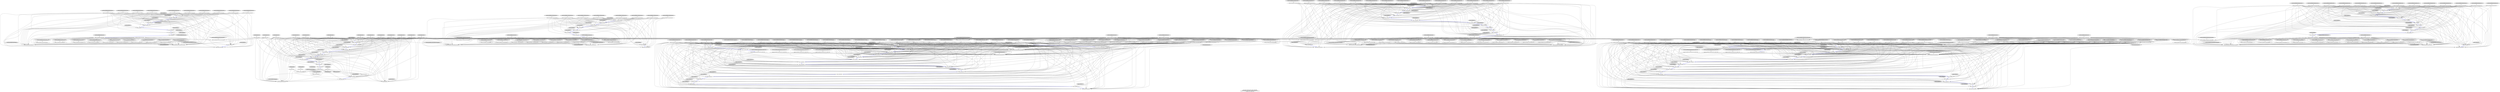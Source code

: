 strict digraph "combined (full)" {
"Sched RL_test0_count_do_count" [style=filled, shape=ellipse];
"Exec RL_test0_count_do_count" [shape=ellipse];
"Sched RL_test1_count_do_count" [style=filled, shape=ellipse];
"Exec RL_test1_count_do_count" [shape=ellipse];
"Sched RL_test2_count_do_count" [style=filled, shape=ellipse];
"Exec RL_test2_count_do_count" [shape=ellipse];
"Sched RL_test3_count_do_count" [style=filled, shape=ellipse];
"Exec RL_test3_count_do_count" [shape=ellipse];
"Sched RL_test4_count_do_count" [style=filled, shape=ellipse];
"Exec RL_test4_count_do_count" [shape=ellipse];
"Sched RL_test5_count_do_count" [style=filled, shape=ellipse];
"Exec RL_test5_count_do_count" [shape=ellipse];
"Sched RL_resultGetters_fsm_start_reg__dreg_update" [style=filled, shape=ellipse];
"Exec RL_resultGetters_fsm_start_reg__dreg_update" [shape=ellipse];
"Sched RL_resultGetters_fsm_state_handle_abort" [style=filled, shape=ellipse];
"Exec RL_resultGetters_fsm_state_handle_abort" [shape=ellipse];
"Sched RL_resultGetters_fsm_state_fired__dreg_update" [style=filled, shape=ellipse];
"Exec RL_resultGetters_fsm_state_fired__dreg_update" [shape=ellipse];
"Sched RL_resultGetters_fsm_state_every" [style=filled, shape=ellipse];
"Exec RL_resultGetters_fsm_state_every" [shape=ellipse];
"Sched RL_resultGetters_fsm_restart" [style=filled, shape=ellipse];
"Exec RL_resultGetters_fsm_restart" [shape=ellipse];
"Sched RL_resultGetters_fsm_action_l47c9" [style=filled, shape=ellipse];
"Exec RL_resultGetters_fsm_action_l47c9" [shape=ellipse];
"Sched RL_resultGetters_fsm_action_l44c5" [style=filled, shape=ellipse];
"Exec RL_resultGetters_fsm_action_l44c5" [shape=ellipse];
"Sched RL_resultGetters_fsm_action_l52c9" [style=filled, shape=ellipse];
"Exec RL_resultGetters_fsm_action_l52c9" [shape=ellipse];
"Sched RL_resultGetters_fsm_action_l44c5_1" [style=filled, shape=ellipse];
"Exec RL_resultGetters_fsm_action_l44c5_1" [shape=ellipse];
"Sched RL_resultGetters_fsm_action_l56c9" [style=filled, shape=ellipse];
"Exec RL_resultGetters_fsm_action_l56c9" [shape=ellipse];
"Sched RL_resultGetters_fsm_action_l44c5_2" [style=filled, shape=ellipse];
"Exec RL_resultGetters_fsm_action_l44c5_2" [shape=ellipse];
"Sched RL_resultGetters_fsm_action_l44c5_3" [style=filled, shape=ellipse];
"Exec RL_resultGetters_fsm_action_l44c5_3" [shape=ellipse];
"Sched RL_resultGetters_fsm_action_l61c9" [style=filled, shape=ellipse];
"Exec RL_resultGetters_fsm_action_l61c9" [shape=ellipse];
"Sched RL_resultGetters_fsm_action_l44c5_4" [style=filled, shape=ellipse];
"Exec RL_resultGetters_fsm_action_l44c5_4" [shape=ellipse];
"Sched RL_resultGetters_fsm_action_l44c5_5" [style=filled, shape=ellipse];
"Exec RL_resultGetters_fsm_action_l44c5_5" [shape=ellipse];
"Sched RL_resultGetters_fsm_action_l92c16" [style=filled, shape=ellipse];
"Exec RL_resultGetters_fsm_action_l92c16" [shape=ellipse];
"Sched RL_resultGetters_fsm_idle_l90c22" [style=filled, shape=ellipse];
"Exec RL_resultGetters_fsm_idle_l90c22" [shape=ellipse];
"Sched RL_resultGetters_fsm_idle_l90c22_1" [style=filled, shape=ellipse];
"Exec RL_resultGetters_fsm_idle_l90c22_1" [shape=ellipse];
"Sched RL_resultGetters_fsm_idle_l90c22_2" [style=filled, shape=ellipse];
"Exec RL_resultGetters_fsm_idle_l90c22_2" [shape=ellipse];
"Sched RL_resultGetters_fsm_idle_l90c22_3" [style=filled, shape=ellipse];
"Exec RL_resultGetters_fsm_idle_l90c22_3" [shape=ellipse];
"Sched RL_resultGetters_fsm_idle_l90c22_4" [style=filled, shape=ellipse];
"Exec RL_resultGetters_fsm_idle_l90c22_4" [shape=ellipse];
"Sched RL_resultGetters_fsm_idle_l90c22_5" [style=filled, shape=ellipse];
"Exec RL_resultGetters_fsm_idle_l90c22_5" [shape=ellipse];
"Sched RL_resultGetters_fsm_idle_l90c22_6" [style=filled, shape=ellipse];
"Exec RL_resultGetters_fsm_idle_l90c22_6" [shape=ellipse];
"Sched RL_resultGetters_fsm_fsm_start" [style=filled, shape=ellipse];
"Exec RL_resultGetters_fsm_fsm_start" [shape=ellipse];
"Sched RL_resultGetters_1_fsm_start_reg__dreg_update" [style=filled, shape=ellipse];
"Exec RL_resultGetters_1_fsm_start_reg__dreg_update" [shape=ellipse];
"Sched RL_resultGetters_1_fsm_state_handle_abort" [style=filled, shape=ellipse];
"Exec RL_resultGetters_1_fsm_state_handle_abort" [shape=ellipse];
"Sched RL_resultGetters_1_fsm_state_fired__dreg_update" [style=filled, shape=ellipse];
"Exec RL_resultGetters_1_fsm_state_fired__dreg_update" [shape=ellipse];
"Sched RL_resultGetters_1_fsm_state_every" [style=filled, shape=ellipse];
"Exec RL_resultGetters_1_fsm_state_every" [shape=ellipse];
"Sched RL_resultGetters_1_fsm_restart" [style=filled, shape=ellipse];
"Exec RL_resultGetters_1_fsm_restart" [shape=ellipse];
"Sched RL_resultGetters_1_fsm_action_l81c9" [style=filled, shape=ellipse];
"Exec RL_resultGetters_1_fsm_action_l81c9" [shape=ellipse];
"Sched RL_resultGetters_1_fsm_action_l44c5" [style=filled, shape=ellipse];
"Exec RL_resultGetters_1_fsm_action_l44c5" [shape=ellipse];
"Sched RL_resultGetters_1_fsm_action_l87c9" [style=filled, shape=ellipse];
"Exec RL_resultGetters_1_fsm_action_l87c9" [shape=ellipse];
"Sched RL_resultGetters_1_fsm_action_l44c5_1" [style=filled, shape=ellipse];
"Exec RL_resultGetters_1_fsm_action_l44c5_1" [shape=ellipse];
"Sched RL_resultGetters_1_fsm_action_l44c5_2" [style=filled, shape=ellipse];
"Exec RL_resultGetters_1_fsm_action_l44c5_2" [shape=ellipse];
"Sched RL_resultGetters_1_fsm_action_l92c9" [style=filled, shape=ellipse];
"Exec RL_resultGetters_1_fsm_action_l92c9" [shape=ellipse];
"Sched RL_resultGetters_1_fsm_action_l44c5_3" [style=filled, shape=ellipse];
"Exec RL_resultGetters_1_fsm_action_l44c5_3" [shape=ellipse];
"Sched RL_resultGetters_1_fsm_action_l44c5_4" [style=filled, shape=ellipse];
"Exec RL_resultGetters_1_fsm_action_l44c5_4" [shape=ellipse];
"Sched RL_resultGetters_1_fsm_action_l92c16" [style=filled, shape=ellipse];
"Exec RL_resultGetters_1_fsm_action_l92c16" [shape=ellipse];
"Sched RL_resultGetters_1_fsm_idle_l90c22" [style=filled, shape=ellipse];
"Exec RL_resultGetters_1_fsm_idle_l90c22" [shape=ellipse];
"Sched RL_resultGetters_1_fsm_idle_l90c22_1" [style=filled, shape=ellipse];
"Exec RL_resultGetters_1_fsm_idle_l90c22_1" [shape=ellipse];
"Sched RL_resultGetters_1_fsm_idle_l90c22_2" [style=filled, shape=ellipse];
"Exec RL_resultGetters_1_fsm_idle_l90c22_2" [shape=ellipse];
"Sched RL_resultGetters_1_fsm_idle_l90c22_3" [style=filled, shape=ellipse];
"Exec RL_resultGetters_1_fsm_idle_l90c22_3" [shape=ellipse];
"Sched RL_resultGetters_1_fsm_idle_l90c22_4" [style=filled, shape=ellipse];
"Exec RL_resultGetters_1_fsm_idle_l90c22_4" [shape=ellipse];
"Sched RL_resultGetters_1_fsm_idle_l90c22_5" [style=filled, shape=ellipse];
"Exec RL_resultGetters_1_fsm_idle_l90c22_5" [shape=ellipse];
"Sched RL_resultGetters_1_fsm_fsm_start" [style=filled, shape=ellipse];
"Exec RL_resultGetters_1_fsm_fsm_start" [shape=ellipse];
"Sched RL_resultGetters_2_fsm_start_reg__dreg_update" [style=filled, shape=ellipse];
"Exec RL_resultGetters_2_fsm_start_reg__dreg_update" [shape=ellipse];
"Sched RL_resultGetters_2_fsm_state_handle_abort" [style=filled, shape=ellipse];
"Exec RL_resultGetters_2_fsm_state_handle_abort" [shape=ellipse];
"Sched RL_resultGetters_2_fsm_state_fired__dreg_update" [style=filled, shape=ellipse];
"Exec RL_resultGetters_2_fsm_state_fired__dreg_update" [shape=ellipse];
"Sched RL_resultGetters_2_fsm_state_every" [style=filled, shape=ellipse];
"Exec RL_resultGetters_2_fsm_state_every" [shape=ellipse];
"Sched RL_resultGetters_2_fsm_restart" [style=filled, shape=ellipse];
"Exec RL_resultGetters_2_fsm_restart" [shape=ellipse];
"Sched RL_resultGetters_2_fsm_action_l112c9" [style=filled, shape=ellipse];
"Exec RL_resultGetters_2_fsm_action_l112c9" [shape=ellipse];
"Sched RL_resultGetters_2_fsm_action_l44c5" [style=filled, shape=ellipse];
"Exec RL_resultGetters_2_fsm_action_l44c5" [shape=ellipse];
"Sched RL_resultGetters_2_fsm_action_l117c9" [style=filled, shape=ellipse];
"Exec RL_resultGetters_2_fsm_action_l117c9" [shape=ellipse];
"Sched RL_resultGetters_2_fsm_action_l44c5_1" [style=filled, shape=ellipse];
"Exec RL_resultGetters_2_fsm_action_l44c5_1" [shape=ellipse];
"Sched RL_resultGetters_2_fsm_action_l121c9" [style=filled, shape=ellipse];
"Exec RL_resultGetters_2_fsm_action_l121c9" [shape=ellipse];
"Sched RL_resultGetters_2_fsm_action_l44c5_2" [style=filled, shape=ellipse];
"Exec RL_resultGetters_2_fsm_action_l44c5_2" [shape=ellipse];
"Sched RL_resultGetters_2_fsm_action_l44c5_3" [style=filled, shape=ellipse];
"Exec RL_resultGetters_2_fsm_action_l44c5_3" [shape=ellipse];
"Sched RL_resultGetters_2_fsm_action_l127c9" [style=filled, shape=ellipse];
"Exec RL_resultGetters_2_fsm_action_l127c9" [shape=ellipse];
"Sched RL_resultGetters_2_fsm_action_l44c5_4" [style=filled, shape=ellipse];
"Exec RL_resultGetters_2_fsm_action_l44c5_4" [shape=ellipse];
"Sched RL_resultGetters_2_fsm_action_l44c5_5" [style=filled, shape=ellipse];
"Exec RL_resultGetters_2_fsm_action_l44c5_5" [shape=ellipse];
"Sched RL_resultGetters_2_fsm_action_l133c9" [style=filled, shape=ellipse];
"Exec RL_resultGetters_2_fsm_action_l133c9" [shape=ellipse];
"Sched RL_resultGetters_2_fsm_action_l44c5_6" [style=filled, shape=ellipse];
"Exec RL_resultGetters_2_fsm_action_l44c5_6" [shape=ellipse];
"Sched RL_resultGetters_2_fsm_action_l44c5_7" [style=filled, shape=ellipse];
"Exec RL_resultGetters_2_fsm_action_l44c5_7" [shape=ellipse];
"Sched RL_resultGetters_2_fsm_action_l92c16" [style=filled, shape=ellipse];
"Exec RL_resultGetters_2_fsm_action_l92c16" [shape=ellipse];
"Sched RL_resultGetters_2_fsm_idle_l90c22" [style=filled, shape=ellipse];
"Exec RL_resultGetters_2_fsm_idle_l90c22" [shape=ellipse];
"Sched RL_resultGetters_2_fsm_idle_l90c22_1" [style=filled, shape=ellipse];
"Exec RL_resultGetters_2_fsm_idle_l90c22_1" [shape=ellipse];
"Sched RL_resultGetters_2_fsm_idle_l90c22_2" [style=filled, shape=ellipse];
"Exec RL_resultGetters_2_fsm_idle_l90c22_2" [shape=ellipse];
"Sched RL_resultGetters_2_fsm_idle_l90c22_3" [style=filled, shape=ellipse];
"Exec RL_resultGetters_2_fsm_idle_l90c22_3" [shape=ellipse];
"Sched RL_resultGetters_2_fsm_idle_l90c22_4" [style=filled, shape=ellipse];
"Exec RL_resultGetters_2_fsm_idle_l90c22_4" [shape=ellipse];
"Sched RL_resultGetters_2_fsm_idle_l90c22_5" [style=filled, shape=ellipse];
"Exec RL_resultGetters_2_fsm_idle_l90c22_5" [shape=ellipse];
"Sched RL_resultGetters_2_fsm_idle_l90c22_6" [style=filled, shape=ellipse];
"Exec RL_resultGetters_2_fsm_idle_l90c22_6" [shape=ellipse];
"Sched RL_resultGetters_2_fsm_idle_l90c22_7" [style=filled, shape=ellipse];
"Exec RL_resultGetters_2_fsm_idle_l90c22_7" [shape=ellipse];
"Sched RL_resultGetters_2_fsm_idle_l90c22_8" [style=filled, shape=ellipse];
"Exec RL_resultGetters_2_fsm_idle_l90c22_8" [shape=ellipse];
"Sched RL_resultGetters_2_fsm_fsm_start" [style=filled, shape=ellipse];
"Exec RL_resultGetters_2_fsm_fsm_start" [shape=ellipse];
"Sched RL_resultGetters_3_fsm_start_reg__dreg_update" [style=filled, shape=ellipse];
"Exec RL_resultGetters_3_fsm_start_reg__dreg_update" [shape=ellipse];
"Sched RL_resultGetters_3_fsm_state_handle_abort" [style=filled, shape=ellipse];
"Exec RL_resultGetters_3_fsm_state_handle_abort" [shape=ellipse];
"Sched RL_resultGetters_3_fsm_state_fired__dreg_update" [style=filled, shape=ellipse];
"Exec RL_resultGetters_3_fsm_state_fired__dreg_update" [shape=ellipse];
"Sched RL_resultGetters_3_fsm_state_every" [style=filled, shape=ellipse];
"Exec RL_resultGetters_3_fsm_state_every" [shape=ellipse];
"Sched RL_resultGetters_3_fsm_restart" [style=filled, shape=ellipse];
"Exec RL_resultGetters_3_fsm_restart" [shape=ellipse];
"Sched RL_resultGetters_3_fsm_action_l152c9" [style=filled, shape=ellipse];
"Exec RL_resultGetters_3_fsm_action_l152c9" [shape=ellipse];
"Sched RL_resultGetters_3_fsm_action_l44c5" [style=filled, shape=ellipse];
"Exec RL_resultGetters_3_fsm_action_l44c5" [shape=ellipse];
"Sched RL_resultGetters_3_fsm_action_r_init_l157c9" [style=filled, shape=ellipse];
"Exec RL_resultGetters_3_fsm_action_r_init_l157c9" [shape=ellipse];
"Sched RL_resultGetters_3_fsm_action_l157c29" [style=filled, shape=ellipse];
"Exec RL_resultGetters_3_fsm_action_l157c29" [shape=ellipse];
"Sched RL_resultGetters_3_fsm_action_l158c9" [style=filled, shape=ellipse];
"Exec RL_resultGetters_3_fsm_action_l158c9" [shape=ellipse];
"Sched RL_resultGetters_3_fsm_action_l44c5_1" [style=filled, shape=ellipse];
"Exec RL_resultGetters_3_fsm_action_l44c5_1" [shape=ellipse];
"Sched RL_resultGetters_3_fsm_action_r_init_l162c9" [style=filled, shape=ellipse];
"Exec RL_resultGetters_3_fsm_action_r_init_l162c9" [shape=ellipse];
"Sched RL_resultGetters_3_fsm_action_l162c29" [style=filled, shape=ellipse];
"Exec RL_resultGetters_3_fsm_action_l162c29" [shape=ellipse];
"Sched RL_resultGetters_3_fsm_action_l163c9" [style=filled, shape=ellipse];
"Exec RL_resultGetters_3_fsm_action_l163c9" [shape=ellipse];
"Sched RL_resultGetters_3_fsm_action_l44c5_2" [style=filled, shape=ellipse];
"Exec RL_resultGetters_3_fsm_action_l44c5_2" [shape=ellipse];
"Sched RL_resultGetters_3_fsm_action_l44c5_3" [style=filled, shape=ellipse];
"Exec RL_resultGetters_3_fsm_action_l44c5_3" [shape=ellipse];
"Sched RL_resultGetters_3_fsm_action_r_init_l169c9" [style=filled, shape=ellipse];
"Exec RL_resultGetters_3_fsm_action_r_init_l169c9" [shape=ellipse];
"Sched RL_resultGetters_3_fsm_action_l169c29" [style=filled, shape=ellipse];
"Exec RL_resultGetters_3_fsm_action_l169c29" [shape=ellipse];
"Sched RL_resultGetters_3_fsm_action_l170c9" [style=filled, shape=ellipse];
"Exec RL_resultGetters_3_fsm_action_l170c9" [shape=ellipse];
"Sched RL_resultGetters_3_fsm_action_l44c5_4" [style=filled, shape=ellipse];
"Exec RL_resultGetters_3_fsm_action_l44c5_4" [shape=ellipse];
"Sched RL_resultGetters_3_fsm_action_l44c5_5" [style=filled, shape=ellipse];
"Exec RL_resultGetters_3_fsm_action_l44c5_5" [shape=ellipse];
"Sched RL_resultGetters_3_fsm_action_r_init_l176c9" [style=filled, shape=ellipse];
"Exec RL_resultGetters_3_fsm_action_r_init_l176c9" [shape=ellipse];
"Sched RL_resultGetters_3_fsm_action_l176c29" [style=filled, shape=ellipse];
"Exec RL_resultGetters_3_fsm_action_l176c29" [shape=ellipse];
"Sched RL_resultGetters_3_fsm_action_l177c9" [style=filled, shape=ellipse];
"Exec RL_resultGetters_3_fsm_action_l177c9" [shape=ellipse];
"Sched RL_resultGetters_3_fsm_action_l44c5_6" [style=filled, shape=ellipse];
"Exec RL_resultGetters_3_fsm_action_l44c5_6" [shape=ellipse];
"Sched RL_resultGetters_3_fsm_action_l44c5_7" [style=filled, shape=ellipse];
"Exec RL_resultGetters_3_fsm_action_l44c5_7" [shape=ellipse];
"Sched RL_resultGetters_3_fsm_action_l92c16" [style=filled, shape=ellipse];
"Exec RL_resultGetters_3_fsm_action_l92c16" [shape=ellipse];
"Sched RL_resultGetters_3_fsm_action_ovlp_r_update_l157c9" [style=filled, shape=ellipse];
"Exec RL_resultGetters_3_fsm_action_ovlp_r_update_l157c9" [shape=ellipse];
"Sched RL_resultGetters_3_fsm_action_ovlp_r_update_l162c9" [style=filled, shape=ellipse];
"Exec RL_resultGetters_3_fsm_action_ovlp_r_update_l162c9" [shape=ellipse];
"Sched RL_resultGetters_3_fsm_action_ovlp_r_update_l169c9" [style=filled, shape=ellipse];
"Exec RL_resultGetters_3_fsm_action_ovlp_r_update_l169c9" [shape=ellipse];
"Sched RL_resultGetters_3_fsm_action_ovlp_r_update_l176c9" [style=filled, shape=ellipse];
"Exec RL_resultGetters_3_fsm_action_ovlp_r_update_l176c9" [shape=ellipse];
"Sched RL_resultGetters_3_fsm_idle_l90c22" [style=filled, shape=ellipse];
"Exec RL_resultGetters_3_fsm_idle_l90c22" [shape=ellipse];
"Sched RL_resultGetters_3_fsm_idle_l90c22_1" [style=filled, shape=ellipse];
"Exec RL_resultGetters_3_fsm_idle_l90c22_1" [shape=ellipse];
"Sched RL_resultGetters_3_fsm_idle_l90c22_2" [style=filled, shape=ellipse];
"Exec RL_resultGetters_3_fsm_idle_l90c22_2" [shape=ellipse];
"Sched RL_resultGetters_3_fsm_idle_l90c22_3" [style=filled, shape=ellipse];
"Exec RL_resultGetters_3_fsm_idle_l90c22_3" [shape=ellipse];
"Sched RL_resultGetters_3_fsm_idle_l90c22_4" [style=filled, shape=ellipse];
"Exec RL_resultGetters_3_fsm_idle_l90c22_4" [shape=ellipse];
"Sched RL_resultGetters_3_fsm_idle_l90c22_5" [style=filled, shape=ellipse];
"Exec RL_resultGetters_3_fsm_idle_l90c22_5" [shape=ellipse];
"Sched RL_resultGetters_3_fsm_idle_l90c22_6" [style=filled, shape=ellipse];
"Exec RL_resultGetters_3_fsm_idle_l90c22_6" [shape=ellipse];
"Sched RL_resultGetters_3_fsm_idle_l90c22_7" [style=filled, shape=ellipse];
"Exec RL_resultGetters_3_fsm_idle_l90c22_7" [shape=ellipse];
"Sched RL_resultGetters_3_fsm_idle_l90c22_8" [style=filled, shape=ellipse];
"Exec RL_resultGetters_3_fsm_idle_l90c22_8" [shape=ellipse];
"Sched RL_resultGetters_3_fsm_fsm_start" [style=filled, shape=ellipse];
"Exec RL_resultGetters_3_fsm_fsm_start" [shape=ellipse];
"Sched RL_resultGetters_4_fsm_start_reg__dreg_update" [style=filled, shape=ellipse];
"Exec RL_resultGetters_4_fsm_start_reg__dreg_update" [shape=ellipse];
"Sched RL_resultGetters_4_fsm_state_handle_abort" [style=filled, shape=ellipse];
"Exec RL_resultGetters_4_fsm_state_handle_abort" [shape=ellipse];
"Sched RL_resultGetters_4_fsm_state_fired__dreg_update" [style=filled, shape=ellipse];
"Exec RL_resultGetters_4_fsm_state_fired__dreg_update" [shape=ellipse];
"Sched RL_resultGetters_4_fsm_state_every" [style=filled, shape=ellipse];
"Exec RL_resultGetters_4_fsm_state_every" [shape=ellipse];
"Sched RL_resultGetters_4_fsm_restart" [style=filled, shape=ellipse];
"Exec RL_resultGetters_4_fsm_restart" [shape=ellipse];
"Sched RL_resultGetters_4_fsm_action_l196c9" [style=filled, shape=ellipse];
"Exec RL_resultGetters_4_fsm_action_l196c9" [shape=ellipse];
"Sched RL_resultGetters_4_fsm_action_l44c5" [style=filled, shape=ellipse];
"Exec RL_resultGetters_4_fsm_action_l44c5" [shape=ellipse];
"Sched RL_resultGetters_4_fsm_action_l202c9" [style=filled, shape=ellipse];
"Exec RL_resultGetters_4_fsm_action_l202c9" [shape=ellipse];
"Sched RL_resultGetters_4_fsm_action_l44c5_1" [style=filled, shape=ellipse];
"Exec RL_resultGetters_4_fsm_action_l44c5_1" [shape=ellipse];
"Sched RL_resultGetters_4_fsm_action_l44c5_2" [style=filled, shape=ellipse];
"Exec RL_resultGetters_4_fsm_action_l44c5_2" [shape=ellipse];
"Sched RL_resultGetters_4_fsm_action_l210c9" [style=filled, shape=ellipse];
"Exec RL_resultGetters_4_fsm_action_l210c9" [shape=ellipse];
"Sched RL_resultGetters_4_fsm_action_l44c5_3" [style=filled, shape=ellipse];
"Exec RL_resultGetters_4_fsm_action_l44c5_3" [shape=ellipse];
"Sched RL_resultGetters_4_fsm_action_l44c5_4" [style=filled, shape=ellipse];
"Exec RL_resultGetters_4_fsm_action_l44c5_4" [shape=ellipse];
"Sched RL_resultGetters_4_fsm_action_l218c9" [style=filled, shape=ellipse];
"Exec RL_resultGetters_4_fsm_action_l218c9" [shape=ellipse];
"Sched RL_resultGetters_4_fsm_action_l44c5_5" [style=filled, shape=ellipse];
"Exec RL_resultGetters_4_fsm_action_l44c5_5" [shape=ellipse];
"Sched RL_resultGetters_4_fsm_action_l44c5_6" [style=filled, shape=ellipse];
"Exec RL_resultGetters_4_fsm_action_l44c5_6" [shape=ellipse];
"Sched RL_resultGetters_4_fsm_action_l226c9" [style=filled, shape=ellipse];
"Exec RL_resultGetters_4_fsm_action_l226c9" [shape=ellipse];
"Sched RL_resultGetters_4_fsm_action_l44c5_7" [style=filled, shape=ellipse];
"Exec RL_resultGetters_4_fsm_action_l44c5_7" [shape=ellipse];
"Sched RL_resultGetters_4_fsm_action_l44c5_8" [style=filled, shape=ellipse];
"Exec RL_resultGetters_4_fsm_action_l44c5_8" [shape=ellipse];
"Sched RL_resultGetters_4_fsm_action_l92c16" [style=filled, shape=ellipse];
"Exec RL_resultGetters_4_fsm_action_l92c16" [shape=ellipse];
"Sched RL_resultGetters_4_fsm_idle_l90c22" [style=filled, shape=ellipse];
"Exec RL_resultGetters_4_fsm_idle_l90c22" [shape=ellipse];
"Sched RL_resultGetters_4_fsm_idle_l90c22_1" [style=filled, shape=ellipse];
"Exec RL_resultGetters_4_fsm_idle_l90c22_1" [shape=ellipse];
"Sched RL_resultGetters_4_fsm_idle_l90c22_2" [style=filled, shape=ellipse];
"Exec RL_resultGetters_4_fsm_idle_l90c22_2" [shape=ellipse];
"Sched RL_resultGetters_4_fsm_idle_l90c22_3" [style=filled, shape=ellipse];
"Exec RL_resultGetters_4_fsm_idle_l90c22_3" [shape=ellipse];
"Sched RL_resultGetters_4_fsm_idle_l90c22_4" [style=filled, shape=ellipse];
"Exec RL_resultGetters_4_fsm_idle_l90c22_4" [shape=ellipse];
"Sched RL_resultGetters_4_fsm_idle_l90c22_5" [style=filled, shape=ellipse];
"Exec RL_resultGetters_4_fsm_idle_l90c22_5" [shape=ellipse];
"Sched RL_resultGetters_4_fsm_idle_l90c22_6" [style=filled, shape=ellipse];
"Exec RL_resultGetters_4_fsm_idle_l90c22_6" [shape=ellipse];
"Sched RL_resultGetters_4_fsm_idle_l90c22_7" [style=filled, shape=ellipse];
"Exec RL_resultGetters_4_fsm_idle_l90c22_7" [shape=ellipse];
"Sched RL_resultGetters_4_fsm_idle_l90c22_8" [style=filled, shape=ellipse];
"Exec RL_resultGetters_4_fsm_idle_l90c22_8" [shape=ellipse];
"Sched RL_resultGetters_4_fsm_idle_l90c22_9" [style=filled, shape=ellipse];
"Exec RL_resultGetters_4_fsm_idle_l90c22_9" [shape=ellipse];
"Sched RL_resultGetters_4_fsm_fsm_start" [style=filled, shape=ellipse];
"Exec RL_resultGetters_4_fsm_fsm_start" [shape=ellipse];
"Sched RL_resultGetters_5_fsm_start_reg__dreg_update" [style=filled, shape=ellipse];
"Exec RL_resultGetters_5_fsm_start_reg__dreg_update" [shape=ellipse];
"Sched RL_resultGetters_5_fsm_state_handle_abort" [style=filled, shape=ellipse];
"Exec RL_resultGetters_5_fsm_state_handle_abort" [shape=ellipse];
"Sched RL_resultGetters_5_fsm_state_fired__dreg_update" [style=filled, shape=ellipse];
"Exec RL_resultGetters_5_fsm_state_fired__dreg_update" [shape=ellipse];
"Sched RL_resultGetters_5_fsm_state_every" [style=filled, shape=ellipse];
"Exec RL_resultGetters_5_fsm_state_every" [shape=ellipse];
"Sched RL_resultGetters_5_fsm_restart" [style=filled, shape=ellipse];
"Exec RL_resultGetters_5_fsm_restart" [shape=ellipse];
"Sched RL_resultGetters_5_fsm_action_l246c9" [style=filled, shape=ellipse];
"Exec RL_resultGetters_5_fsm_action_l246c9" [shape=ellipse];
"Sched RL_resultGetters_5_fsm_action_l44c5" [style=filled, shape=ellipse];
"Exec RL_resultGetters_5_fsm_action_l44c5" [shape=ellipse];
"Sched RL_resultGetters_5_fsm_action_r_init_l252c9" [style=filled, shape=ellipse];
"Exec RL_resultGetters_5_fsm_action_r_init_l252c9" [shape=ellipse];
"Sched RL_resultGetters_5_fsm_action_l252c29" [style=filled, shape=ellipse];
"Exec RL_resultGetters_5_fsm_action_l252c29" [shape=ellipse];
"Sched RL_resultGetters_5_fsm_action_l253c9" [style=filled, shape=ellipse];
"Exec RL_resultGetters_5_fsm_action_l253c9" [shape=ellipse];
"Sched RL_resultGetters_5_fsm_action_l44c5_1" [style=filled, shape=ellipse];
"Exec RL_resultGetters_5_fsm_action_l44c5_1" [shape=ellipse];
"Sched RL_resultGetters_5_fsm_action_l44c5_2" [style=filled, shape=ellipse];
"Exec RL_resultGetters_5_fsm_action_l44c5_2" [shape=ellipse];
"Sched RL_resultGetters_5_fsm_action_r_init_l261c9" [style=filled, shape=ellipse];
"Exec RL_resultGetters_5_fsm_action_r_init_l261c9" [shape=ellipse];
"Sched RL_resultGetters_5_fsm_action_l261c29" [style=filled, shape=ellipse];
"Exec RL_resultGetters_5_fsm_action_l261c29" [shape=ellipse];
"Sched RL_resultGetters_5_fsm_action_l262c9" [style=filled, shape=ellipse];
"Exec RL_resultGetters_5_fsm_action_l262c9" [shape=ellipse];
"Sched RL_resultGetters_5_fsm_action_l44c5_3" [style=filled, shape=ellipse];
"Exec RL_resultGetters_5_fsm_action_l44c5_3" [shape=ellipse];
"Sched RL_resultGetters_5_fsm_action_l44c5_4" [style=filled, shape=ellipse];
"Exec RL_resultGetters_5_fsm_action_l44c5_4" [shape=ellipse];
"Sched RL_resultGetters_5_fsm_action_r_init_l270c9" [style=filled, shape=ellipse];
"Exec RL_resultGetters_5_fsm_action_r_init_l270c9" [shape=ellipse];
"Sched RL_resultGetters_5_fsm_action_l270c29" [style=filled, shape=ellipse];
"Exec RL_resultGetters_5_fsm_action_l270c29" [shape=ellipse];
"Sched RL_resultGetters_5_fsm_action_l271c9" [style=filled, shape=ellipse];
"Exec RL_resultGetters_5_fsm_action_l271c9" [shape=ellipse];
"Sched RL_resultGetters_5_fsm_action_l44c5_5" [style=filled, shape=ellipse];
"Exec RL_resultGetters_5_fsm_action_l44c5_5" [shape=ellipse];
"Sched RL_resultGetters_5_fsm_action_l44c5_6" [style=filled, shape=ellipse];
"Exec RL_resultGetters_5_fsm_action_l44c5_6" [shape=ellipse];
"Sched RL_resultGetters_5_fsm_action_r_init_l279c9" [style=filled, shape=ellipse];
"Exec RL_resultGetters_5_fsm_action_r_init_l279c9" [shape=ellipse];
"Sched RL_resultGetters_5_fsm_action_l279c29" [style=filled, shape=ellipse];
"Exec RL_resultGetters_5_fsm_action_l279c29" [shape=ellipse];
"Sched RL_resultGetters_5_fsm_action_l280c9" [style=filled, shape=ellipse];
"Exec RL_resultGetters_5_fsm_action_l280c9" [shape=ellipse];
"Sched RL_resultGetters_5_fsm_action_l44c5_7" [style=filled, shape=ellipse];
"Exec RL_resultGetters_5_fsm_action_l44c5_7" [shape=ellipse];
"Sched RL_resultGetters_5_fsm_action_l44c5_8" [style=filled, shape=ellipse];
"Exec RL_resultGetters_5_fsm_action_l44c5_8" [shape=ellipse];
"Sched RL_resultGetters_5_fsm_action_l92c16" [style=filled, shape=ellipse];
"Exec RL_resultGetters_5_fsm_action_l92c16" [shape=ellipse];
"Sched RL_resultGetters_5_fsm_action_ovlp_r_update_l252c9" [style=filled, shape=ellipse];
"Exec RL_resultGetters_5_fsm_action_ovlp_r_update_l252c9" [shape=ellipse];
"Sched RL_resultGetters_5_fsm_action_ovlp_r_update_l261c9" [style=filled, shape=ellipse];
"Exec RL_resultGetters_5_fsm_action_ovlp_r_update_l261c9" [shape=ellipse];
"Sched RL_resultGetters_5_fsm_action_ovlp_r_update_l270c9" [style=filled, shape=ellipse];
"Exec RL_resultGetters_5_fsm_action_ovlp_r_update_l270c9" [shape=ellipse];
"Sched RL_resultGetters_5_fsm_action_ovlp_r_update_l279c9" [style=filled, shape=ellipse];
"Exec RL_resultGetters_5_fsm_action_ovlp_r_update_l279c9" [shape=ellipse];
"Sched RL_resultGetters_5_fsm_idle_l90c22" [style=filled, shape=ellipse];
"Exec RL_resultGetters_5_fsm_idle_l90c22" [shape=ellipse];
"Sched RL_resultGetters_5_fsm_idle_l90c22_1" [style=filled, shape=ellipse];
"Exec RL_resultGetters_5_fsm_idle_l90c22_1" [shape=ellipse];
"Sched RL_resultGetters_5_fsm_idle_l90c22_2" [style=filled, shape=ellipse];
"Exec RL_resultGetters_5_fsm_idle_l90c22_2" [shape=ellipse];
"Sched RL_resultGetters_5_fsm_idle_l90c22_3" [style=filled, shape=ellipse];
"Exec RL_resultGetters_5_fsm_idle_l90c22_3" [shape=ellipse];
"Sched RL_resultGetters_5_fsm_idle_l90c22_4" [style=filled, shape=ellipse];
"Exec RL_resultGetters_5_fsm_idle_l90c22_4" [shape=ellipse];
"Sched RL_resultGetters_5_fsm_idle_l90c22_5" [style=filled, shape=ellipse];
"Exec RL_resultGetters_5_fsm_idle_l90c22_5" [shape=ellipse];
"Sched RL_resultGetters_5_fsm_idle_l90c22_6" [style=filled, shape=ellipse];
"Exec RL_resultGetters_5_fsm_idle_l90c22_6" [shape=ellipse];
"Sched RL_resultGetters_5_fsm_idle_l90c22_7" [style=filled, shape=ellipse];
"Exec RL_resultGetters_5_fsm_idle_l90c22_7" [shape=ellipse];
"Sched RL_resultGetters_5_fsm_idle_l90c22_8" [style=filled, shape=ellipse];
"Exec RL_resultGetters_5_fsm_idle_l90c22_8" [shape=ellipse];
"Sched RL_resultGetters_5_fsm_idle_l90c22_9" [style=filled, shape=ellipse];
"Exec RL_resultGetters_5_fsm_idle_l90c22_9" [shape=ellipse];
"Sched RL_resultGetters_5_fsm_fsm_start" [style=filled, shape=ellipse];
"Exec RL_resultGetters_5_fsm_fsm_start" [shape=ellipse];
"Sched RL_start_reg__dreg_update" [style=filled, shape=ellipse];
"Exec RL_start_reg__dreg_update" [shape=ellipse];
"Sched RL_state_handle_abort" [style=filled, shape=ellipse];
"Exec RL_state_handle_abort" [shape=ellipse];
"Sched RL_state_fired__dreg_update" [style=filled, shape=ellipse];
"Exec RL_state_fired__dreg_update" [shape=ellipse];
"Sched RL_state_every" [style=filled, shape=ellipse];
"Exec RL_state_every" [shape=ellipse];
"Sched RL_restart" [style=filled, shape=ellipse];
"Exec RL_restart" [shape=ellipse];
"Sched RL_action_l132c9" [style=filled, shape=ellipse];
"Exec RL_action_l132c9" [shape=ellipse];
"Sched RL_action_l119c13" [style=filled, shape=ellipse];
"Exec RL_action_l119c13" [shape=ellipse];
"Sched RL_action_l120c9" [style=filled, shape=ellipse];
"Exec RL_action_l120c9" [shape=ellipse];
"Sched RL_action_l119c13_1" [style=filled, shape=ellipse];
"Exec RL_action_l119c13_1" [shape=ellipse];
"Sched RL_action_l120c9_1" [style=filled, shape=ellipse];
"Exec RL_action_l120c9_1" [shape=ellipse];
"Sched RL_action_l119c13_2" [style=filled, shape=ellipse];
"Exec RL_action_l119c13_2" [shape=ellipse];
"Sched RL_action_l120c9_2" [style=filled, shape=ellipse];
"Exec RL_action_l120c9_2" [shape=ellipse];
"Sched RL_action_l119c13_3" [style=filled, shape=ellipse];
"Exec RL_action_l119c13_3" [shape=ellipse];
"Sched RL_action_l120c9_3" [style=filled, shape=ellipse];
"Exec RL_action_l120c9_3" [shape=ellipse];
"Sched RL_action_l119c13_4" [style=filled, shape=ellipse];
"Exec RL_action_l119c13_4" [shape=ellipse];
"Sched RL_action_l120c9_4" [style=filled, shape=ellipse];
"Exec RL_action_l120c9_4" [shape=ellipse];
"Sched RL_action_l119c13_5" [style=filled, shape=ellipse];
"Exec RL_action_l119c13_5" [shape=ellipse];
"Sched RL_action_l120c9_5" [style=filled, shape=ellipse];
"Exec RL_action_l120c9_5" [shape=ellipse];
"Sched RL_action_l134c9" [style=filled, shape=ellipse];
"Exec RL_action_l134c9" [shape=ellipse];
"Sched RL_idle_l131c15" [style=filled, shape=ellipse];
"Exec RL_idle_l131c15" [shape=ellipse];
"Sched RL_fsm_start" [style=filled, shape=ellipse];
"Exec RL_fsm_start" [shape=ellipse];
"Sched RL_auto_start" [style=filled, shape=ellipse];
"Exec RL_auto_start" [shape=ellipse];
"Sched RL_auto_finish" [style=filled, shape=ellipse];
"Exec RL_auto_finish" [shape=ellipse];
"Sched __me_check_11" [style=filled, shape=ellipse];
"Exec __me_check_11" [shape=ellipse];
"Sched __me_check_12" [style=filled, shape=ellipse];
"Exec __me_check_12" [shape=ellipse];
"Sched __me_check_13" [style=filled, shape=ellipse];
"Exec __me_check_13" [shape=ellipse];
"Sched __me_check_14" [style=filled, shape=ellipse];
"Exec __me_check_14" [shape=ellipse];
"Sched __me_check_15" [style=filled, shape=ellipse];
"Exec __me_check_15" [shape=ellipse];
"Sched __me_check_16" [style=filled, shape=ellipse];
"Exec __me_check_16" [shape=ellipse];
"Sched __me_check_17" [style=filled, shape=ellipse];
"Exec __me_check_17" [shape=ellipse];
"Sched __me_check_18" [style=filled, shape=ellipse];
"Exec __me_check_18" [shape=ellipse];
"Sched __me_check_19" [style=filled, shape=ellipse];
"Exec __me_check_19" [shape=ellipse];
"Sched __me_check_20" [style=filled, shape=ellipse];
"Exec __me_check_20" [shape=ellipse];
"Sched __me_check_35" [style=filled, shape=ellipse];
"Exec __me_check_35" [shape=ellipse];
"Sched __me_check_36" [style=filled, shape=ellipse];
"Exec __me_check_36" [shape=ellipse];
"Sched __me_check_37" [style=filled, shape=ellipse];
"Exec __me_check_37" [shape=ellipse];
"Sched __me_check_38" [style=filled, shape=ellipse];
"Exec __me_check_38" [shape=ellipse];
"Sched __me_check_39" [style=filled, shape=ellipse];
"Exec __me_check_39" [shape=ellipse];
"Sched __me_check_40" [style=filled, shape=ellipse];
"Exec __me_check_40" [shape=ellipse];
"Sched __me_check_41" [style=filled, shape=ellipse];
"Exec __me_check_41" [shape=ellipse];
"Sched __me_check_42" [style=filled, shape=ellipse];
"Exec __me_check_42" [shape=ellipse];
"Sched __me_check_56" [style=filled, shape=ellipse];
"Exec __me_check_56" [shape=ellipse];
"Sched __me_check_57" [style=filled, shape=ellipse];
"Exec __me_check_57" [shape=ellipse];
"Sched __me_check_58" [style=filled, shape=ellipse];
"Exec __me_check_58" [shape=ellipse];
"Sched __me_check_59" [style=filled, shape=ellipse];
"Exec __me_check_59" [shape=ellipse];
"Sched __me_check_60" [style=filled, shape=ellipse];
"Exec __me_check_60" [shape=ellipse];
"Sched __me_check_61" [style=filled, shape=ellipse];
"Exec __me_check_61" [shape=ellipse];
"Sched __me_check_62" [style=filled, shape=ellipse];
"Exec __me_check_62" [shape=ellipse];
"Sched __me_check_63" [style=filled, shape=ellipse];
"Exec __me_check_63" [shape=ellipse];
"Sched __me_check_64" [style=filled, shape=ellipse];
"Exec __me_check_64" [shape=ellipse];
"Sched __me_check_65" [style=filled, shape=ellipse];
"Exec __me_check_65" [shape=ellipse];
"Sched __me_check_66" [style=filled, shape=ellipse];
"Exec __me_check_66" [shape=ellipse];
"Sched __me_check_67" [style=filled, shape=ellipse];
"Exec __me_check_67" [shape=ellipse];
"Sched __me_check_68" [style=filled, shape=ellipse];
"Exec __me_check_68" [shape=ellipse];
"Sched __me_check_85" [style=filled, shape=ellipse];
"Exec __me_check_85" [shape=ellipse];
"Sched __me_check_86" [style=filled, shape=ellipse];
"Exec __me_check_86" [shape=ellipse];
"Sched __me_check_87" [style=filled, shape=ellipse];
"Exec __me_check_87" [shape=ellipse];
"Sched __me_check_88" [style=filled, shape=ellipse];
"Exec __me_check_88" [shape=ellipse];
"Sched __me_check_89" [style=filled, shape=ellipse];
"Exec __me_check_89" [shape=ellipse];
"Sched __me_check_90" [style=filled, shape=ellipse];
"Exec __me_check_90" [shape=ellipse];
"Sched __me_check_91" [style=filled, shape=ellipse];
"Exec __me_check_91" [shape=ellipse];
"Sched __me_check_92" [style=filled, shape=ellipse];
"Exec __me_check_92" [shape=ellipse];
"Sched __me_check_93" [style=filled, shape=ellipse];
"Exec __me_check_93" [shape=ellipse];
"Sched __me_check_94" [style=filled, shape=ellipse];
"Exec __me_check_94" [shape=ellipse];
"Sched __me_check_95" [style=filled, shape=ellipse];
"Exec __me_check_95" [shape=ellipse];
"Sched __me_check_96" [style=filled, shape=ellipse];
"Exec __me_check_96" [shape=ellipse];
"Sched __me_check_97" [style=filled, shape=ellipse];
"Exec __me_check_97" [shape=ellipse];
"Sched __me_check_98" [style=filled, shape=ellipse];
"Exec __me_check_98" [shape=ellipse];
"Sched __me_check_99" [style=filled, shape=ellipse];
"Exec __me_check_99" [shape=ellipse];
"Sched __me_check_100" [style=filled, shape=ellipse];
"Exec __me_check_100" [shape=ellipse];
"Sched __me_check_101" [style=filled, shape=ellipse];
"Exec __me_check_101" [shape=ellipse];
"Sched __me_check_102" [style=filled, shape=ellipse];
"Exec __me_check_102" [shape=ellipse];
"Sched __me_check_103" [style=filled, shape=ellipse];
"Exec __me_check_103" [shape=ellipse];
"Sched __me_check_104" [style=filled, shape=ellipse];
"Exec __me_check_104" [shape=ellipse];
"Sched __me_check_105" [style=filled, shape=ellipse];
"Exec __me_check_105" [shape=ellipse];
"Sched __me_check_126" [style=filled, shape=ellipse];
"Exec __me_check_126" [shape=ellipse];
"Sched __me_check_127" [style=filled, shape=ellipse];
"Exec __me_check_127" [shape=ellipse];
"Sched __me_check_128" [style=filled, shape=ellipse];
"Exec __me_check_128" [shape=ellipse];
"Sched __me_check_129" [style=filled, shape=ellipse];
"Exec __me_check_129" [shape=ellipse];
"Sched __me_check_130" [style=filled, shape=ellipse];
"Exec __me_check_130" [shape=ellipse];
"Sched __me_check_131" [style=filled, shape=ellipse];
"Exec __me_check_131" [shape=ellipse];
"Sched __me_check_132" [style=filled, shape=ellipse];
"Exec __me_check_132" [shape=ellipse];
"Sched __me_check_133" [style=filled, shape=ellipse];
"Exec __me_check_133" [shape=ellipse];
"Sched __me_check_134" [style=filled, shape=ellipse];
"Exec __me_check_134" [shape=ellipse];
"Sched __me_check_135" [style=filled, shape=ellipse];
"Exec __me_check_135" [shape=ellipse];
"Sched __me_check_136" [style=filled, shape=ellipse];
"Exec __me_check_136" [shape=ellipse];
"Sched __me_check_137" [style=filled, shape=ellipse];
"Exec __me_check_137" [shape=ellipse];
"Sched __me_check_138" [style=filled, shape=ellipse];
"Exec __me_check_138" [shape=ellipse];
"Sched __me_check_139" [style=filled, shape=ellipse];
"Exec __me_check_139" [shape=ellipse];
"Sched __me_check_157" [style=filled, shape=ellipse];
"Exec __me_check_157" [shape=ellipse];
"Sched __me_check_158" [style=filled, shape=ellipse];
"Exec __me_check_158" [shape=ellipse];
"Sched __me_check_159" [style=filled, shape=ellipse];
"Exec __me_check_159" [shape=ellipse];
"Sched __me_check_160" [style=filled, shape=ellipse];
"Exec __me_check_160" [shape=ellipse];
"Sched __me_check_161" [style=filled, shape=ellipse];
"Exec __me_check_161" [shape=ellipse];
"Sched __me_check_162" [style=filled, shape=ellipse];
"Exec __me_check_162" [shape=ellipse];
"Sched __me_check_163" [style=filled, shape=ellipse];
"Exec __me_check_163" [shape=ellipse];
"Sched __me_check_164" [style=filled, shape=ellipse];
"Exec __me_check_164" [shape=ellipse];
"Sched __me_check_165" [style=filled, shape=ellipse];
"Exec __me_check_165" [shape=ellipse];
"Sched __me_check_166" [style=filled, shape=ellipse];
"Exec __me_check_166" [shape=ellipse];
"Sched __me_check_167" [style=filled, shape=ellipse];
"Exec __me_check_167" [shape=ellipse];
"Sched __me_check_168" [style=filled, shape=ellipse];
"Exec __me_check_168" [shape=ellipse];
"Sched __me_check_169" [style=filled, shape=ellipse];
"Exec __me_check_169" [shape=ellipse];
"Sched __me_check_170" [style=filled, shape=ellipse];
"Exec __me_check_170" [shape=ellipse];
"Sched __me_check_171" [style=filled, shape=ellipse];
"Exec __me_check_171" [shape=ellipse];
"Sched __me_check_172" [style=filled, shape=ellipse];
"Exec __me_check_172" [shape=ellipse];
"Sched __me_check_173" [style=filled, shape=ellipse];
"Exec __me_check_173" [shape=ellipse];
"Sched __me_check_174" [style=filled, shape=ellipse];
"Exec __me_check_174" [shape=ellipse];
"Sched __me_check_175" [style=filled, shape=ellipse];
"Exec __me_check_175" [shape=ellipse];
"Sched __me_check_176" [style=filled, shape=ellipse];
"Exec __me_check_176" [shape=ellipse];
"Sched __me_check_177" [style=filled, shape=ellipse];
"Exec __me_check_177" [shape=ellipse];
"Sched __me_check_178" [style=filled, shape=ellipse];
"Exec __me_check_178" [shape=ellipse];
"Sched __me_check_200" [style=filled, shape=ellipse];
"Exec __me_check_200" [shape=ellipse];
"Sched __me_check_201" [style=filled, shape=ellipse];
"Exec __me_check_201" [shape=ellipse];
"Sched __me_check_202" [style=filled, shape=ellipse];
"Exec __me_check_202" [shape=ellipse];
"Sched __me_check_203" [style=filled, shape=ellipse];
"Exec __me_check_203" [shape=ellipse];
"Sched __me_check_204" [style=filled, shape=ellipse];
"Exec __me_check_204" [shape=ellipse];
"Sched __me_check_205" [style=filled, shape=ellipse];
"Exec __me_check_205" [shape=ellipse];
"Sched __me_check_206" [style=filled, shape=ellipse];
"Exec __me_check_206" [shape=ellipse];
"Sched __me_check_207" [style=filled, shape=ellipse];
"Exec __me_check_207" [shape=ellipse];
"Sched __me_check_208" [style=filled, shape=ellipse];
"Exec __me_check_208" [shape=ellipse];
"Sched __me_check_209" [style=filled, shape=ellipse];
"Exec __me_check_209" [shape=ellipse];
"Sched __me_check_210" [style=filled, shape=ellipse];
"Exec __me_check_210" [shape=ellipse];
"Sched __me_check_211" [style=filled, shape=ellipse];
"Exec __me_check_211" [shape=ellipse];
"Sched __me_check_212" [style=filled, shape=ellipse];
"Exec __me_check_212" [shape=ellipse];
"Sched __me_check_11"->"Exec __me_check_11";
"Exec __me_check_11"->"Exec RL_test0_count_do_count" [style=bold, color=blue];
"Sched __me_check_12"->"Exec __me_check_12";
"Exec __me_check_12"->"Exec __me_check_13" [style=bold, color=blue];
"Sched __me_check_13"->"Exec __me_check_13";
"Exec __me_check_13"->"Exec __me_check_14" [style=bold, color=blue];
"Sched __me_check_14"->"Exec __me_check_14";
"Exec __me_check_14"->"Exec __me_check_16" [style=bold, color=blue];
"Sched __me_check_15"->"Exec __me_check_15";
"Exec __me_check_15"->"Exec __me_check_17" [style=bold, color=blue];
"Sched __me_check_16"->"Exec __me_check_16";
"Exec __me_check_16"->"Exec __me_check_15" [style=bold, color=blue];
"Sched __me_check_17"->"Exec __me_check_17";
"Exec __me_check_17"->"Exec __me_check_18" [style=bold, color=blue];
"Sched __me_check_18"->"Exec __me_check_18";
"Exec __me_check_18"->"Exec __me_check_19" [style=bold, color=blue];
"Sched __me_check_19"->"Exec __me_check_19";
"Exec __me_check_19"->"Exec __me_check_20" [style=bold, color=blue];
"Sched __me_check_20"->"Exec __me_check_20";
"Exec __me_check_20"->"Exec RL_resultGetters_fsm_fsm_start" [style=bold, color=blue];
"Sched __me_check_35"->"Exec __me_check_35";
"Exec __me_check_35"->"Exec RL_test1_count_do_count" [style=bold, color=blue];
"Sched __me_check_36"->"Exec __me_check_36";
"Exec __me_check_36"->"Exec __me_check_37" [style=bold, color=blue];
"Sched __me_check_37"->"Exec __me_check_37";
"Exec __me_check_37"->"Exec __me_check_38" [style=bold, color=blue];
"Sched __me_check_38"->"Exec __me_check_38";
"Exec __me_check_38"->"Exec __me_check_39" [style=bold, color=blue];
"Sched __me_check_39"->"Exec __me_check_39";
"Exec __me_check_39"->"Exec __me_check_40" [style=bold, color=blue];
"Sched __me_check_40"->"Exec __me_check_40";
"Exec __me_check_40"->"Exec __me_check_41" [style=bold, color=blue];
"Sched __me_check_41"->"Exec __me_check_41";
"Exec __me_check_41"->"Exec __me_check_42" [style=bold, color=blue];
"Sched __me_check_42"->"Exec __me_check_42";
"Exec __me_check_42"->"Exec RL_resultGetters_1_fsm_fsm_start" [style=bold, color=blue];
"Sched __me_check_56"->"Exec __me_check_56";
"Exec __me_check_56"->"Exec RL_test2_count_do_count" [style=bold, color=blue];
"Sched __me_check_57"->"Exec __me_check_57";
"Exec __me_check_57"->"Exec __me_check_58" [style=bold, color=blue];
"Sched __me_check_58"->"Exec __me_check_58";
"Exec __me_check_58"->"Exec __me_check_59" [style=bold, color=blue];
"Sched __me_check_59"->"Exec __me_check_59";
"Exec __me_check_59"->"Exec __me_check_60" [style=bold, color=blue];
"Sched __me_check_60"->"Exec __me_check_60";
"Exec __me_check_60"->"Exec __me_check_61" [style=bold, color=blue];
"Sched __me_check_61"->"Exec __me_check_61";
"Exec __me_check_61"->"Exec __me_check_62" [style=bold, color=blue];
"Sched __me_check_62"->"Exec __me_check_62";
"Exec __me_check_62"->"Exec __me_check_63" [style=bold, color=blue];
"Sched __me_check_63"->"Exec __me_check_63";
"Exec __me_check_63"->"Exec __me_check_65" [style=bold, color=blue];
"Sched __me_check_64"->"Exec __me_check_64";
"Exec __me_check_64"->"Exec __me_check_66" [style=bold, color=blue];
"Sched __me_check_65"->"Exec __me_check_65";
"Exec __me_check_65"->"Exec __me_check_64" [style=bold, color=blue];
"Sched __me_check_66"->"Exec __me_check_66";
"Exec __me_check_66"->"Exec __me_check_67" [style=bold, color=blue];
"Sched __me_check_67"->"Exec __me_check_67";
"Exec __me_check_67"->"Exec __me_check_68" [style=bold, color=blue];
"Sched __me_check_68"->"Exec __me_check_68";
"Exec __me_check_68"->"Exec RL_resultGetters_2_fsm_fsm_start" [style=bold, color=blue];
"Sched __me_check_85"->"Exec __me_check_85";
"Exec __me_check_85"->"Exec __me_check_86" [style=bold, color=blue];
"Sched __me_check_86"->"Exec __me_check_86";
"Exec __me_check_86"->"Exec __me_check_87" [style=bold, color=blue];
"Sched __me_check_87"->"Exec __me_check_87";
"Exec __me_check_87"->"Exec __me_check_88" [style=bold, color=blue];
"Sched __me_check_88"->"Exec __me_check_88";
"Exec __me_check_88"->"Exec __me_check_89" [style=bold, color=blue];
"Sched __me_check_89"->"Exec __me_check_89";
"Exec __me_check_89"->"Exec __me_check_90" [style=bold, color=blue];
"Sched __me_check_90"->"Exec __me_check_90";
"Exec __me_check_90"->"Exec __me_check_91" [style=bold, color=blue];
"Sched __me_check_91"->"Exec __me_check_91";
"Exec __me_check_91"->"Exec __me_check_92" [style=bold, color=blue];
"Sched __me_check_92"->"Exec __me_check_92";
"Exec __me_check_92"->"Exec __me_check_93" [style=bold, color=blue];
"Sched __me_check_93"->"Exec __me_check_93";
"Exec __me_check_93"->"Exec __me_check_94" [style=bold, color=blue];
"Sched __me_check_94"->"Exec __me_check_94";
"Exec __me_check_94"->"Exec __me_check_96" [style=bold, color=blue];
"Sched __me_check_95"->"Exec __me_check_95";
"Exec __me_check_95"->"Exec __me_check_97" [style=bold, color=blue];
"Sched __me_check_96"->"Exec __me_check_96";
"Exec __me_check_96"->"Exec __me_check_95" [style=bold, color=blue];
"Sched __me_check_97"->"Exec __me_check_97";
"Exec __me_check_97"->"Exec __me_check_98" [style=bold, color=blue];
"Sched __me_check_98"->"Exec __me_check_98";
"Exec __me_check_98"->"Exec __me_check_99" [style=bold, color=blue];
"Sched __me_check_99"->"Exec __me_check_99";
"Exec __me_check_99"->"Exec __me_check_100" [style=bold, color=blue];
"Sched __me_check_100"->"Exec __me_check_100";
"Exec __me_check_100"->"Exec __me_check_101" [style=bold, color=blue];
"Sched __me_check_101"->"Exec __me_check_101";
"Exec __me_check_101"->"Exec __me_check_102" [style=bold, color=blue];
"Sched __me_check_102"->"Exec __me_check_102";
"Exec __me_check_102"->"Exec RL_test3_count_do_count" [style=bold, color=blue];
"Sched __me_check_103"->"Exec __me_check_103";
"Exec __me_check_103"->"Exec __me_check_104" [style=bold, color=blue];
"Sched __me_check_104"->"Exec __me_check_104";
"Exec __me_check_104"->"Exec __me_check_105" [style=bold, color=blue];
"Sched __me_check_105"->"Exec __me_check_105";
"Exec __me_check_105"->"Exec RL_resultGetters_3_fsm_action_ovlp_r_update_l157c9" [style=bold, color=blue];
"Sched __me_check_126"->"Exec __me_check_126";
"Exec __me_check_126"->"Exec RL_test4_count_do_count" [style=bold, color=blue];
"Sched __me_check_127"->"Exec __me_check_127";
"Exec __me_check_127"->"Exec __me_check_128" [style=bold, color=blue];
"Sched __me_check_128"->"Exec __me_check_128";
"Exec __me_check_128"->"Exec __me_check_129" [style=bold, color=blue];
"Sched __me_check_129"->"Exec __me_check_129";
"Exec __me_check_129"->"Exec __me_check_130" [style=bold, color=blue];
"Sched __me_check_130"->"Exec __me_check_130";
"Exec __me_check_130"->"Exec __me_check_132" [style=bold, color=blue];
"Sched __me_check_131"->"Exec __me_check_131";
"Exec __me_check_131"->"Exec __me_check_133" [style=bold, color=blue];
"Sched __me_check_132"->"Exec __me_check_132";
"Exec __me_check_132"->"Exec __me_check_131" [style=bold, color=blue];
"Sched __me_check_133"->"Exec __me_check_133";
"Exec __me_check_133"->"Exec __me_check_134" [style=bold, color=blue];
"Sched __me_check_134"->"Exec __me_check_134";
"Exec __me_check_134"->"Exec __me_check_135" [style=bold, color=blue];
"Sched __me_check_135"->"Exec __me_check_135";
"Exec __me_check_135"->"Exec __me_check_136" [style=bold, color=blue];
"Sched __me_check_136"->"Exec __me_check_136";
"Exec __me_check_136"->"Exec __me_check_137" [style=bold, color=blue];
"Sched __me_check_137"->"Exec __me_check_137";
"Exec __me_check_137"->"Exec __me_check_139" [style=bold, color=blue];
"Sched __me_check_138"->"Exec __me_check_138";
"Exec __me_check_138"->"Exec RL_resultGetters_4_fsm_fsm_start" [style=bold, color=blue];
"Sched __me_check_139"->"Exec __me_check_139";
"Exec __me_check_139"->"Exec __me_check_138" [style=bold, color=blue];
"Sched __me_check_157"->"Exec __me_check_157";
"Exec __me_check_157"->"Exec __me_check_158" [style=bold, color=blue];
"Sched __me_check_158"->"Exec __me_check_158";
"Exec __me_check_158"->"Exec __me_check_159" [style=bold, color=blue];
"Sched __me_check_159"->"Exec __me_check_159";
"Exec __me_check_159"->"Exec __me_check_160" [style=bold, color=blue];
"Sched __me_check_160"->"Exec __me_check_160";
"Exec __me_check_160"->"Exec __me_check_161" [style=bold, color=blue];
"Sched __me_check_161"->"Exec __me_check_161";
"Exec __me_check_161"->"Exec __me_check_162" [style=bold, color=blue];
"Sched __me_check_162"->"Exec __me_check_162";
"Exec __me_check_162"->"Exec __me_check_163" [style=bold, color=blue];
"Sched __me_check_163"->"Exec __me_check_163";
"Exec __me_check_163"->"Exec __me_check_164" [style=bold, color=blue];
"Sched __me_check_164"->"Exec __me_check_164";
"Exec __me_check_164"->"Exec __me_check_166" [style=bold, color=blue];
"Sched __me_check_165"->"Exec __me_check_165";
"Exec __me_check_165"->"Exec __me_check_167" [style=bold, color=blue];
"Sched __me_check_166"->"Exec __me_check_166";
"Exec __me_check_166"->"Exec __me_check_165" [style=bold, color=blue];
"Sched __me_check_167"->"Exec __me_check_167";
"Exec __me_check_167"->"Exec __me_check_168" [style=bold, color=blue];
"Sched __me_check_168"->"Exec __me_check_168";
"Exec __me_check_168"->"Exec __me_check_169" [style=bold, color=blue];
"Sched __me_check_169"->"Exec __me_check_169";
"Exec __me_check_169"->"Exec __me_check_170" [style=bold, color=blue];
"Sched __me_check_170"->"Exec __me_check_170";
"Exec __me_check_170"->"Exec __me_check_171" [style=bold, color=blue];
"Sched __me_check_171"->"Exec __me_check_171";
"Exec __me_check_171"->"Exec __me_check_172" [style=bold, color=blue];
"Sched __me_check_172"->"Exec __me_check_172";
"Exec __me_check_172"->"Exec __me_check_173" [style=bold, color=blue];
"Sched __me_check_173"->"Exec __me_check_173";
"Exec __me_check_173"->"Exec __me_check_174" [style=bold, color=blue];
"Sched __me_check_174"->"Exec __me_check_174";
"Exec __me_check_174"->"Exec RL_test5_count_do_count" [style=bold, color=blue];
"Sched __me_check_175"->"Exec __me_check_175";
"Exec __me_check_175"->"Exec RL_resultGetters_5_fsm_idle_l90c22" [style=bold, color=blue];
"Sched __me_check_176"->"Exec __me_check_176";
"Exec __me_check_176"->"Exec __me_check_177" [style=bold, color=blue];
"Sched __me_check_177"->"Exec __me_check_177";
"Exec __me_check_177"->"Exec __me_check_178" [style=bold, color=blue];
"Sched __me_check_178"->"Exec __me_check_178";
"Exec __me_check_178"->"Exec RL_resultGetters_5_fsm_action_ovlp_r_update_l252c9" [style=bold, color=blue];
"Sched __me_check_200"->"Exec __me_check_200";
"Exec __me_check_200"->"Exec RL_idle_l131c15" [style=bold, color=blue];
"Sched __me_check_201"->"Exec __me_check_201";
"Exec __me_check_201"->"Exec __me_check_202" [style=bold, color=blue];
"Sched __me_check_202"->"Exec __me_check_202";
"Exec __me_check_202"->"Exec __me_check_203" [style=bold, color=blue];
"Sched __me_check_203"->"Exec __me_check_203";
"Exec __me_check_203"->"Exec __me_check_204" [style=bold, color=blue];
"Sched __me_check_204"->"Exec __me_check_204";
"Exec __me_check_204"->"Exec __me_check_205" [style=bold, color=blue];
"Sched __me_check_205"->"Exec __me_check_205";
"Exec __me_check_205"->"Exec __me_check_206" [style=bold, color=blue];
"Sched __me_check_206"->"Exec __me_check_206";
"Exec __me_check_206"->"Exec __me_check_207" [style=bold, color=blue];
"Sched __me_check_207"->"Exec __me_check_207";
"Exec __me_check_207"->"Exec __me_check_208" [style=bold, color=blue];
"Sched __me_check_208"->"Exec __me_check_208";
"Exec __me_check_208"->"Exec __me_check_209" [style=bold, color=blue];
"Sched __me_check_209"->"Exec __me_check_209";
"Exec __me_check_209"->"Exec __me_check_210" [style=bold, color=blue];
"Sched __me_check_210"->"Exec __me_check_210";
"Exec __me_check_210"->"Exec __me_check_211" [style=bold, color=blue];
"Sched __me_check_211"->"Exec __me_check_211";
"Exec __me_check_211"->"Exec __me_check_212" [style=bold, color=blue];
"Sched __me_check_212"->"Exec __me_check_212";
"Exec __me_check_212"->"Exec RL_fsm_start" [style=bold, color=blue];
"Sched RL_restart"->"Exec RL_restart";
"Exec RL_restart"->"Sched RL_action_l132c9";
"Exec RL_restart"->"Exec RL_action_l132c9";
"Exec RL_restart"->"Sched RL_idle_l131c15";
"Exec RL_restart"->"Exec RL_idle_l131c15";
"Exec RL_restart"->"Exec RL_start_reg__dreg_update";
"Exec RL_restart"->"Sched RL_state_handle_abort";
"Exec RL_restart"->"Exec RL_state_fired__dreg_update";
"Sched RL_action_l132c9"->"Exec RL_action_l132c9";
"Exec RL_action_l132c9"->"Exec __me_check_200";
"Exec RL_action_l132c9"->"Exec RL_state_every";
"Exec RL_action_l132c9"->"Exec RL_state_fired__dreg_update";
"Sched RL_action_l119c13"->"Exec RL_action_l119c13";
"Exec RL_action_l119c13"->"Exec __me_check_200";
"Exec RL_action_l119c13"->"Exec __me_check_201";
"Exec RL_action_l119c13"->"Exec RL_resultGetters_fsm_start_reg__dreg_update";
"Exec RL_action_l119c13"->"Exec RL_resultGetters_fsm_state_fired__dreg_update";
"Exec RL_action_l119c13"->"Exec RL_state_every";
"Exec RL_action_l119c13"->"Exec RL_state_fired__dreg_update";
"Sched RL_action_l120c9"->"Exec RL_action_l120c9";
"Exec RL_action_l120c9"->"Exec __me_check_200";
"Exec RL_action_l120c9"->"Exec __me_check_201";
"Exec RL_action_l120c9"->"Exec __me_check_202";
"Exec RL_action_l120c9"->"Exec RL_resultGetters_fsm_start_reg__dreg_update";
"Exec RL_action_l120c9"->"Exec RL_resultGetters_fsm_state_fired__dreg_update";
"Exec RL_action_l120c9"->"Exec RL_state_every";
"Exec RL_action_l120c9"->"Exec RL_state_fired__dreg_update";
"Sched RL_action_l119c13_1"->"Exec RL_action_l119c13_1";
"Exec RL_action_l119c13_1"->"Exec __me_check_200";
"Exec RL_action_l119c13_1"->"Exec __me_check_201";
"Exec RL_action_l119c13_1"->"Exec __me_check_202";
"Exec RL_action_l119c13_1"->"Exec __me_check_203";
"Exec RL_action_l119c13_1"->"Exec RL_resultGetters_1_fsm_start_reg__dreg_update";
"Exec RL_action_l119c13_1"->"Exec RL_resultGetters_1_fsm_state_fired__dreg_update";
"Exec RL_action_l119c13_1"->"Exec RL_state_every";
"Exec RL_action_l119c13_1"->"Exec RL_state_fired__dreg_update";
"Sched RL_action_l120c9_1"->"Exec RL_action_l120c9_1";
"Exec RL_action_l120c9_1"->"Exec __me_check_200";
"Exec RL_action_l120c9_1"->"Exec __me_check_201";
"Exec RL_action_l120c9_1"->"Exec __me_check_202";
"Exec RL_action_l120c9_1"->"Exec __me_check_203";
"Exec RL_action_l120c9_1"->"Exec __me_check_204";
"Exec RL_action_l120c9_1"->"Exec RL_resultGetters_1_fsm_start_reg__dreg_update";
"Exec RL_action_l120c9_1"->"Exec RL_resultGetters_1_fsm_state_fired__dreg_update";
"Exec RL_action_l120c9_1"->"Exec RL_state_every";
"Exec RL_action_l120c9_1"->"Exec RL_state_fired__dreg_update";
"Sched RL_action_l119c13_2"->"Exec RL_action_l119c13_2";
"Exec RL_action_l119c13_2"->"Exec __me_check_200";
"Exec RL_action_l119c13_2"->"Exec __me_check_201";
"Exec RL_action_l119c13_2"->"Exec __me_check_202";
"Exec RL_action_l119c13_2"->"Exec __me_check_203";
"Exec RL_action_l119c13_2"->"Exec __me_check_204";
"Exec RL_action_l119c13_2"->"Exec __me_check_205";
"Exec RL_action_l119c13_2"->"Exec RL_resultGetters_2_fsm_start_reg__dreg_update";
"Exec RL_action_l119c13_2"->"Exec RL_resultGetters_2_fsm_state_fired__dreg_update";
"Exec RL_action_l119c13_2"->"Exec RL_state_every";
"Exec RL_action_l119c13_2"->"Exec RL_state_fired__dreg_update";
"Sched RL_action_l120c9_2"->"Exec RL_action_l120c9_2";
"Exec RL_action_l120c9_2"->"Exec __me_check_200";
"Exec RL_action_l120c9_2"->"Exec __me_check_201";
"Exec RL_action_l120c9_2"->"Exec __me_check_202";
"Exec RL_action_l120c9_2"->"Exec __me_check_203";
"Exec RL_action_l120c9_2"->"Exec __me_check_204";
"Exec RL_action_l120c9_2"->"Exec __me_check_205";
"Exec RL_action_l120c9_2"->"Exec __me_check_206";
"Exec RL_action_l120c9_2"->"Exec RL_resultGetters_2_fsm_start_reg__dreg_update";
"Exec RL_action_l120c9_2"->"Exec RL_resultGetters_2_fsm_state_fired__dreg_update";
"Exec RL_action_l120c9_2"->"Exec RL_state_every";
"Exec RL_action_l120c9_2"->"Exec RL_state_fired__dreg_update";
"Sched RL_action_l119c13_3"->"Exec RL_action_l119c13_3";
"Exec RL_action_l119c13_3"->"Exec __me_check_200";
"Exec RL_action_l119c13_3"->"Exec __me_check_201";
"Exec RL_action_l119c13_3"->"Exec __me_check_202";
"Exec RL_action_l119c13_3"->"Exec __me_check_203";
"Exec RL_action_l119c13_3"->"Exec __me_check_204";
"Exec RL_action_l119c13_3"->"Exec __me_check_205";
"Exec RL_action_l119c13_3"->"Exec __me_check_206";
"Exec RL_action_l119c13_3"->"Exec __me_check_207";
"Exec RL_action_l119c13_3"->"Exec RL_resultGetters_3_fsm_start_reg__dreg_update";
"Exec RL_action_l119c13_3"->"Exec RL_resultGetters_3_fsm_state_fired__dreg_update";
"Exec RL_action_l119c13_3"->"Exec RL_state_every";
"Exec RL_action_l119c13_3"->"Exec RL_state_fired__dreg_update";
"Sched RL_action_l120c9_3"->"Exec RL_action_l120c9_3";
"Exec RL_action_l120c9_3"->"Exec __me_check_200";
"Exec RL_action_l120c9_3"->"Exec __me_check_201";
"Exec RL_action_l120c9_3"->"Exec __me_check_202";
"Exec RL_action_l120c9_3"->"Exec __me_check_203";
"Exec RL_action_l120c9_3"->"Exec __me_check_204";
"Exec RL_action_l120c9_3"->"Exec __me_check_205";
"Exec RL_action_l120c9_3"->"Exec __me_check_206";
"Exec RL_action_l120c9_3"->"Exec __me_check_207";
"Exec RL_action_l120c9_3"->"Exec __me_check_208";
"Exec RL_action_l120c9_3"->"Exec RL_resultGetters_3_fsm_start_reg__dreg_update";
"Exec RL_action_l120c9_3"->"Exec RL_resultGetters_3_fsm_state_fired__dreg_update";
"Exec RL_action_l120c9_3"->"Exec RL_state_every";
"Exec RL_action_l120c9_3"->"Exec RL_state_fired__dreg_update";
"Sched RL_action_l119c13_4"->"Exec RL_action_l119c13_4";
"Exec RL_action_l119c13_4"->"Exec __me_check_200";
"Exec RL_action_l119c13_4"->"Exec __me_check_201";
"Exec RL_action_l119c13_4"->"Exec __me_check_202";
"Exec RL_action_l119c13_4"->"Exec __me_check_203";
"Exec RL_action_l119c13_4"->"Exec __me_check_204";
"Exec RL_action_l119c13_4"->"Exec __me_check_205";
"Exec RL_action_l119c13_4"->"Exec __me_check_206";
"Exec RL_action_l119c13_4"->"Exec __me_check_207";
"Exec RL_action_l119c13_4"->"Exec __me_check_208";
"Exec RL_action_l119c13_4"->"Exec __me_check_209";
"Exec RL_action_l119c13_4"->"Exec RL_resultGetters_4_fsm_start_reg__dreg_update";
"Exec RL_action_l119c13_4"->"Exec RL_resultGetters_4_fsm_state_fired__dreg_update";
"Exec RL_action_l119c13_4"->"Exec RL_state_every";
"Exec RL_action_l119c13_4"->"Exec RL_state_fired__dreg_update";
"Sched RL_action_l120c9_4"->"Exec RL_action_l120c9_4";
"Exec RL_action_l120c9_4"->"Exec __me_check_200";
"Exec RL_action_l120c9_4"->"Exec __me_check_201";
"Exec RL_action_l120c9_4"->"Exec __me_check_202";
"Exec RL_action_l120c9_4"->"Exec __me_check_203";
"Exec RL_action_l120c9_4"->"Exec __me_check_204";
"Exec RL_action_l120c9_4"->"Exec __me_check_205";
"Exec RL_action_l120c9_4"->"Exec __me_check_206";
"Exec RL_action_l120c9_4"->"Exec __me_check_207";
"Exec RL_action_l120c9_4"->"Exec __me_check_208";
"Exec RL_action_l120c9_4"->"Exec __me_check_209";
"Exec RL_action_l120c9_4"->"Exec __me_check_210";
"Exec RL_action_l120c9_4"->"Exec RL_resultGetters_4_fsm_start_reg__dreg_update";
"Exec RL_action_l120c9_4"->"Exec RL_resultGetters_4_fsm_state_fired__dreg_update";
"Exec RL_action_l120c9_4"->"Exec RL_state_every";
"Exec RL_action_l120c9_4"->"Exec RL_state_fired__dreg_update";
"Sched RL_action_l119c13_5"->"Exec RL_action_l119c13_5";
"Exec RL_action_l119c13_5"->"Exec __me_check_200";
"Exec RL_action_l119c13_5"->"Exec __me_check_201";
"Exec RL_action_l119c13_5"->"Exec __me_check_202";
"Exec RL_action_l119c13_5"->"Exec __me_check_203";
"Exec RL_action_l119c13_5"->"Exec __me_check_204";
"Exec RL_action_l119c13_5"->"Exec __me_check_205";
"Exec RL_action_l119c13_5"->"Exec __me_check_206";
"Exec RL_action_l119c13_5"->"Exec __me_check_207";
"Exec RL_action_l119c13_5"->"Exec __me_check_208";
"Exec RL_action_l119c13_5"->"Exec __me_check_209";
"Exec RL_action_l119c13_5"->"Exec __me_check_210";
"Exec RL_action_l119c13_5"->"Exec __me_check_211";
"Exec RL_action_l119c13_5"->"Exec RL_resultGetters_5_fsm_start_reg__dreg_update";
"Exec RL_action_l119c13_5"->"Exec RL_resultGetters_5_fsm_state_fired__dreg_update";
"Exec RL_action_l119c13_5"->"Exec RL_state_every";
"Exec RL_action_l119c13_5"->"Exec RL_state_fired__dreg_update";
"Sched RL_action_l120c9_5"->"Exec RL_action_l120c9_5";
"Exec RL_action_l120c9_5"->"Exec __me_check_200";
"Exec RL_action_l120c9_5"->"Exec __me_check_201";
"Exec RL_action_l120c9_5"->"Exec __me_check_202";
"Exec RL_action_l120c9_5"->"Exec __me_check_203";
"Exec RL_action_l120c9_5"->"Exec __me_check_204";
"Exec RL_action_l120c9_5"->"Exec __me_check_205";
"Exec RL_action_l120c9_5"->"Exec __me_check_206";
"Exec RL_action_l120c9_5"->"Exec __me_check_207";
"Exec RL_action_l120c9_5"->"Exec __me_check_208";
"Exec RL_action_l120c9_5"->"Exec __me_check_209";
"Exec RL_action_l120c9_5"->"Exec __me_check_210";
"Exec RL_action_l120c9_5"->"Exec __me_check_211";
"Exec RL_action_l120c9_5"->"Exec __me_check_212";
"Exec RL_action_l120c9_5"->"Exec RL_resultGetters_5_fsm_start_reg__dreg_update";
"Exec RL_action_l120c9_5"->"Exec RL_resultGetters_5_fsm_state_fired__dreg_update";
"Exec RL_action_l120c9_5"->"Exec RL_state_every";
"Exec RL_action_l120c9_5"->"Exec RL_state_fired__dreg_update";
"Sched RL_action_l134c9"->"Exec RL_action_l134c9";
"Exec RL_action_l134c9"->"Exec __me_check_200";
"Exec RL_action_l134c9"->"Exec __me_check_201";
"Exec RL_action_l134c9"->"Exec __me_check_202";
"Exec RL_action_l134c9"->"Exec __me_check_203";
"Exec RL_action_l134c9"->"Exec __me_check_204";
"Exec RL_action_l134c9"->"Exec __me_check_205";
"Exec RL_action_l134c9"->"Exec __me_check_206";
"Exec RL_action_l134c9"->"Exec __me_check_207";
"Exec RL_action_l134c9"->"Exec __me_check_208";
"Exec RL_action_l134c9"->"Exec __me_check_209";
"Exec RL_action_l134c9"->"Exec __me_check_210";
"Exec RL_action_l134c9"->"Exec __me_check_211";
"Exec RL_action_l134c9"->"Exec __me_check_212";
"Exec RL_action_l134c9"->"Exec RL_state_every";
"Exec RL_action_l134c9"->"Exec RL_state_fired__dreg_update";
"Sched RL_idle_l131c15"->"Exec RL_idle_l131c15";
"Exec RL_idle_l131c15"->"Exec RL_state_every";
"Exec RL_idle_l131c15"->"Exec RL_state_fired__dreg_update";
"Sched RL_fsm_start"->"Exec RL_fsm_start";
"Exec RL_fsm_start"->"Sched RL_action_l132c9";
"Exec RL_fsm_start"->"Exec RL_action_l132c9";
"Exec RL_fsm_start"->"Sched RL_idle_l131c15";
"Exec RL_fsm_start"->"Exec RL_idle_l131c15";
"Exec RL_fsm_start"->"Exec RL_start_reg__dreg_update";
"Exec RL_fsm_start"->"Sched RL_state_handle_abort";
"Exec RL_fsm_start"->"Exec RL_state_handle_abort";
"Exec RL_fsm_start"->"Exec RL_state_fired__dreg_update";
"Sched RL_auto_start"->"Exec RL_auto_start";
"Exec RL_auto_start"->"Exec RL_start_reg__dreg_update";
"Exec RL_auto_start"->"Exec RL_state_fired__dreg_update";
"Sched RL_auto_finish"->"Exec RL_auto_finish";
"Exec RL_auto_finish"->"Exec RL_start_reg__dreg_update";
"Exec RL_auto_finish"->"Exec RL_state_fired__dreg_update";
"Sched RL_test0_count_do_count"->"Exec RL_test0_count_do_count";
"Sched RL_test1_count_do_count"->"Exec RL_test1_count_do_count";
"Sched RL_test2_count_do_count"->"Exec RL_test2_count_do_count";
"Sched RL_test3_count_do_count"->"Exec RL_test3_count_do_count";
"Sched RL_test4_count_do_count"->"Exec RL_test4_count_do_count";
"Sched RL_test5_count_do_count"->"Exec RL_test5_count_do_count";
"Sched RL_resultGetters_fsm_restart"->"Exec RL_resultGetters_fsm_restart";
"Exec RL_resultGetters_fsm_restart"->"Sched RL_test0_count_do_count";
"Exec RL_resultGetters_fsm_restart"->"Sched RL_resultGetters_fsm_action_l47c9";
"Exec RL_resultGetters_fsm_restart"->"Exec RL_resultGetters_fsm_action_l47c9";
"Exec RL_resultGetters_fsm_restart"->"Sched RL_resultGetters_fsm_idle_l90c22";
"Exec RL_resultGetters_fsm_restart"->"Exec RL_resultGetters_fsm_idle_l90c22";
"Exec RL_resultGetters_fsm_restart"->"Sched RL_resultGetters_fsm_idle_l90c22_1";
"Exec RL_resultGetters_fsm_restart"->"Exec RL_resultGetters_fsm_idle_l90c22_1";
"Exec RL_resultGetters_fsm_restart"->"Sched RL_resultGetters_fsm_idle_l90c22_2";
"Exec RL_resultGetters_fsm_restart"->"Exec RL_resultGetters_fsm_idle_l90c22_2";
"Exec RL_resultGetters_fsm_restart"->"Sched RL_resultGetters_fsm_idle_l90c22_3";
"Exec RL_resultGetters_fsm_restart"->"Exec RL_resultGetters_fsm_idle_l90c22_3";
"Exec RL_resultGetters_fsm_restart"->"Sched RL_resultGetters_fsm_idle_l90c22_4";
"Exec RL_resultGetters_fsm_restart"->"Exec RL_resultGetters_fsm_idle_l90c22_4";
"Exec RL_resultGetters_fsm_restart"->"Sched RL_resultGetters_fsm_idle_l90c22_5";
"Exec RL_resultGetters_fsm_restart"->"Exec RL_resultGetters_fsm_idle_l90c22_5";
"Exec RL_resultGetters_fsm_restart"->"Sched RL_resultGetters_fsm_idle_l90c22_6";
"Exec RL_resultGetters_fsm_restart"->"Exec RL_resultGetters_fsm_idle_l90c22_6";
"Exec RL_resultGetters_fsm_restart"->"Exec RL_resultGetters_fsm_start_reg__dreg_update";
"Exec RL_resultGetters_fsm_restart"->"Sched RL_resultGetters_fsm_state_handle_abort";
"Exec RL_resultGetters_fsm_restart"->"Exec RL_resultGetters_fsm_state_fired__dreg_update";
"Sched RL_resultGetters_fsm_action_l47c9"->"Exec RL_resultGetters_fsm_action_l47c9";
"Exec RL_resultGetters_fsm_action_l47c9"->"Exec __me_check_11";
"Exec RL_resultGetters_fsm_action_l47c9"->"Sched RL_test0_count_do_count";
"Exec RL_resultGetters_fsm_action_l47c9"->"Exec RL_resultGetters_fsm_state_every";
"Exec RL_resultGetters_fsm_action_l47c9"->"Exec RL_resultGetters_fsm_state_fired__dreg_update";
"Sched RL_resultGetters_fsm_action_l44c5"->"Exec RL_resultGetters_fsm_action_l44c5";
"Exec RL_resultGetters_fsm_action_l44c5"->"Exec __me_check_11";
"Exec RL_resultGetters_fsm_action_l44c5"->"Exec __me_check_12";
"Exec RL_resultGetters_fsm_action_l44c5"->"Exec RL_test0_count_do_count";
"Exec RL_resultGetters_fsm_action_l44c5"->"Exec RL_resultGetters_fsm_state_every";
"Exec RL_resultGetters_fsm_action_l44c5"->"Exec RL_resultGetters_fsm_state_fired__dreg_update";
"Sched RL_resultGetters_fsm_action_l52c9"->"Exec RL_resultGetters_fsm_action_l52c9";
"Exec RL_resultGetters_fsm_action_l52c9"->"Exec __me_check_11";
"Exec RL_resultGetters_fsm_action_l52c9"->"Exec __me_check_12";
"Exec RL_resultGetters_fsm_action_l52c9"->"Exec __me_check_13";
"Exec RL_resultGetters_fsm_action_l52c9"->"Exec RL_test0_count_do_count";
"Exec RL_resultGetters_fsm_action_l52c9"->"Exec RL_resultGetters_fsm_state_every";
"Exec RL_resultGetters_fsm_action_l52c9"->"Exec RL_resultGetters_fsm_state_fired__dreg_update";
"Sched RL_resultGetters_fsm_action_l44c5_1"->"Exec RL_resultGetters_fsm_action_l44c5_1";
"Exec RL_resultGetters_fsm_action_l44c5_1"->"Exec __me_check_11";
"Exec RL_resultGetters_fsm_action_l44c5_1"->"Exec __me_check_12";
"Exec RL_resultGetters_fsm_action_l44c5_1"->"Exec __me_check_13";
"Exec RL_resultGetters_fsm_action_l44c5_1"->"Exec __me_check_14";
"Exec RL_resultGetters_fsm_action_l44c5_1"->"Exec RL_test0_count_do_count";
"Exec RL_resultGetters_fsm_action_l44c5_1"->"Exec RL_resultGetters_fsm_state_every";
"Exec RL_resultGetters_fsm_action_l44c5_1"->"Exec RL_resultGetters_fsm_state_fired__dreg_update";
"Sched RL_resultGetters_fsm_action_l56c9"->"Exec RL_resultGetters_fsm_action_l56c9";
"Exec RL_resultGetters_fsm_action_l56c9"->"Exec __me_check_11";
"Exec RL_resultGetters_fsm_action_l56c9"->"Exec __me_check_12";
"Exec RL_resultGetters_fsm_action_l56c9"->"Exec __me_check_13";
"Exec RL_resultGetters_fsm_action_l56c9"->"Exec __me_check_14";
"Exec RL_resultGetters_fsm_action_l56c9"->"Exec __me_check_15";
"Exec RL_resultGetters_fsm_action_l56c9"->"Exec RL_test0_count_do_count";
"Exec RL_resultGetters_fsm_action_l56c9"->"Exec RL_resultGetters_fsm_state_every";
"Exec RL_resultGetters_fsm_action_l56c9"->"Exec RL_resultGetters_fsm_state_fired__dreg_update";
"Sched RL_resultGetters_fsm_action_l44c5_2"->"Exec RL_resultGetters_fsm_action_l44c5_2";
"Exec RL_resultGetters_fsm_action_l44c5_2"->"Exec __me_check_11";
"Exec RL_resultGetters_fsm_action_l44c5_2"->"Exec __me_check_12";
"Exec RL_resultGetters_fsm_action_l44c5_2"->"Exec __me_check_13";
"Exec RL_resultGetters_fsm_action_l44c5_2"->"Exec __me_check_14";
"Exec RL_resultGetters_fsm_action_l44c5_2"->"Exec __me_check_15";
"Exec RL_resultGetters_fsm_action_l44c5_2"->"Exec __me_check_16";
"Exec RL_resultGetters_fsm_action_l44c5_2"->"Exec RL_test0_count_do_count";
"Exec RL_resultGetters_fsm_action_l44c5_2"->"Exec RL_resultGetters_fsm_state_every";
"Exec RL_resultGetters_fsm_action_l44c5_2"->"Exec RL_resultGetters_fsm_state_fired__dreg_update";
"Sched RL_resultGetters_fsm_action_l44c5_3"->"Exec RL_resultGetters_fsm_action_l44c5_3";
"Exec RL_resultGetters_fsm_action_l44c5_3"->"Exec __me_check_11";
"Exec RL_resultGetters_fsm_action_l44c5_3"->"Exec __me_check_12";
"Exec RL_resultGetters_fsm_action_l44c5_3"->"Exec __me_check_13";
"Exec RL_resultGetters_fsm_action_l44c5_3"->"Exec __me_check_14";
"Exec RL_resultGetters_fsm_action_l44c5_3"->"Exec __me_check_15";
"Exec RL_resultGetters_fsm_action_l44c5_3"->"Exec __me_check_16";
"Exec RL_resultGetters_fsm_action_l44c5_3"->"Exec __me_check_17";
"Exec RL_resultGetters_fsm_action_l44c5_3"->"Exec RL_test0_count_do_count";
"Exec RL_resultGetters_fsm_action_l44c5_3"->"Exec RL_resultGetters_fsm_state_every";
"Exec RL_resultGetters_fsm_action_l44c5_3"->"Exec RL_resultGetters_fsm_state_fired__dreg_update";
"Sched RL_resultGetters_fsm_action_l61c9"->"Exec RL_resultGetters_fsm_action_l61c9";
"Exec RL_resultGetters_fsm_action_l61c9"->"Exec __me_check_11";
"Exec RL_resultGetters_fsm_action_l61c9"->"Exec __me_check_12";
"Exec RL_resultGetters_fsm_action_l61c9"->"Exec __me_check_13";
"Exec RL_resultGetters_fsm_action_l61c9"->"Exec __me_check_14";
"Exec RL_resultGetters_fsm_action_l61c9"->"Exec __me_check_15";
"Exec RL_resultGetters_fsm_action_l61c9"->"Exec __me_check_16";
"Exec RL_resultGetters_fsm_action_l61c9"->"Exec __me_check_17";
"Exec RL_resultGetters_fsm_action_l61c9"->"Exec __me_check_18";
"Exec RL_resultGetters_fsm_action_l61c9"->"Exec RL_test0_count_do_count";
"Exec RL_resultGetters_fsm_action_l61c9"->"Exec RL_resultGetters_fsm_state_every";
"Exec RL_resultGetters_fsm_action_l61c9"->"Exec RL_resultGetters_fsm_state_fired__dreg_update";
"Sched RL_resultGetters_fsm_action_l44c5_4"->"Exec RL_resultGetters_fsm_action_l44c5_4";
"Exec RL_resultGetters_fsm_action_l44c5_4"->"Exec __me_check_11";
"Exec RL_resultGetters_fsm_action_l44c5_4"->"Exec __me_check_12";
"Exec RL_resultGetters_fsm_action_l44c5_4"->"Exec __me_check_13";
"Exec RL_resultGetters_fsm_action_l44c5_4"->"Exec __me_check_14";
"Exec RL_resultGetters_fsm_action_l44c5_4"->"Exec __me_check_15";
"Exec RL_resultGetters_fsm_action_l44c5_4"->"Exec __me_check_16";
"Exec RL_resultGetters_fsm_action_l44c5_4"->"Exec __me_check_17";
"Exec RL_resultGetters_fsm_action_l44c5_4"->"Exec __me_check_18";
"Exec RL_resultGetters_fsm_action_l44c5_4"->"Exec __me_check_19";
"Exec RL_resultGetters_fsm_action_l44c5_4"->"Exec RL_test0_count_do_count";
"Exec RL_resultGetters_fsm_action_l44c5_4"->"Exec RL_resultGetters_fsm_state_every";
"Exec RL_resultGetters_fsm_action_l44c5_4"->"Exec RL_resultGetters_fsm_state_fired__dreg_update";
"Sched RL_resultGetters_fsm_action_l44c5_5"->"Exec RL_resultGetters_fsm_action_l44c5_5";
"Exec RL_resultGetters_fsm_action_l44c5_5"->"Exec __me_check_11";
"Exec RL_resultGetters_fsm_action_l44c5_5"->"Exec __me_check_12";
"Exec RL_resultGetters_fsm_action_l44c5_5"->"Exec __me_check_13";
"Exec RL_resultGetters_fsm_action_l44c5_5"->"Exec __me_check_14";
"Exec RL_resultGetters_fsm_action_l44c5_5"->"Exec __me_check_15";
"Exec RL_resultGetters_fsm_action_l44c5_5"->"Exec __me_check_16";
"Exec RL_resultGetters_fsm_action_l44c5_5"->"Exec __me_check_17";
"Exec RL_resultGetters_fsm_action_l44c5_5"->"Exec __me_check_18";
"Exec RL_resultGetters_fsm_action_l44c5_5"->"Exec __me_check_19";
"Exec RL_resultGetters_fsm_action_l44c5_5"->"Exec __me_check_20";
"Exec RL_resultGetters_fsm_action_l44c5_5"->"Exec RL_test0_count_do_count";
"Exec RL_resultGetters_fsm_action_l44c5_5"->"Exec RL_resultGetters_fsm_state_every";
"Exec RL_resultGetters_fsm_action_l44c5_5"->"Exec RL_resultGetters_fsm_state_fired__dreg_update";
"Sched RL_resultGetters_fsm_action_l92c16"->"Exec RL_resultGetters_fsm_action_l92c16";
"Exec RL_resultGetters_fsm_action_l92c16"->"Exec __me_check_11";
"Exec RL_resultGetters_fsm_action_l92c16"->"Exec __me_check_12";
"Exec RL_resultGetters_fsm_action_l92c16"->"Exec __me_check_13";
"Exec RL_resultGetters_fsm_action_l92c16"->"Exec __me_check_14";
"Exec RL_resultGetters_fsm_action_l92c16"->"Exec __me_check_15";
"Exec RL_resultGetters_fsm_action_l92c16"->"Exec __me_check_16";
"Exec RL_resultGetters_fsm_action_l92c16"->"Exec __me_check_17";
"Exec RL_resultGetters_fsm_action_l92c16"->"Exec __me_check_18";
"Exec RL_resultGetters_fsm_action_l92c16"->"Exec __me_check_19";
"Exec RL_resultGetters_fsm_action_l92c16"->"Exec __me_check_20";
"Exec RL_resultGetters_fsm_action_l92c16"->"Exec RL_test0_count_do_count";
"Exec RL_resultGetters_fsm_action_l92c16"->"Exec RL_resultGetters_fsm_state_every";
"Exec RL_resultGetters_fsm_action_l92c16"->"Exec RL_resultGetters_fsm_state_fired__dreg_update";
"Sched RL_resultGetters_fsm_idle_l90c22"->"Exec RL_resultGetters_fsm_idle_l90c22";
"Exec RL_resultGetters_fsm_idle_l90c22"->"Exec RL_resultGetters_fsm_state_every";
"Exec RL_resultGetters_fsm_idle_l90c22"->"Exec RL_resultGetters_fsm_state_fired__dreg_update";
"Sched RL_resultGetters_fsm_idle_l90c22_1"->"Exec RL_resultGetters_fsm_idle_l90c22_1";
"Exec RL_resultGetters_fsm_idle_l90c22_1"->"Exec RL_resultGetters_fsm_state_every";
"Exec RL_resultGetters_fsm_idle_l90c22_1"->"Exec RL_resultGetters_fsm_state_fired__dreg_update";
"Sched RL_resultGetters_fsm_idle_l90c22_2"->"Exec RL_resultGetters_fsm_idle_l90c22_2";
"Exec RL_resultGetters_fsm_idle_l90c22_2"->"Exec RL_resultGetters_fsm_state_every";
"Exec RL_resultGetters_fsm_idle_l90c22_2"->"Exec RL_resultGetters_fsm_state_fired__dreg_update";
"Sched RL_resultGetters_fsm_idle_l90c22_3"->"Exec RL_resultGetters_fsm_idle_l90c22_3";
"Exec RL_resultGetters_fsm_idle_l90c22_3"->"Exec RL_resultGetters_fsm_state_every";
"Exec RL_resultGetters_fsm_idle_l90c22_3"->"Exec RL_resultGetters_fsm_state_fired__dreg_update";
"Sched RL_resultGetters_fsm_idle_l90c22_4"->"Exec RL_resultGetters_fsm_idle_l90c22_4";
"Exec RL_resultGetters_fsm_idle_l90c22_4"->"Exec RL_resultGetters_fsm_state_every";
"Exec RL_resultGetters_fsm_idle_l90c22_4"->"Exec RL_resultGetters_fsm_state_fired__dreg_update";
"Sched RL_resultGetters_fsm_idle_l90c22_5"->"Exec RL_resultGetters_fsm_idle_l90c22_5";
"Exec RL_resultGetters_fsm_idle_l90c22_5"->"Exec RL_resultGetters_fsm_state_every";
"Exec RL_resultGetters_fsm_idle_l90c22_5"->"Exec RL_resultGetters_fsm_state_fired__dreg_update";
"Sched RL_resultGetters_fsm_idle_l90c22_6"->"Exec RL_resultGetters_fsm_idle_l90c22_6";
"Exec RL_resultGetters_fsm_idle_l90c22_6"->"Exec RL_resultGetters_fsm_state_every";
"Exec RL_resultGetters_fsm_idle_l90c22_6"->"Exec RL_resultGetters_fsm_state_fired__dreg_update";
"Sched RL_resultGetters_fsm_fsm_start"->"Exec RL_resultGetters_fsm_fsm_start";
"Exec RL_resultGetters_fsm_fsm_start"->"Sched RL_test0_count_do_count";
"Exec RL_resultGetters_fsm_fsm_start"->"Sched RL_resultGetters_fsm_action_l47c9";
"Exec RL_resultGetters_fsm_fsm_start"->"Exec RL_resultGetters_fsm_action_l47c9";
"Exec RL_resultGetters_fsm_fsm_start"->"Sched RL_resultGetters_fsm_idle_l90c22";
"Exec RL_resultGetters_fsm_fsm_start"->"Exec RL_resultGetters_fsm_idle_l90c22";
"Exec RL_resultGetters_fsm_fsm_start"->"Sched RL_resultGetters_fsm_idle_l90c22_1";
"Exec RL_resultGetters_fsm_fsm_start"->"Exec RL_resultGetters_fsm_idle_l90c22_1";
"Exec RL_resultGetters_fsm_fsm_start"->"Sched RL_resultGetters_fsm_idle_l90c22_2";
"Exec RL_resultGetters_fsm_fsm_start"->"Exec RL_resultGetters_fsm_idle_l90c22_2";
"Exec RL_resultGetters_fsm_fsm_start"->"Sched RL_resultGetters_fsm_idle_l90c22_3";
"Exec RL_resultGetters_fsm_fsm_start"->"Exec RL_resultGetters_fsm_idle_l90c22_3";
"Exec RL_resultGetters_fsm_fsm_start"->"Sched RL_resultGetters_fsm_idle_l90c22_4";
"Exec RL_resultGetters_fsm_fsm_start"->"Exec RL_resultGetters_fsm_idle_l90c22_4";
"Exec RL_resultGetters_fsm_fsm_start"->"Sched RL_resultGetters_fsm_idle_l90c22_5";
"Exec RL_resultGetters_fsm_fsm_start"->"Exec RL_resultGetters_fsm_idle_l90c22_5";
"Exec RL_resultGetters_fsm_fsm_start"->"Sched RL_resultGetters_fsm_idle_l90c22_6";
"Exec RL_resultGetters_fsm_fsm_start"->"Exec RL_resultGetters_fsm_idle_l90c22_6";
"Exec RL_resultGetters_fsm_fsm_start"->"Exec RL_resultGetters_fsm_start_reg__dreg_update";
"Exec RL_resultGetters_fsm_fsm_start"->"Sched RL_resultGetters_fsm_state_handle_abort";
"Exec RL_resultGetters_fsm_fsm_start"->"Exec RL_resultGetters_fsm_state_handle_abort";
"Exec RL_resultGetters_fsm_fsm_start"->"Exec RL_resultGetters_fsm_state_fired__dreg_update";
"Sched RL_resultGetters_fsm_start_reg__dreg_update"->"Exec RL_resultGetters_fsm_start_reg__dreg_update";
"Sched RL_resultGetters_fsm_state_handle_abort"->"Exec RL_resultGetters_fsm_state_handle_abort";
"Sched RL_resultGetters_fsm_state_every"->"Exec RL_resultGetters_fsm_state_every";
"Sched RL_resultGetters_fsm_state_fired__dreg_update"->"Exec RL_resultGetters_fsm_state_fired__dreg_update";
"Sched RL_resultGetters_1_fsm_restart"->"Exec RL_resultGetters_1_fsm_restart";
"Exec RL_resultGetters_1_fsm_restart"->"Sched RL_test1_count_do_count";
"Exec RL_resultGetters_1_fsm_restart"->"Sched RL_resultGetters_1_fsm_action_l81c9";
"Exec RL_resultGetters_1_fsm_restart"->"Exec RL_resultGetters_1_fsm_action_l81c9";
"Exec RL_resultGetters_1_fsm_restart"->"Sched RL_resultGetters_1_fsm_idle_l90c22";
"Exec RL_resultGetters_1_fsm_restart"->"Exec RL_resultGetters_1_fsm_idle_l90c22";
"Exec RL_resultGetters_1_fsm_restart"->"Sched RL_resultGetters_1_fsm_idle_l90c22_1";
"Exec RL_resultGetters_1_fsm_restart"->"Exec RL_resultGetters_1_fsm_idle_l90c22_1";
"Exec RL_resultGetters_1_fsm_restart"->"Sched RL_resultGetters_1_fsm_idle_l90c22_2";
"Exec RL_resultGetters_1_fsm_restart"->"Exec RL_resultGetters_1_fsm_idle_l90c22_2";
"Exec RL_resultGetters_1_fsm_restart"->"Sched RL_resultGetters_1_fsm_idle_l90c22_3";
"Exec RL_resultGetters_1_fsm_restart"->"Exec RL_resultGetters_1_fsm_idle_l90c22_3";
"Exec RL_resultGetters_1_fsm_restart"->"Sched RL_resultGetters_1_fsm_idle_l90c22_4";
"Exec RL_resultGetters_1_fsm_restart"->"Exec RL_resultGetters_1_fsm_idle_l90c22_4";
"Exec RL_resultGetters_1_fsm_restart"->"Sched RL_resultGetters_1_fsm_idle_l90c22_5";
"Exec RL_resultGetters_1_fsm_restart"->"Exec RL_resultGetters_1_fsm_idle_l90c22_5";
"Exec RL_resultGetters_1_fsm_restart"->"Exec RL_resultGetters_1_fsm_start_reg__dreg_update";
"Exec RL_resultGetters_1_fsm_restart"->"Sched RL_resultGetters_1_fsm_state_handle_abort";
"Exec RL_resultGetters_1_fsm_restart"->"Exec RL_resultGetters_1_fsm_state_fired__dreg_update";
"Sched RL_resultGetters_1_fsm_action_l81c9"->"Exec RL_resultGetters_1_fsm_action_l81c9";
"Exec RL_resultGetters_1_fsm_action_l81c9"->"Exec __me_check_35";
"Exec RL_resultGetters_1_fsm_action_l81c9"->"Sched RL_test1_count_do_count";
"Exec RL_resultGetters_1_fsm_action_l81c9"->"Exec RL_resultGetters_1_fsm_state_every";
"Exec RL_resultGetters_1_fsm_action_l81c9"->"Exec RL_resultGetters_1_fsm_state_fired__dreg_update";
"Sched RL_resultGetters_1_fsm_action_l44c5"->"Exec RL_resultGetters_1_fsm_action_l44c5";
"Exec RL_resultGetters_1_fsm_action_l44c5"->"Exec __me_check_35";
"Exec RL_resultGetters_1_fsm_action_l44c5"->"Exec __me_check_36";
"Exec RL_resultGetters_1_fsm_action_l44c5"->"Exec RL_test1_count_do_count";
"Exec RL_resultGetters_1_fsm_action_l44c5"->"Exec RL_resultGetters_1_fsm_state_every";
"Exec RL_resultGetters_1_fsm_action_l44c5"->"Exec RL_resultGetters_1_fsm_state_fired__dreg_update";
"Sched RL_resultGetters_1_fsm_action_l87c9"->"Exec RL_resultGetters_1_fsm_action_l87c9";
"Exec RL_resultGetters_1_fsm_action_l87c9"->"Exec __me_check_35";
"Exec RL_resultGetters_1_fsm_action_l87c9"->"Exec __me_check_36";
"Exec RL_resultGetters_1_fsm_action_l87c9"->"Exec __me_check_37";
"Exec RL_resultGetters_1_fsm_action_l87c9"->"Exec RL_test1_count_do_count";
"Exec RL_resultGetters_1_fsm_action_l87c9"->"Exec RL_resultGetters_1_fsm_state_every";
"Exec RL_resultGetters_1_fsm_action_l87c9"->"Exec RL_resultGetters_1_fsm_state_fired__dreg_update";
"Sched RL_resultGetters_1_fsm_action_l44c5_1"->"Exec RL_resultGetters_1_fsm_action_l44c5_1";
"Exec RL_resultGetters_1_fsm_action_l44c5_1"->"Exec __me_check_35";
"Exec RL_resultGetters_1_fsm_action_l44c5_1"->"Exec __me_check_36";
"Exec RL_resultGetters_1_fsm_action_l44c5_1"->"Exec __me_check_37";
"Exec RL_resultGetters_1_fsm_action_l44c5_1"->"Exec __me_check_38";
"Exec RL_resultGetters_1_fsm_action_l44c5_1"->"Exec RL_test1_count_do_count";
"Exec RL_resultGetters_1_fsm_action_l44c5_1"->"Exec RL_resultGetters_1_fsm_state_every";
"Exec RL_resultGetters_1_fsm_action_l44c5_1"->"Exec RL_resultGetters_1_fsm_state_fired__dreg_update";
"Sched RL_resultGetters_1_fsm_action_l44c5_2"->"Exec RL_resultGetters_1_fsm_action_l44c5_2";
"Exec RL_resultGetters_1_fsm_action_l44c5_2"->"Exec __me_check_35";
"Exec RL_resultGetters_1_fsm_action_l44c5_2"->"Exec __me_check_36";
"Exec RL_resultGetters_1_fsm_action_l44c5_2"->"Exec __me_check_37";
"Exec RL_resultGetters_1_fsm_action_l44c5_2"->"Exec __me_check_38";
"Exec RL_resultGetters_1_fsm_action_l44c5_2"->"Exec __me_check_39";
"Exec RL_resultGetters_1_fsm_action_l44c5_2"->"Exec RL_test1_count_do_count";
"Exec RL_resultGetters_1_fsm_action_l44c5_2"->"Exec RL_resultGetters_1_fsm_state_every";
"Exec RL_resultGetters_1_fsm_action_l44c5_2"->"Exec RL_resultGetters_1_fsm_state_fired__dreg_update";
"Sched RL_resultGetters_1_fsm_action_l92c9"->"Exec RL_resultGetters_1_fsm_action_l92c9";
"Exec RL_resultGetters_1_fsm_action_l92c9"->"Exec __me_check_35";
"Exec RL_resultGetters_1_fsm_action_l92c9"->"Exec __me_check_36";
"Exec RL_resultGetters_1_fsm_action_l92c9"->"Exec __me_check_37";
"Exec RL_resultGetters_1_fsm_action_l92c9"->"Exec __me_check_38";
"Exec RL_resultGetters_1_fsm_action_l92c9"->"Exec __me_check_39";
"Exec RL_resultGetters_1_fsm_action_l92c9"->"Exec __me_check_40";
"Exec RL_resultGetters_1_fsm_action_l92c9"->"Exec RL_test1_count_do_count";
"Exec RL_resultGetters_1_fsm_action_l92c9"->"Exec RL_resultGetters_1_fsm_state_every";
"Exec RL_resultGetters_1_fsm_action_l92c9"->"Exec RL_resultGetters_1_fsm_state_fired__dreg_update";
"Sched RL_resultGetters_1_fsm_action_l44c5_3"->"Exec RL_resultGetters_1_fsm_action_l44c5_3";
"Exec RL_resultGetters_1_fsm_action_l44c5_3"->"Exec __me_check_35";
"Exec RL_resultGetters_1_fsm_action_l44c5_3"->"Exec __me_check_36";
"Exec RL_resultGetters_1_fsm_action_l44c5_3"->"Exec __me_check_37";
"Exec RL_resultGetters_1_fsm_action_l44c5_3"->"Exec __me_check_38";
"Exec RL_resultGetters_1_fsm_action_l44c5_3"->"Exec __me_check_39";
"Exec RL_resultGetters_1_fsm_action_l44c5_3"->"Exec __me_check_40";
"Exec RL_resultGetters_1_fsm_action_l44c5_3"->"Exec __me_check_41";
"Exec RL_resultGetters_1_fsm_action_l44c5_3"->"Exec RL_test1_count_do_count";
"Exec RL_resultGetters_1_fsm_action_l44c5_3"->"Exec RL_resultGetters_1_fsm_state_every";
"Exec RL_resultGetters_1_fsm_action_l44c5_3"->"Exec RL_resultGetters_1_fsm_state_fired__dreg_update";
"Sched RL_resultGetters_1_fsm_action_l44c5_4"->"Exec RL_resultGetters_1_fsm_action_l44c5_4";
"Exec RL_resultGetters_1_fsm_action_l44c5_4"->"Exec __me_check_35";
"Exec RL_resultGetters_1_fsm_action_l44c5_4"->"Exec __me_check_36";
"Exec RL_resultGetters_1_fsm_action_l44c5_4"->"Exec __me_check_37";
"Exec RL_resultGetters_1_fsm_action_l44c5_4"->"Exec __me_check_38";
"Exec RL_resultGetters_1_fsm_action_l44c5_4"->"Exec __me_check_39";
"Exec RL_resultGetters_1_fsm_action_l44c5_4"->"Exec __me_check_40";
"Exec RL_resultGetters_1_fsm_action_l44c5_4"->"Exec __me_check_41";
"Exec RL_resultGetters_1_fsm_action_l44c5_4"->"Exec __me_check_42";
"Exec RL_resultGetters_1_fsm_action_l44c5_4"->"Exec RL_test1_count_do_count";
"Exec RL_resultGetters_1_fsm_action_l44c5_4"->"Exec RL_resultGetters_1_fsm_state_every";
"Exec RL_resultGetters_1_fsm_action_l44c5_4"->"Exec RL_resultGetters_1_fsm_state_fired__dreg_update";
"Sched RL_resultGetters_1_fsm_action_l92c16"->"Exec RL_resultGetters_1_fsm_action_l92c16";
"Exec RL_resultGetters_1_fsm_action_l92c16"->"Exec __me_check_35";
"Exec RL_resultGetters_1_fsm_action_l92c16"->"Exec __me_check_36";
"Exec RL_resultGetters_1_fsm_action_l92c16"->"Exec __me_check_37";
"Exec RL_resultGetters_1_fsm_action_l92c16"->"Exec __me_check_38";
"Exec RL_resultGetters_1_fsm_action_l92c16"->"Exec __me_check_39";
"Exec RL_resultGetters_1_fsm_action_l92c16"->"Exec __me_check_40";
"Exec RL_resultGetters_1_fsm_action_l92c16"->"Exec __me_check_41";
"Exec RL_resultGetters_1_fsm_action_l92c16"->"Exec __me_check_42";
"Exec RL_resultGetters_1_fsm_action_l92c16"->"Exec RL_test1_count_do_count";
"Exec RL_resultGetters_1_fsm_action_l92c16"->"Exec RL_resultGetters_1_fsm_state_every";
"Exec RL_resultGetters_1_fsm_action_l92c16"->"Exec RL_resultGetters_1_fsm_state_fired__dreg_update";
"Sched RL_resultGetters_1_fsm_idle_l90c22"->"Exec RL_resultGetters_1_fsm_idle_l90c22";
"Exec RL_resultGetters_1_fsm_idle_l90c22"->"Exec RL_resultGetters_1_fsm_state_every";
"Exec RL_resultGetters_1_fsm_idle_l90c22"->"Exec RL_resultGetters_1_fsm_state_fired__dreg_update";
"Sched RL_resultGetters_1_fsm_idle_l90c22_1"->"Exec RL_resultGetters_1_fsm_idle_l90c22_1";
"Exec RL_resultGetters_1_fsm_idle_l90c22_1"->"Exec RL_resultGetters_1_fsm_state_every";
"Exec RL_resultGetters_1_fsm_idle_l90c22_1"->"Exec RL_resultGetters_1_fsm_state_fired__dreg_update";
"Sched RL_resultGetters_1_fsm_idle_l90c22_2"->"Exec RL_resultGetters_1_fsm_idle_l90c22_2";
"Exec RL_resultGetters_1_fsm_idle_l90c22_2"->"Exec RL_resultGetters_1_fsm_state_every";
"Exec RL_resultGetters_1_fsm_idle_l90c22_2"->"Exec RL_resultGetters_1_fsm_state_fired__dreg_update";
"Sched RL_resultGetters_1_fsm_idle_l90c22_3"->"Exec RL_resultGetters_1_fsm_idle_l90c22_3";
"Exec RL_resultGetters_1_fsm_idle_l90c22_3"->"Exec RL_resultGetters_1_fsm_state_every";
"Exec RL_resultGetters_1_fsm_idle_l90c22_3"->"Exec RL_resultGetters_1_fsm_state_fired__dreg_update";
"Sched RL_resultGetters_1_fsm_idle_l90c22_4"->"Exec RL_resultGetters_1_fsm_idle_l90c22_4";
"Exec RL_resultGetters_1_fsm_idle_l90c22_4"->"Exec RL_resultGetters_1_fsm_state_every";
"Exec RL_resultGetters_1_fsm_idle_l90c22_4"->"Exec RL_resultGetters_1_fsm_state_fired__dreg_update";
"Sched RL_resultGetters_1_fsm_idle_l90c22_5"->"Exec RL_resultGetters_1_fsm_idle_l90c22_5";
"Exec RL_resultGetters_1_fsm_idle_l90c22_5"->"Exec RL_resultGetters_1_fsm_state_every";
"Exec RL_resultGetters_1_fsm_idle_l90c22_5"->"Exec RL_resultGetters_1_fsm_state_fired__dreg_update";
"Sched RL_resultGetters_1_fsm_fsm_start"->"Exec RL_resultGetters_1_fsm_fsm_start";
"Exec RL_resultGetters_1_fsm_fsm_start"->"Sched RL_test1_count_do_count";
"Exec RL_resultGetters_1_fsm_fsm_start"->"Sched RL_resultGetters_1_fsm_action_l81c9";
"Exec RL_resultGetters_1_fsm_fsm_start"->"Exec RL_resultGetters_1_fsm_action_l81c9";
"Exec RL_resultGetters_1_fsm_fsm_start"->"Sched RL_resultGetters_1_fsm_idle_l90c22";
"Exec RL_resultGetters_1_fsm_fsm_start"->"Exec RL_resultGetters_1_fsm_idle_l90c22";
"Exec RL_resultGetters_1_fsm_fsm_start"->"Sched RL_resultGetters_1_fsm_idle_l90c22_1";
"Exec RL_resultGetters_1_fsm_fsm_start"->"Exec RL_resultGetters_1_fsm_idle_l90c22_1";
"Exec RL_resultGetters_1_fsm_fsm_start"->"Sched RL_resultGetters_1_fsm_idle_l90c22_2";
"Exec RL_resultGetters_1_fsm_fsm_start"->"Exec RL_resultGetters_1_fsm_idle_l90c22_2";
"Exec RL_resultGetters_1_fsm_fsm_start"->"Sched RL_resultGetters_1_fsm_idle_l90c22_3";
"Exec RL_resultGetters_1_fsm_fsm_start"->"Exec RL_resultGetters_1_fsm_idle_l90c22_3";
"Exec RL_resultGetters_1_fsm_fsm_start"->"Sched RL_resultGetters_1_fsm_idle_l90c22_4";
"Exec RL_resultGetters_1_fsm_fsm_start"->"Exec RL_resultGetters_1_fsm_idle_l90c22_4";
"Exec RL_resultGetters_1_fsm_fsm_start"->"Sched RL_resultGetters_1_fsm_idle_l90c22_5";
"Exec RL_resultGetters_1_fsm_fsm_start"->"Exec RL_resultGetters_1_fsm_idle_l90c22_5";
"Exec RL_resultGetters_1_fsm_fsm_start"->"Exec RL_resultGetters_1_fsm_start_reg__dreg_update";
"Exec RL_resultGetters_1_fsm_fsm_start"->"Sched RL_resultGetters_1_fsm_state_handle_abort";
"Exec RL_resultGetters_1_fsm_fsm_start"->"Exec RL_resultGetters_1_fsm_state_handle_abort";
"Exec RL_resultGetters_1_fsm_fsm_start"->"Exec RL_resultGetters_1_fsm_state_fired__dreg_update";
"Sched RL_resultGetters_1_fsm_start_reg__dreg_update"->"Exec RL_resultGetters_1_fsm_start_reg__dreg_update";
"Sched RL_resultGetters_1_fsm_state_handle_abort"->"Exec RL_resultGetters_1_fsm_state_handle_abort";
"Sched RL_resultGetters_1_fsm_state_every"->"Exec RL_resultGetters_1_fsm_state_every";
"Sched RL_resultGetters_1_fsm_state_fired__dreg_update"->"Exec RL_resultGetters_1_fsm_state_fired__dreg_update";
"Sched RL_resultGetters_2_fsm_restart"->"Exec RL_resultGetters_2_fsm_restart";
"Exec RL_resultGetters_2_fsm_restart"->"Sched RL_test2_count_do_count";
"Exec RL_resultGetters_2_fsm_restart"->"Sched RL_resultGetters_2_fsm_action_l112c9";
"Exec RL_resultGetters_2_fsm_restart"->"Exec RL_resultGetters_2_fsm_action_l112c9";
"Exec RL_resultGetters_2_fsm_restart"->"Sched RL_resultGetters_2_fsm_idle_l90c22";
"Exec RL_resultGetters_2_fsm_restart"->"Exec RL_resultGetters_2_fsm_idle_l90c22";
"Exec RL_resultGetters_2_fsm_restart"->"Sched RL_resultGetters_2_fsm_idle_l90c22_1";
"Exec RL_resultGetters_2_fsm_restart"->"Exec RL_resultGetters_2_fsm_idle_l90c22_1";
"Exec RL_resultGetters_2_fsm_restart"->"Sched RL_resultGetters_2_fsm_idle_l90c22_2";
"Exec RL_resultGetters_2_fsm_restart"->"Exec RL_resultGetters_2_fsm_idle_l90c22_2";
"Exec RL_resultGetters_2_fsm_restart"->"Sched RL_resultGetters_2_fsm_idle_l90c22_3";
"Exec RL_resultGetters_2_fsm_restart"->"Exec RL_resultGetters_2_fsm_idle_l90c22_3";
"Exec RL_resultGetters_2_fsm_restart"->"Sched RL_resultGetters_2_fsm_idle_l90c22_4";
"Exec RL_resultGetters_2_fsm_restart"->"Exec RL_resultGetters_2_fsm_idle_l90c22_4";
"Exec RL_resultGetters_2_fsm_restart"->"Sched RL_resultGetters_2_fsm_idle_l90c22_5";
"Exec RL_resultGetters_2_fsm_restart"->"Exec RL_resultGetters_2_fsm_idle_l90c22_5";
"Exec RL_resultGetters_2_fsm_restart"->"Sched RL_resultGetters_2_fsm_idle_l90c22_6";
"Exec RL_resultGetters_2_fsm_restart"->"Exec RL_resultGetters_2_fsm_idle_l90c22_6";
"Exec RL_resultGetters_2_fsm_restart"->"Sched RL_resultGetters_2_fsm_idle_l90c22_7";
"Exec RL_resultGetters_2_fsm_restart"->"Exec RL_resultGetters_2_fsm_idle_l90c22_7";
"Exec RL_resultGetters_2_fsm_restart"->"Sched RL_resultGetters_2_fsm_idle_l90c22_8";
"Exec RL_resultGetters_2_fsm_restart"->"Exec RL_resultGetters_2_fsm_idle_l90c22_8";
"Exec RL_resultGetters_2_fsm_restart"->"Exec RL_resultGetters_2_fsm_start_reg__dreg_update";
"Exec RL_resultGetters_2_fsm_restart"->"Sched RL_resultGetters_2_fsm_state_handle_abort";
"Exec RL_resultGetters_2_fsm_restart"->"Exec RL_resultGetters_2_fsm_state_fired__dreg_update";
"Sched RL_resultGetters_2_fsm_action_l112c9"->"Exec RL_resultGetters_2_fsm_action_l112c9";
"Exec RL_resultGetters_2_fsm_action_l112c9"->"Exec __me_check_56";
"Exec RL_resultGetters_2_fsm_action_l112c9"->"Sched RL_test2_count_do_count";
"Exec RL_resultGetters_2_fsm_action_l112c9"->"Exec RL_resultGetters_2_fsm_state_every";
"Exec RL_resultGetters_2_fsm_action_l112c9"->"Exec RL_resultGetters_2_fsm_state_fired__dreg_update";
"Sched RL_resultGetters_2_fsm_action_l44c5"->"Exec RL_resultGetters_2_fsm_action_l44c5";
"Exec RL_resultGetters_2_fsm_action_l44c5"->"Exec __me_check_56";
"Exec RL_resultGetters_2_fsm_action_l44c5"->"Exec __me_check_57";
"Exec RL_resultGetters_2_fsm_action_l44c5"->"Exec RL_test2_count_do_count";
"Exec RL_resultGetters_2_fsm_action_l44c5"->"Exec RL_resultGetters_2_fsm_state_every";
"Exec RL_resultGetters_2_fsm_action_l44c5"->"Exec RL_resultGetters_2_fsm_state_fired__dreg_update";
"Sched RL_resultGetters_2_fsm_action_l117c9"->"Exec RL_resultGetters_2_fsm_action_l117c9";
"Exec RL_resultGetters_2_fsm_action_l117c9"->"Exec __me_check_56";
"Exec RL_resultGetters_2_fsm_action_l117c9"->"Exec __me_check_57";
"Exec RL_resultGetters_2_fsm_action_l117c9"->"Exec __me_check_58";
"Exec RL_resultGetters_2_fsm_action_l117c9"->"Exec RL_test2_count_do_count";
"Exec RL_resultGetters_2_fsm_action_l117c9"->"Exec RL_resultGetters_2_fsm_state_every";
"Exec RL_resultGetters_2_fsm_action_l117c9"->"Exec RL_resultGetters_2_fsm_state_fired__dreg_update";
"Sched RL_resultGetters_2_fsm_action_l44c5_1"->"Exec RL_resultGetters_2_fsm_action_l44c5_1";
"Exec RL_resultGetters_2_fsm_action_l44c5_1"->"Exec __me_check_56";
"Exec RL_resultGetters_2_fsm_action_l44c5_1"->"Exec __me_check_57";
"Exec RL_resultGetters_2_fsm_action_l44c5_1"->"Exec __me_check_58";
"Exec RL_resultGetters_2_fsm_action_l44c5_1"->"Exec __me_check_59";
"Exec RL_resultGetters_2_fsm_action_l44c5_1"->"Exec RL_test2_count_do_count";
"Exec RL_resultGetters_2_fsm_action_l44c5_1"->"Exec RL_resultGetters_2_fsm_state_every";
"Exec RL_resultGetters_2_fsm_action_l44c5_1"->"Exec RL_resultGetters_2_fsm_state_fired__dreg_update";
"Sched RL_resultGetters_2_fsm_action_l121c9"->"Exec RL_resultGetters_2_fsm_action_l121c9";
"Exec RL_resultGetters_2_fsm_action_l121c9"->"Exec __me_check_56";
"Exec RL_resultGetters_2_fsm_action_l121c9"->"Exec __me_check_57";
"Exec RL_resultGetters_2_fsm_action_l121c9"->"Exec __me_check_58";
"Exec RL_resultGetters_2_fsm_action_l121c9"->"Exec __me_check_59";
"Exec RL_resultGetters_2_fsm_action_l121c9"->"Exec __me_check_60";
"Exec RL_resultGetters_2_fsm_action_l121c9"->"Exec RL_test2_count_do_count";
"Exec RL_resultGetters_2_fsm_action_l121c9"->"Exec RL_resultGetters_2_fsm_state_every";
"Exec RL_resultGetters_2_fsm_action_l121c9"->"Exec RL_resultGetters_2_fsm_state_fired__dreg_update";
"Sched RL_resultGetters_2_fsm_action_l44c5_2"->"Exec RL_resultGetters_2_fsm_action_l44c5_2";
"Exec RL_resultGetters_2_fsm_action_l44c5_2"->"Exec __me_check_56";
"Exec RL_resultGetters_2_fsm_action_l44c5_2"->"Exec __me_check_57";
"Exec RL_resultGetters_2_fsm_action_l44c5_2"->"Exec __me_check_58";
"Exec RL_resultGetters_2_fsm_action_l44c5_2"->"Exec __me_check_59";
"Exec RL_resultGetters_2_fsm_action_l44c5_2"->"Exec __me_check_60";
"Exec RL_resultGetters_2_fsm_action_l44c5_2"->"Exec __me_check_61";
"Exec RL_resultGetters_2_fsm_action_l44c5_2"->"Exec RL_test2_count_do_count";
"Exec RL_resultGetters_2_fsm_action_l44c5_2"->"Exec RL_resultGetters_2_fsm_state_every";
"Exec RL_resultGetters_2_fsm_action_l44c5_2"->"Exec RL_resultGetters_2_fsm_state_fired__dreg_update";
"Sched RL_resultGetters_2_fsm_action_l44c5_3"->"Exec RL_resultGetters_2_fsm_action_l44c5_3";
"Exec RL_resultGetters_2_fsm_action_l44c5_3"->"Exec __me_check_56";
"Exec RL_resultGetters_2_fsm_action_l44c5_3"->"Exec __me_check_57";
"Exec RL_resultGetters_2_fsm_action_l44c5_3"->"Exec __me_check_58";
"Exec RL_resultGetters_2_fsm_action_l44c5_3"->"Exec __me_check_59";
"Exec RL_resultGetters_2_fsm_action_l44c5_3"->"Exec __me_check_60";
"Exec RL_resultGetters_2_fsm_action_l44c5_3"->"Exec __me_check_61";
"Exec RL_resultGetters_2_fsm_action_l44c5_3"->"Exec __me_check_62";
"Exec RL_resultGetters_2_fsm_action_l44c5_3"->"Exec RL_test2_count_do_count";
"Exec RL_resultGetters_2_fsm_action_l44c5_3"->"Exec RL_resultGetters_2_fsm_state_every";
"Exec RL_resultGetters_2_fsm_action_l44c5_3"->"Exec RL_resultGetters_2_fsm_state_fired__dreg_update";
"Sched RL_resultGetters_2_fsm_action_l127c9"->"Exec RL_resultGetters_2_fsm_action_l127c9";
"Exec RL_resultGetters_2_fsm_action_l127c9"->"Exec __me_check_56";
"Exec RL_resultGetters_2_fsm_action_l127c9"->"Exec __me_check_57";
"Exec RL_resultGetters_2_fsm_action_l127c9"->"Exec __me_check_58";
"Exec RL_resultGetters_2_fsm_action_l127c9"->"Exec __me_check_59";
"Exec RL_resultGetters_2_fsm_action_l127c9"->"Exec __me_check_60";
"Exec RL_resultGetters_2_fsm_action_l127c9"->"Exec __me_check_61";
"Exec RL_resultGetters_2_fsm_action_l127c9"->"Exec __me_check_62";
"Exec RL_resultGetters_2_fsm_action_l127c9"->"Exec __me_check_63";
"Exec RL_resultGetters_2_fsm_action_l127c9"->"Exec RL_test2_count_do_count";
"Exec RL_resultGetters_2_fsm_action_l127c9"->"Exec RL_resultGetters_2_fsm_state_every";
"Exec RL_resultGetters_2_fsm_action_l127c9"->"Exec RL_resultGetters_2_fsm_state_fired__dreg_update";
"Sched RL_resultGetters_2_fsm_action_l44c5_4"->"Exec RL_resultGetters_2_fsm_action_l44c5_4";
"Exec RL_resultGetters_2_fsm_action_l44c5_4"->"Exec __me_check_56";
"Exec RL_resultGetters_2_fsm_action_l44c5_4"->"Exec __me_check_57";
"Exec RL_resultGetters_2_fsm_action_l44c5_4"->"Exec __me_check_58";
"Exec RL_resultGetters_2_fsm_action_l44c5_4"->"Exec __me_check_59";
"Exec RL_resultGetters_2_fsm_action_l44c5_4"->"Exec __me_check_60";
"Exec RL_resultGetters_2_fsm_action_l44c5_4"->"Exec __me_check_61";
"Exec RL_resultGetters_2_fsm_action_l44c5_4"->"Exec __me_check_62";
"Exec RL_resultGetters_2_fsm_action_l44c5_4"->"Exec __me_check_63";
"Exec RL_resultGetters_2_fsm_action_l44c5_4"->"Exec __me_check_64";
"Exec RL_resultGetters_2_fsm_action_l44c5_4"->"Exec RL_test2_count_do_count";
"Exec RL_resultGetters_2_fsm_action_l44c5_4"->"Exec RL_resultGetters_2_fsm_state_every";
"Exec RL_resultGetters_2_fsm_action_l44c5_4"->"Exec RL_resultGetters_2_fsm_state_fired__dreg_update";
"Sched RL_resultGetters_2_fsm_action_l44c5_5"->"Exec RL_resultGetters_2_fsm_action_l44c5_5";
"Exec RL_resultGetters_2_fsm_action_l44c5_5"->"Exec __me_check_56";
"Exec RL_resultGetters_2_fsm_action_l44c5_5"->"Exec __me_check_57";
"Exec RL_resultGetters_2_fsm_action_l44c5_5"->"Exec __me_check_58";
"Exec RL_resultGetters_2_fsm_action_l44c5_5"->"Exec __me_check_59";
"Exec RL_resultGetters_2_fsm_action_l44c5_5"->"Exec __me_check_60";
"Exec RL_resultGetters_2_fsm_action_l44c5_5"->"Exec __me_check_61";
"Exec RL_resultGetters_2_fsm_action_l44c5_5"->"Exec __me_check_62";
"Exec RL_resultGetters_2_fsm_action_l44c5_5"->"Exec __me_check_63";
"Exec RL_resultGetters_2_fsm_action_l44c5_5"->"Exec __me_check_64";
"Exec RL_resultGetters_2_fsm_action_l44c5_5"->"Exec __me_check_65";
"Exec RL_resultGetters_2_fsm_action_l44c5_5"->"Exec RL_test2_count_do_count";
"Exec RL_resultGetters_2_fsm_action_l44c5_5"->"Exec RL_resultGetters_2_fsm_state_every";
"Exec RL_resultGetters_2_fsm_action_l44c5_5"->"Exec RL_resultGetters_2_fsm_state_fired__dreg_update";
"Sched RL_resultGetters_2_fsm_action_l133c9"->"Exec RL_resultGetters_2_fsm_action_l133c9";
"Exec RL_resultGetters_2_fsm_action_l133c9"->"Exec __me_check_56";
"Exec RL_resultGetters_2_fsm_action_l133c9"->"Exec __me_check_57";
"Exec RL_resultGetters_2_fsm_action_l133c9"->"Exec __me_check_58";
"Exec RL_resultGetters_2_fsm_action_l133c9"->"Exec __me_check_59";
"Exec RL_resultGetters_2_fsm_action_l133c9"->"Exec __me_check_60";
"Exec RL_resultGetters_2_fsm_action_l133c9"->"Exec __me_check_61";
"Exec RL_resultGetters_2_fsm_action_l133c9"->"Exec __me_check_62";
"Exec RL_resultGetters_2_fsm_action_l133c9"->"Exec __me_check_63";
"Exec RL_resultGetters_2_fsm_action_l133c9"->"Exec __me_check_64";
"Exec RL_resultGetters_2_fsm_action_l133c9"->"Exec __me_check_65";
"Exec RL_resultGetters_2_fsm_action_l133c9"->"Exec __me_check_66";
"Exec RL_resultGetters_2_fsm_action_l133c9"->"Exec RL_test2_count_do_count";
"Exec RL_resultGetters_2_fsm_action_l133c9"->"Exec RL_resultGetters_2_fsm_state_every";
"Exec RL_resultGetters_2_fsm_action_l133c9"->"Exec RL_resultGetters_2_fsm_state_fired__dreg_update";
"Sched RL_resultGetters_2_fsm_action_l44c5_6"->"Exec RL_resultGetters_2_fsm_action_l44c5_6";
"Exec RL_resultGetters_2_fsm_action_l44c5_6"->"Exec __me_check_56";
"Exec RL_resultGetters_2_fsm_action_l44c5_6"->"Exec __me_check_57";
"Exec RL_resultGetters_2_fsm_action_l44c5_6"->"Exec __me_check_58";
"Exec RL_resultGetters_2_fsm_action_l44c5_6"->"Exec __me_check_59";
"Exec RL_resultGetters_2_fsm_action_l44c5_6"->"Exec __me_check_60";
"Exec RL_resultGetters_2_fsm_action_l44c5_6"->"Exec __me_check_61";
"Exec RL_resultGetters_2_fsm_action_l44c5_6"->"Exec __me_check_62";
"Exec RL_resultGetters_2_fsm_action_l44c5_6"->"Exec __me_check_63";
"Exec RL_resultGetters_2_fsm_action_l44c5_6"->"Exec __me_check_64";
"Exec RL_resultGetters_2_fsm_action_l44c5_6"->"Exec __me_check_65";
"Exec RL_resultGetters_2_fsm_action_l44c5_6"->"Exec __me_check_66";
"Exec RL_resultGetters_2_fsm_action_l44c5_6"->"Exec __me_check_67";
"Exec RL_resultGetters_2_fsm_action_l44c5_6"->"Exec RL_test2_count_do_count";
"Exec RL_resultGetters_2_fsm_action_l44c5_6"->"Exec RL_resultGetters_2_fsm_state_every";
"Exec RL_resultGetters_2_fsm_action_l44c5_6"->"Exec RL_resultGetters_2_fsm_state_fired__dreg_update";
"Sched RL_resultGetters_2_fsm_action_l44c5_7"->"Exec RL_resultGetters_2_fsm_action_l44c5_7";
"Exec RL_resultGetters_2_fsm_action_l44c5_7"->"Exec __me_check_56";
"Exec RL_resultGetters_2_fsm_action_l44c5_7"->"Exec __me_check_57";
"Exec RL_resultGetters_2_fsm_action_l44c5_7"->"Exec __me_check_58";
"Exec RL_resultGetters_2_fsm_action_l44c5_7"->"Exec __me_check_59";
"Exec RL_resultGetters_2_fsm_action_l44c5_7"->"Exec __me_check_60";
"Exec RL_resultGetters_2_fsm_action_l44c5_7"->"Exec __me_check_61";
"Exec RL_resultGetters_2_fsm_action_l44c5_7"->"Exec __me_check_62";
"Exec RL_resultGetters_2_fsm_action_l44c5_7"->"Exec __me_check_63";
"Exec RL_resultGetters_2_fsm_action_l44c5_7"->"Exec __me_check_64";
"Exec RL_resultGetters_2_fsm_action_l44c5_7"->"Exec __me_check_65";
"Exec RL_resultGetters_2_fsm_action_l44c5_7"->"Exec __me_check_66";
"Exec RL_resultGetters_2_fsm_action_l44c5_7"->"Exec __me_check_67";
"Exec RL_resultGetters_2_fsm_action_l44c5_7"->"Exec __me_check_68";
"Exec RL_resultGetters_2_fsm_action_l44c5_7"->"Exec RL_test2_count_do_count";
"Exec RL_resultGetters_2_fsm_action_l44c5_7"->"Exec RL_resultGetters_2_fsm_state_every";
"Exec RL_resultGetters_2_fsm_action_l44c5_7"->"Exec RL_resultGetters_2_fsm_state_fired__dreg_update";
"Sched RL_resultGetters_2_fsm_action_l92c16"->"Exec RL_resultGetters_2_fsm_action_l92c16";
"Exec RL_resultGetters_2_fsm_action_l92c16"->"Exec __me_check_56";
"Exec RL_resultGetters_2_fsm_action_l92c16"->"Exec __me_check_57";
"Exec RL_resultGetters_2_fsm_action_l92c16"->"Exec __me_check_58";
"Exec RL_resultGetters_2_fsm_action_l92c16"->"Exec __me_check_59";
"Exec RL_resultGetters_2_fsm_action_l92c16"->"Exec __me_check_60";
"Exec RL_resultGetters_2_fsm_action_l92c16"->"Exec __me_check_61";
"Exec RL_resultGetters_2_fsm_action_l92c16"->"Exec __me_check_62";
"Exec RL_resultGetters_2_fsm_action_l92c16"->"Exec __me_check_63";
"Exec RL_resultGetters_2_fsm_action_l92c16"->"Exec __me_check_64";
"Exec RL_resultGetters_2_fsm_action_l92c16"->"Exec __me_check_65";
"Exec RL_resultGetters_2_fsm_action_l92c16"->"Exec __me_check_66";
"Exec RL_resultGetters_2_fsm_action_l92c16"->"Exec __me_check_67";
"Exec RL_resultGetters_2_fsm_action_l92c16"->"Exec __me_check_68";
"Exec RL_resultGetters_2_fsm_action_l92c16"->"Exec RL_test2_count_do_count";
"Exec RL_resultGetters_2_fsm_action_l92c16"->"Exec RL_resultGetters_2_fsm_state_every";
"Exec RL_resultGetters_2_fsm_action_l92c16"->"Exec RL_resultGetters_2_fsm_state_fired__dreg_update";
"Sched RL_resultGetters_2_fsm_idle_l90c22"->"Exec RL_resultGetters_2_fsm_idle_l90c22";
"Exec RL_resultGetters_2_fsm_idle_l90c22"->"Exec RL_resultGetters_2_fsm_state_every";
"Exec RL_resultGetters_2_fsm_idle_l90c22"->"Exec RL_resultGetters_2_fsm_state_fired__dreg_update";
"Sched RL_resultGetters_2_fsm_idle_l90c22_1"->"Exec RL_resultGetters_2_fsm_idle_l90c22_1";
"Exec RL_resultGetters_2_fsm_idle_l90c22_1"->"Exec RL_resultGetters_2_fsm_state_every";
"Exec RL_resultGetters_2_fsm_idle_l90c22_1"->"Exec RL_resultGetters_2_fsm_state_fired__dreg_update";
"Sched RL_resultGetters_2_fsm_idle_l90c22_2"->"Exec RL_resultGetters_2_fsm_idle_l90c22_2";
"Exec RL_resultGetters_2_fsm_idle_l90c22_2"->"Exec RL_resultGetters_2_fsm_state_every";
"Exec RL_resultGetters_2_fsm_idle_l90c22_2"->"Exec RL_resultGetters_2_fsm_state_fired__dreg_update";
"Sched RL_resultGetters_2_fsm_idle_l90c22_3"->"Exec RL_resultGetters_2_fsm_idle_l90c22_3";
"Exec RL_resultGetters_2_fsm_idle_l90c22_3"->"Exec RL_resultGetters_2_fsm_state_every";
"Exec RL_resultGetters_2_fsm_idle_l90c22_3"->"Exec RL_resultGetters_2_fsm_state_fired__dreg_update";
"Sched RL_resultGetters_2_fsm_idle_l90c22_4"->"Exec RL_resultGetters_2_fsm_idle_l90c22_4";
"Exec RL_resultGetters_2_fsm_idle_l90c22_4"->"Exec RL_resultGetters_2_fsm_state_every";
"Exec RL_resultGetters_2_fsm_idle_l90c22_4"->"Exec RL_resultGetters_2_fsm_state_fired__dreg_update";
"Sched RL_resultGetters_2_fsm_idle_l90c22_5"->"Exec RL_resultGetters_2_fsm_idle_l90c22_5";
"Exec RL_resultGetters_2_fsm_idle_l90c22_5"->"Exec RL_resultGetters_2_fsm_state_every";
"Exec RL_resultGetters_2_fsm_idle_l90c22_5"->"Exec RL_resultGetters_2_fsm_state_fired__dreg_update";
"Sched RL_resultGetters_2_fsm_idle_l90c22_6"->"Exec RL_resultGetters_2_fsm_idle_l90c22_6";
"Exec RL_resultGetters_2_fsm_idle_l90c22_6"->"Exec RL_resultGetters_2_fsm_state_every";
"Exec RL_resultGetters_2_fsm_idle_l90c22_6"->"Exec RL_resultGetters_2_fsm_state_fired__dreg_update";
"Sched RL_resultGetters_2_fsm_idle_l90c22_7"->"Exec RL_resultGetters_2_fsm_idle_l90c22_7";
"Exec RL_resultGetters_2_fsm_idle_l90c22_7"->"Exec RL_resultGetters_2_fsm_state_every";
"Exec RL_resultGetters_2_fsm_idle_l90c22_7"->"Exec RL_resultGetters_2_fsm_state_fired__dreg_update";
"Sched RL_resultGetters_2_fsm_idle_l90c22_8"->"Exec RL_resultGetters_2_fsm_idle_l90c22_8";
"Exec RL_resultGetters_2_fsm_idle_l90c22_8"->"Exec RL_resultGetters_2_fsm_state_every";
"Exec RL_resultGetters_2_fsm_idle_l90c22_8"->"Exec RL_resultGetters_2_fsm_state_fired__dreg_update";
"Sched RL_resultGetters_2_fsm_fsm_start"->"Exec RL_resultGetters_2_fsm_fsm_start";
"Exec RL_resultGetters_2_fsm_fsm_start"->"Sched RL_test2_count_do_count";
"Exec RL_resultGetters_2_fsm_fsm_start"->"Sched RL_resultGetters_2_fsm_action_l112c9";
"Exec RL_resultGetters_2_fsm_fsm_start"->"Exec RL_resultGetters_2_fsm_action_l112c9";
"Exec RL_resultGetters_2_fsm_fsm_start"->"Sched RL_resultGetters_2_fsm_idle_l90c22";
"Exec RL_resultGetters_2_fsm_fsm_start"->"Exec RL_resultGetters_2_fsm_idle_l90c22";
"Exec RL_resultGetters_2_fsm_fsm_start"->"Sched RL_resultGetters_2_fsm_idle_l90c22_1";
"Exec RL_resultGetters_2_fsm_fsm_start"->"Exec RL_resultGetters_2_fsm_idle_l90c22_1";
"Exec RL_resultGetters_2_fsm_fsm_start"->"Sched RL_resultGetters_2_fsm_idle_l90c22_2";
"Exec RL_resultGetters_2_fsm_fsm_start"->"Exec RL_resultGetters_2_fsm_idle_l90c22_2";
"Exec RL_resultGetters_2_fsm_fsm_start"->"Sched RL_resultGetters_2_fsm_idle_l90c22_3";
"Exec RL_resultGetters_2_fsm_fsm_start"->"Exec RL_resultGetters_2_fsm_idle_l90c22_3";
"Exec RL_resultGetters_2_fsm_fsm_start"->"Sched RL_resultGetters_2_fsm_idle_l90c22_4";
"Exec RL_resultGetters_2_fsm_fsm_start"->"Exec RL_resultGetters_2_fsm_idle_l90c22_4";
"Exec RL_resultGetters_2_fsm_fsm_start"->"Sched RL_resultGetters_2_fsm_idle_l90c22_5";
"Exec RL_resultGetters_2_fsm_fsm_start"->"Exec RL_resultGetters_2_fsm_idle_l90c22_5";
"Exec RL_resultGetters_2_fsm_fsm_start"->"Sched RL_resultGetters_2_fsm_idle_l90c22_6";
"Exec RL_resultGetters_2_fsm_fsm_start"->"Exec RL_resultGetters_2_fsm_idle_l90c22_6";
"Exec RL_resultGetters_2_fsm_fsm_start"->"Sched RL_resultGetters_2_fsm_idle_l90c22_7";
"Exec RL_resultGetters_2_fsm_fsm_start"->"Exec RL_resultGetters_2_fsm_idle_l90c22_7";
"Exec RL_resultGetters_2_fsm_fsm_start"->"Sched RL_resultGetters_2_fsm_idle_l90c22_8";
"Exec RL_resultGetters_2_fsm_fsm_start"->"Exec RL_resultGetters_2_fsm_idle_l90c22_8";
"Exec RL_resultGetters_2_fsm_fsm_start"->"Exec RL_resultGetters_2_fsm_start_reg__dreg_update";
"Exec RL_resultGetters_2_fsm_fsm_start"->"Sched RL_resultGetters_2_fsm_state_handle_abort";
"Exec RL_resultGetters_2_fsm_fsm_start"->"Exec RL_resultGetters_2_fsm_state_handle_abort";
"Exec RL_resultGetters_2_fsm_fsm_start"->"Exec RL_resultGetters_2_fsm_state_fired__dreg_update";
"Sched RL_resultGetters_2_fsm_start_reg__dreg_update"->"Exec RL_resultGetters_2_fsm_start_reg__dreg_update";
"Sched RL_resultGetters_2_fsm_state_handle_abort"->"Exec RL_resultGetters_2_fsm_state_handle_abort";
"Sched RL_resultGetters_2_fsm_state_every"->"Exec RL_resultGetters_2_fsm_state_every";
"Sched RL_resultGetters_2_fsm_state_fired__dreg_update"->"Exec RL_resultGetters_2_fsm_state_fired__dreg_update";
"Sched RL_resultGetters_3_fsm_restart"->"Exec RL_resultGetters_3_fsm_restart";
"Exec RL_resultGetters_3_fsm_restart"->"Sched RL_test3_count_do_count";
"Exec RL_resultGetters_3_fsm_restart"->"Sched RL_resultGetters_3_fsm_action_l152c9";
"Exec RL_resultGetters_3_fsm_restart"->"Exec RL_resultGetters_3_fsm_action_l152c9";
"Exec RL_resultGetters_3_fsm_restart"->"Sched RL_resultGetters_3_fsm_action_l157c29";
"Exec RL_resultGetters_3_fsm_restart"->"Exec RL_resultGetters_3_fsm_action_l157c29";
"Exec RL_resultGetters_3_fsm_restart"->"Sched RL_resultGetters_3_fsm_action_l162c29";
"Exec RL_resultGetters_3_fsm_restart"->"Exec RL_resultGetters_3_fsm_action_l162c29";
"Exec RL_resultGetters_3_fsm_restart"->"Sched RL_resultGetters_3_fsm_action_l169c29";
"Exec RL_resultGetters_3_fsm_restart"->"Exec RL_resultGetters_3_fsm_action_l169c29";
"Exec RL_resultGetters_3_fsm_restart"->"Sched RL_resultGetters_3_fsm_action_l176c29";
"Exec RL_resultGetters_3_fsm_restart"->"Exec RL_resultGetters_3_fsm_action_l176c29";
"Exec RL_resultGetters_3_fsm_restart"->"Sched RL_resultGetters_3_fsm_idle_l90c22";
"Exec RL_resultGetters_3_fsm_restart"->"Exec RL_resultGetters_3_fsm_idle_l90c22";
"Exec RL_resultGetters_3_fsm_restart"->"Sched RL_resultGetters_3_fsm_idle_l90c22_1";
"Exec RL_resultGetters_3_fsm_restart"->"Exec RL_resultGetters_3_fsm_idle_l90c22_1";
"Exec RL_resultGetters_3_fsm_restart"->"Sched RL_resultGetters_3_fsm_idle_l90c22_2";
"Exec RL_resultGetters_3_fsm_restart"->"Exec RL_resultGetters_3_fsm_idle_l90c22_2";
"Exec RL_resultGetters_3_fsm_restart"->"Sched RL_resultGetters_3_fsm_idle_l90c22_3";
"Exec RL_resultGetters_3_fsm_restart"->"Exec RL_resultGetters_3_fsm_idle_l90c22_3";
"Exec RL_resultGetters_3_fsm_restart"->"Sched RL_resultGetters_3_fsm_idle_l90c22_4";
"Exec RL_resultGetters_3_fsm_restart"->"Exec RL_resultGetters_3_fsm_idle_l90c22_4";
"Exec RL_resultGetters_3_fsm_restart"->"Sched RL_resultGetters_3_fsm_idle_l90c22_5";
"Exec RL_resultGetters_3_fsm_restart"->"Exec RL_resultGetters_3_fsm_idle_l90c22_5";
"Exec RL_resultGetters_3_fsm_restart"->"Sched RL_resultGetters_3_fsm_idle_l90c22_6";
"Exec RL_resultGetters_3_fsm_restart"->"Exec RL_resultGetters_3_fsm_idle_l90c22_6";
"Exec RL_resultGetters_3_fsm_restart"->"Sched RL_resultGetters_3_fsm_idle_l90c22_7";
"Exec RL_resultGetters_3_fsm_restart"->"Exec RL_resultGetters_3_fsm_idle_l90c22_7";
"Exec RL_resultGetters_3_fsm_restart"->"Sched RL_resultGetters_3_fsm_idle_l90c22_8";
"Exec RL_resultGetters_3_fsm_restart"->"Exec RL_resultGetters_3_fsm_idle_l90c22_8";
"Exec RL_resultGetters_3_fsm_restart"->"Exec RL_resultGetters_3_fsm_start_reg__dreg_update";
"Exec RL_resultGetters_3_fsm_restart"->"Sched RL_resultGetters_3_fsm_state_handle_abort";
"Exec RL_resultGetters_3_fsm_restart"->"Exec RL_resultGetters_3_fsm_state_fired__dreg_update";
"Sched RL_resultGetters_3_fsm_action_l152c9"->"Exec RL_resultGetters_3_fsm_action_l152c9";
"Exec RL_resultGetters_3_fsm_action_l152c9"->"Exec __me_check_85";
"Exec RL_resultGetters_3_fsm_action_l152c9"->"Sched RL_test3_count_do_count";
"Exec RL_resultGetters_3_fsm_action_l152c9"->"Exec RL_resultGetters_3_fsm_state_every";
"Exec RL_resultGetters_3_fsm_action_l152c9"->"Exec RL_resultGetters_3_fsm_state_fired__dreg_update";
"Sched RL_resultGetters_3_fsm_action_l44c5"->"Exec RL_resultGetters_3_fsm_action_l44c5";
"Exec RL_resultGetters_3_fsm_action_l44c5"->"Exec __me_check_85";
"Exec RL_resultGetters_3_fsm_action_l44c5"->"Exec __me_check_86";
"Exec RL_resultGetters_3_fsm_action_l44c5"->"Exec RL_test3_count_do_count";
"Exec RL_resultGetters_3_fsm_action_l44c5"->"Exec RL_resultGetters_3_fsm_state_every";
"Exec RL_resultGetters_3_fsm_action_l44c5"->"Exec RL_resultGetters_3_fsm_state_fired__dreg_update";
"Sched RL_resultGetters_3_fsm_action_r_init_l157c9"->"Exec RL_resultGetters_3_fsm_action_r_init_l157c9";
"Exec RL_resultGetters_3_fsm_action_r_init_l157c9"->"Exec __me_check_85";
"Exec RL_resultGetters_3_fsm_action_r_init_l157c9"->"Exec __me_check_86";
"Exec RL_resultGetters_3_fsm_action_r_init_l157c9"->"Exec __me_check_87";
"Exec RL_resultGetters_3_fsm_action_r_init_l157c9"->"Exec RL_test3_count_do_count";
"Exec RL_resultGetters_3_fsm_action_r_init_l157c9"->"Exec RL_resultGetters_3_fsm_state_every";
"Exec RL_resultGetters_3_fsm_action_r_init_l157c9"->"Exec RL_resultGetters_3_fsm_state_fired__dreg_update";
"Sched RL_resultGetters_3_fsm_action_l157c29"->"Exec RL_resultGetters_3_fsm_action_l157c29";
"Exec RL_resultGetters_3_fsm_action_l157c29"->"Exec __me_check_85";
"Exec RL_resultGetters_3_fsm_action_l157c29"->"Exec __me_check_86";
"Exec RL_resultGetters_3_fsm_action_l157c29"->"Exec __me_check_87";
"Exec RL_resultGetters_3_fsm_action_l157c29"->"Exec __me_check_88";
"Exec RL_resultGetters_3_fsm_action_l157c29"->"Exec RL_test3_count_do_count";
"Exec RL_resultGetters_3_fsm_action_l157c29"->"Exec RL_resultGetters_3_fsm_state_every";
"Exec RL_resultGetters_3_fsm_action_l157c29"->"Exec RL_resultGetters_3_fsm_state_fired__dreg_update";
"Sched RL_resultGetters_3_fsm_action_l158c9"->"Exec RL_resultGetters_3_fsm_action_l158c9";
"Exec RL_resultGetters_3_fsm_action_l158c9"->"Exec __me_check_85";
"Exec RL_resultGetters_3_fsm_action_l158c9"->"Exec __me_check_86";
"Exec RL_resultGetters_3_fsm_action_l158c9"->"Exec __me_check_87";
"Exec RL_resultGetters_3_fsm_action_l158c9"->"Exec __me_check_88";
"Exec RL_resultGetters_3_fsm_action_l158c9"->"Exec __me_check_89";
"Exec RL_resultGetters_3_fsm_action_l158c9"->"Exec RL_resultGetters_3_fsm_state_every";
"Exec RL_resultGetters_3_fsm_action_l158c9"->"Exec RL_resultGetters_3_fsm_state_fired__dreg_update";
"Sched RL_resultGetters_3_fsm_action_l44c5_1"->"Exec RL_resultGetters_3_fsm_action_l44c5_1";
"Exec RL_resultGetters_3_fsm_action_l44c5_1"->"Exec __me_check_85";
"Exec RL_resultGetters_3_fsm_action_l44c5_1"->"Exec __me_check_86";
"Exec RL_resultGetters_3_fsm_action_l44c5_1"->"Exec __me_check_87";
"Exec RL_resultGetters_3_fsm_action_l44c5_1"->"Exec __me_check_88";
"Exec RL_resultGetters_3_fsm_action_l44c5_1"->"Exec __me_check_89";
"Exec RL_resultGetters_3_fsm_action_l44c5_1"->"Exec __me_check_90";
"Exec RL_resultGetters_3_fsm_action_l44c5_1"->"Exec RL_test3_count_do_count";
"Exec RL_resultGetters_3_fsm_action_l44c5_1"->"Exec RL_resultGetters_3_fsm_state_every";
"Exec RL_resultGetters_3_fsm_action_l44c5_1"->"Exec RL_resultGetters_3_fsm_state_fired__dreg_update";
"Sched RL_resultGetters_3_fsm_action_r_init_l162c9"->"Exec RL_resultGetters_3_fsm_action_r_init_l162c9";
"Exec RL_resultGetters_3_fsm_action_r_init_l162c9"->"Exec __me_check_85";
"Exec RL_resultGetters_3_fsm_action_r_init_l162c9"->"Exec __me_check_86";
"Exec RL_resultGetters_3_fsm_action_r_init_l162c9"->"Exec __me_check_87";
"Exec RL_resultGetters_3_fsm_action_r_init_l162c9"->"Exec __me_check_88";
"Exec RL_resultGetters_3_fsm_action_r_init_l162c9"->"Exec __me_check_89";
"Exec RL_resultGetters_3_fsm_action_r_init_l162c9"->"Exec __me_check_90";
"Exec RL_resultGetters_3_fsm_action_r_init_l162c9"->"Exec __me_check_91";
"Exec RL_resultGetters_3_fsm_action_r_init_l162c9"->"Exec RL_test3_count_do_count";
"Exec RL_resultGetters_3_fsm_action_r_init_l162c9"->"Exec RL_resultGetters_3_fsm_state_every";
"Exec RL_resultGetters_3_fsm_action_r_init_l162c9"->"Exec RL_resultGetters_3_fsm_state_fired__dreg_update";
"Sched RL_resultGetters_3_fsm_action_l162c29"->"Exec RL_resultGetters_3_fsm_action_l162c29";
"Exec RL_resultGetters_3_fsm_action_l162c29"->"Exec __me_check_85";
"Exec RL_resultGetters_3_fsm_action_l162c29"->"Exec __me_check_86";
"Exec RL_resultGetters_3_fsm_action_l162c29"->"Exec __me_check_87";
"Exec RL_resultGetters_3_fsm_action_l162c29"->"Exec __me_check_88";
"Exec RL_resultGetters_3_fsm_action_l162c29"->"Exec __me_check_89";
"Exec RL_resultGetters_3_fsm_action_l162c29"->"Exec __me_check_90";
"Exec RL_resultGetters_3_fsm_action_l162c29"->"Exec __me_check_91";
"Exec RL_resultGetters_3_fsm_action_l162c29"->"Exec __me_check_92";
"Exec RL_resultGetters_3_fsm_action_l162c29"->"Exec RL_test3_count_do_count";
"Exec RL_resultGetters_3_fsm_action_l162c29"->"Exec RL_resultGetters_3_fsm_state_every";
"Exec RL_resultGetters_3_fsm_action_l162c29"->"Exec RL_resultGetters_3_fsm_state_fired__dreg_update";
"Sched RL_resultGetters_3_fsm_action_l163c9"->"Exec RL_resultGetters_3_fsm_action_l163c9";
"Exec RL_resultGetters_3_fsm_action_l163c9"->"Exec __me_check_85";
"Exec RL_resultGetters_3_fsm_action_l163c9"->"Exec __me_check_86";
"Exec RL_resultGetters_3_fsm_action_l163c9"->"Exec __me_check_87";
"Exec RL_resultGetters_3_fsm_action_l163c9"->"Exec __me_check_88";
"Exec RL_resultGetters_3_fsm_action_l163c9"->"Exec __me_check_89";
"Exec RL_resultGetters_3_fsm_action_l163c9"->"Exec __me_check_90";
"Exec RL_resultGetters_3_fsm_action_l163c9"->"Exec __me_check_91";
"Exec RL_resultGetters_3_fsm_action_l163c9"->"Exec __me_check_92";
"Exec RL_resultGetters_3_fsm_action_l163c9"->"Exec __me_check_93";
"Exec RL_resultGetters_3_fsm_action_l163c9"->"Exec RL_resultGetters_3_fsm_state_every";
"Exec RL_resultGetters_3_fsm_action_l163c9"->"Exec RL_resultGetters_3_fsm_state_fired__dreg_update";
"Sched RL_resultGetters_3_fsm_action_l44c5_2"->"Exec RL_resultGetters_3_fsm_action_l44c5_2";
"Exec RL_resultGetters_3_fsm_action_l44c5_2"->"Exec __me_check_85";
"Exec RL_resultGetters_3_fsm_action_l44c5_2"->"Exec __me_check_86";
"Exec RL_resultGetters_3_fsm_action_l44c5_2"->"Exec __me_check_87";
"Exec RL_resultGetters_3_fsm_action_l44c5_2"->"Exec __me_check_88";
"Exec RL_resultGetters_3_fsm_action_l44c5_2"->"Exec __me_check_89";
"Exec RL_resultGetters_3_fsm_action_l44c5_2"->"Exec __me_check_90";
"Exec RL_resultGetters_3_fsm_action_l44c5_2"->"Exec __me_check_91";
"Exec RL_resultGetters_3_fsm_action_l44c5_2"->"Exec __me_check_92";
"Exec RL_resultGetters_3_fsm_action_l44c5_2"->"Exec __me_check_93";
"Exec RL_resultGetters_3_fsm_action_l44c5_2"->"Exec __me_check_94";
"Exec RL_resultGetters_3_fsm_action_l44c5_2"->"Exec RL_test3_count_do_count";
"Exec RL_resultGetters_3_fsm_action_l44c5_2"->"Exec RL_resultGetters_3_fsm_state_every";
"Exec RL_resultGetters_3_fsm_action_l44c5_2"->"Exec RL_resultGetters_3_fsm_state_fired__dreg_update";
"Sched RL_resultGetters_3_fsm_action_l44c5_3"->"Exec RL_resultGetters_3_fsm_action_l44c5_3";
"Exec RL_resultGetters_3_fsm_action_l44c5_3"->"Exec __me_check_85";
"Exec RL_resultGetters_3_fsm_action_l44c5_3"->"Exec __me_check_86";
"Exec RL_resultGetters_3_fsm_action_l44c5_3"->"Exec __me_check_87";
"Exec RL_resultGetters_3_fsm_action_l44c5_3"->"Exec __me_check_88";
"Exec RL_resultGetters_3_fsm_action_l44c5_3"->"Exec __me_check_89";
"Exec RL_resultGetters_3_fsm_action_l44c5_3"->"Exec __me_check_90";
"Exec RL_resultGetters_3_fsm_action_l44c5_3"->"Exec __me_check_91";
"Exec RL_resultGetters_3_fsm_action_l44c5_3"->"Exec __me_check_92";
"Exec RL_resultGetters_3_fsm_action_l44c5_3"->"Exec __me_check_93";
"Exec RL_resultGetters_3_fsm_action_l44c5_3"->"Exec __me_check_94";
"Exec RL_resultGetters_3_fsm_action_l44c5_3"->"Exec __me_check_95";
"Exec RL_resultGetters_3_fsm_action_l44c5_3"->"Exec RL_test3_count_do_count";
"Exec RL_resultGetters_3_fsm_action_l44c5_3"->"Exec RL_resultGetters_3_fsm_state_every";
"Exec RL_resultGetters_3_fsm_action_l44c5_3"->"Exec RL_resultGetters_3_fsm_state_fired__dreg_update";
"Sched RL_resultGetters_3_fsm_action_r_init_l169c9"->"Exec RL_resultGetters_3_fsm_action_r_init_l169c9";
"Exec RL_resultGetters_3_fsm_action_r_init_l169c9"->"Exec __me_check_85";
"Exec RL_resultGetters_3_fsm_action_r_init_l169c9"->"Exec __me_check_86";
"Exec RL_resultGetters_3_fsm_action_r_init_l169c9"->"Exec __me_check_87";
"Exec RL_resultGetters_3_fsm_action_r_init_l169c9"->"Exec __me_check_88";
"Exec RL_resultGetters_3_fsm_action_r_init_l169c9"->"Exec __me_check_89";
"Exec RL_resultGetters_3_fsm_action_r_init_l169c9"->"Exec __me_check_90";
"Exec RL_resultGetters_3_fsm_action_r_init_l169c9"->"Exec __me_check_91";
"Exec RL_resultGetters_3_fsm_action_r_init_l169c9"->"Exec __me_check_92";
"Exec RL_resultGetters_3_fsm_action_r_init_l169c9"->"Exec __me_check_93";
"Exec RL_resultGetters_3_fsm_action_r_init_l169c9"->"Exec __me_check_94";
"Exec RL_resultGetters_3_fsm_action_r_init_l169c9"->"Exec __me_check_95";
"Exec RL_resultGetters_3_fsm_action_r_init_l169c9"->"Exec __me_check_96";
"Exec RL_resultGetters_3_fsm_action_r_init_l169c9"->"Exec RL_test3_count_do_count";
"Exec RL_resultGetters_3_fsm_action_r_init_l169c9"->"Exec RL_resultGetters_3_fsm_state_every";
"Exec RL_resultGetters_3_fsm_action_r_init_l169c9"->"Exec RL_resultGetters_3_fsm_state_fired__dreg_update";
"Sched RL_resultGetters_3_fsm_action_l169c29"->"Exec RL_resultGetters_3_fsm_action_l169c29";
"Exec RL_resultGetters_3_fsm_action_l169c29"->"Exec __me_check_85";
"Exec RL_resultGetters_3_fsm_action_l169c29"->"Exec __me_check_86";
"Exec RL_resultGetters_3_fsm_action_l169c29"->"Exec __me_check_87";
"Exec RL_resultGetters_3_fsm_action_l169c29"->"Exec __me_check_88";
"Exec RL_resultGetters_3_fsm_action_l169c29"->"Exec __me_check_89";
"Exec RL_resultGetters_3_fsm_action_l169c29"->"Exec __me_check_90";
"Exec RL_resultGetters_3_fsm_action_l169c29"->"Exec __me_check_91";
"Exec RL_resultGetters_3_fsm_action_l169c29"->"Exec __me_check_92";
"Exec RL_resultGetters_3_fsm_action_l169c29"->"Exec __me_check_93";
"Exec RL_resultGetters_3_fsm_action_l169c29"->"Exec __me_check_94";
"Exec RL_resultGetters_3_fsm_action_l169c29"->"Exec __me_check_95";
"Exec RL_resultGetters_3_fsm_action_l169c29"->"Exec __me_check_96";
"Exec RL_resultGetters_3_fsm_action_l169c29"->"Exec __me_check_97";
"Exec RL_resultGetters_3_fsm_action_l169c29"->"Exec RL_test3_count_do_count";
"Exec RL_resultGetters_3_fsm_action_l169c29"->"Exec RL_resultGetters_3_fsm_state_every";
"Exec RL_resultGetters_3_fsm_action_l169c29"->"Exec RL_resultGetters_3_fsm_state_fired__dreg_update";
"Sched RL_resultGetters_3_fsm_action_l170c9"->"Exec RL_resultGetters_3_fsm_action_l170c9";
"Exec RL_resultGetters_3_fsm_action_l170c9"->"Exec __me_check_85";
"Exec RL_resultGetters_3_fsm_action_l170c9"->"Exec __me_check_86";
"Exec RL_resultGetters_3_fsm_action_l170c9"->"Exec __me_check_87";
"Exec RL_resultGetters_3_fsm_action_l170c9"->"Exec __me_check_88";
"Exec RL_resultGetters_3_fsm_action_l170c9"->"Exec __me_check_89";
"Exec RL_resultGetters_3_fsm_action_l170c9"->"Exec __me_check_90";
"Exec RL_resultGetters_3_fsm_action_l170c9"->"Exec __me_check_91";
"Exec RL_resultGetters_3_fsm_action_l170c9"->"Exec __me_check_92";
"Exec RL_resultGetters_3_fsm_action_l170c9"->"Exec __me_check_93";
"Exec RL_resultGetters_3_fsm_action_l170c9"->"Exec __me_check_94";
"Exec RL_resultGetters_3_fsm_action_l170c9"->"Exec __me_check_95";
"Exec RL_resultGetters_3_fsm_action_l170c9"->"Exec __me_check_96";
"Exec RL_resultGetters_3_fsm_action_l170c9"->"Exec __me_check_97";
"Exec RL_resultGetters_3_fsm_action_l170c9"->"Exec __me_check_98";
"Exec RL_resultGetters_3_fsm_action_l170c9"->"Exec RL_resultGetters_3_fsm_state_every";
"Exec RL_resultGetters_3_fsm_action_l170c9"->"Exec RL_resultGetters_3_fsm_state_fired__dreg_update";
"Sched RL_resultGetters_3_fsm_action_l44c5_4"->"Exec RL_resultGetters_3_fsm_action_l44c5_4";
"Exec RL_resultGetters_3_fsm_action_l44c5_4"->"Exec __me_check_85";
"Exec RL_resultGetters_3_fsm_action_l44c5_4"->"Exec __me_check_86";
"Exec RL_resultGetters_3_fsm_action_l44c5_4"->"Exec __me_check_87";
"Exec RL_resultGetters_3_fsm_action_l44c5_4"->"Exec __me_check_88";
"Exec RL_resultGetters_3_fsm_action_l44c5_4"->"Exec __me_check_89";
"Exec RL_resultGetters_3_fsm_action_l44c5_4"->"Exec __me_check_90";
"Exec RL_resultGetters_3_fsm_action_l44c5_4"->"Exec __me_check_91";
"Exec RL_resultGetters_3_fsm_action_l44c5_4"->"Exec __me_check_92";
"Exec RL_resultGetters_3_fsm_action_l44c5_4"->"Exec __me_check_93";
"Exec RL_resultGetters_3_fsm_action_l44c5_4"->"Exec __me_check_94";
"Exec RL_resultGetters_3_fsm_action_l44c5_4"->"Exec __me_check_95";
"Exec RL_resultGetters_3_fsm_action_l44c5_4"->"Exec __me_check_96";
"Exec RL_resultGetters_3_fsm_action_l44c5_4"->"Exec __me_check_97";
"Exec RL_resultGetters_3_fsm_action_l44c5_4"->"Exec __me_check_98";
"Exec RL_resultGetters_3_fsm_action_l44c5_4"->"Exec __me_check_99";
"Exec RL_resultGetters_3_fsm_action_l44c5_4"->"Exec RL_test3_count_do_count";
"Exec RL_resultGetters_3_fsm_action_l44c5_4"->"Exec RL_resultGetters_3_fsm_state_every";
"Exec RL_resultGetters_3_fsm_action_l44c5_4"->"Exec RL_resultGetters_3_fsm_state_fired__dreg_update";
"Sched RL_resultGetters_3_fsm_action_l44c5_5"->"Exec RL_resultGetters_3_fsm_action_l44c5_5";
"Exec RL_resultGetters_3_fsm_action_l44c5_5"->"Exec __me_check_85";
"Exec RL_resultGetters_3_fsm_action_l44c5_5"->"Exec __me_check_86";
"Exec RL_resultGetters_3_fsm_action_l44c5_5"->"Exec __me_check_87";
"Exec RL_resultGetters_3_fsm_action_l44c5_5"->"Exec __me_check_88";
"Exec RL_resultGetters_3_fsm_action_l44c5_5"->"Exec __me_check_89";
"Exec RL_resultGetters_3_fsm_action_l44c5_5"->"Exec __me_check_90";
"Exec RL_resultGetters_3_fsm_action_l44c5_5"->"Exec __me_check_91";
"Exec RL_resultGetters_3_fsm_action_l44c5_5"->"Exec __me_check_92";
"Exec RL_resultGetters_3_fsm_action_l44c5_5"->"Exec __me_check_93";
"Exec RL_resultGetters_3_fsm_action_l44c5_5"->"Exec __me_check_94";
"Exec RL_resultGetters_3_fsm_action_l44c5_5"->"Exec __me_check_95";
"Exec RL_resultGetters_3_fsm_action_l44c5_5"->"Exec __me_check_96";
"Exec RL_resultGetters_3_fsm_action_l44c5_5"->"Exec __me_check_97";
"Exec RL_resultGetters_3_fsm_action_l44c5_5"->"Exec __me_check_98";
"Exec RL_resultGetters_3_fsm_action_l44c5_5"->"Exec __me_check_99";
"Exec RL_resultGetters_3_fsm_action_l44c5_5"->"Exec __me_check_100";
"Exec RL_resultGetters_3_fsm_action_l44c5_5"->"Exec RL_test3_count_do_count";
"Exec RL_resultGetters_3_fsm_action_l44c5_5"->"Exec RL_resultGetters_3_fsm_state_every";
"Exec RL_resultGetters_3_fsm_action_l44c5_5"->"Exec RL_resultGetters_3_fsm_state_fired__dreg_update";
"Sched RL_resultGetters_3_fsm_action_r_init_l176c9"->"Exec RL_resultGetters_3_fsm_action_r_init_l176c9";
"Exec RL_resultGetters_3_fsm_action_r_init_l176c9"->"Exec __me_check_85";
"Exec RL_resultGetters_3_fsm_action_r_init_l176c9"->"Exec __me_check_86";
"Exec RL_resultGetters_3_fsm_action_r_init_l176c9"->"Exec __me_check_87";
"Exec RL_resultGetters_3_fsm_action_r_init_l176c9"->"Exec __me_check_88";
"Exec RL_resultGetters_3_fsm_action_r_init_l176c9"->"Exec __me_check_89";
"Exec RL_resultGetters_3_fsm_action_r_init_l176c9"->"Exec __me_check_90";
"Exec RL_resultGetters_3_fsm_action_r_init_l176c9"->"Exec __me_check_91";
"Exec RL_resultGetters_3_fsm_action_r_init_l176c9"->"Exec __me_check_92";
"Exec RL_resultGetters_3_fsm_action_r_init_l176c9"->"Exec __me_check_93";
"Exec RL_resultGetters_3_fsm_action_r_init_l176c9"->"Exec __me_check_94";
"Exec RL_resultGetters_3_fsm_action_r_init_l176c9"->"Exec __me_check_95";
"Exec RL_resultGetters_3_fsm_action_r_init_l176c9"->"Exec __me_check_96";
"Exec RL_resultGetters_3_fsm_action_r_init_l176c9"->"Exec __me_check_97";
"Exec RL_resultGetters_3_fsm_action_r_init_l176c9"->"Exec __me_check_98";
"Exec RL_resultGetters_3_fsm_action_r_init_l176c9"->"Exec __me_check_99";
"Exec RL_resultGetters_3_fsm_action_r_init_l176c9"->"Exec __me_check_100";
"Exec RL_resultGetters_3_fsm_action_r_init_l176c9"->"Exec __me_check_101";
"Exec RL_resultGetters_3_fsm_action_r_init_l176c9"->"Exec RL_test3_count_do_count";
"Exec RL_resultGetters_3_fsm_action_r_init_l176c9"->"Exec RL_resultGetters_3_fsm_state_every";
"Exec RL_resultGetters_3_fsm_action_r_init_l176c9"->"Exec RL_resultGetters_3_fsm_state_fired__dreg_update";
"Sched RL_resultGetters_3_fsm_action_l176c29"->"Exec RL_resultGetters_3_fsm_action_l176c29";
"Exec RL_resultGetters_3_fsm_action_l176c29"->"Exec __me_check_85";
"Exec RL_resultGetters_3_fsm_action_l176c29"->"Exec __me_check_86";
"Exec RL_resultGetters_3_fsm_action_l176c29"->"Exec __me_check_87";
"Exec RL_resultGetters_3_fsm_action_l176c29"->"Exec __me_check_88";
"Exec RL_resultGetters_3_fsm_action_l176c29"->"Exec __me_check_89";
"Exec RL_resultGetters_3_fsm_action_l176c29"->"Exec __me_check_90";
"Exec RL_resultGetters_3_fsm_action_l176c29"->"Exec __me_check_91";
"Exec RL_resultGetters_3_fsm_action_l176c29"->"Exec __me_check_92";
"Exec RL_resultGetters_3_fsm_action_l176c29"->"Exec __me_check_93";
"Exec RL_resultGetters_3_fsm_action_l176c29"->"Exec __me_check_94";
"Exec RL_resultGetters_3_fsm_action_l176c29"->"Exec __me_check_95";
"Exec RL_resultGetters_3_fsm_action_l176c29"->"Exec __me_check_96";
"Exec RL_resultGetters_3_fsm_action_l176c29"->"Exec __me_check_97";
"Exec RL_resultGetters_3_fsm_action_l176c29"->"Exec __me_check_98";
"Exec RL_resultGetters_3_fsm_action_l176c29"->"Exec __me_check_99";
"Exec RL_resultGetters_3_fsm_action_l176c29"->"Exec __me_check_100";
"Exec RL_resultGetters_3_fsm_action_l176c29"->"Exec __me_check_101";
"Exec RL_resultGetters_3_fsm_action_l176c29"->"Exec __me_check_102";
"Exec RL_resultGetters_3_fsm_action_l176c29"->"Exec RL_test3_count_do_count";
"Exec RL_resultGetters_3_fsm_action_l176c29"->"Exec RL_resultGetters_3_fsm_state_every";
"Exec RL_resultGetters_3_fsm_action_l176c29"->"Exec RL_resultGetters_3_fsm_state_fired__dreg_update";
"Sched RL_resultGetters_3_fsm_action_l177c9"->"Exec RL_resultGetters_3_fsm_action_l177c9";
"Exec RL_resultGetters_3_fsm_action_l177c9"->"Exec __me_check_85";
"Exec RL_resultGetters_3_fsm_action_l177c9"->"Exec __me_check_86";
"Exec RL_resultGetters_3_fsm_action_l177c9"->"Exec __me_check_87";
"Exec RL_resultGetters_3_fsm_action_l177c9"->"Exec __me_check_88";
"Exec RL_resultGetters_3_fsm_action_l177c9"->"Exec __me_check_89";
"Exec RL_resultGetters_3_fsm_action_l177c9"->"Exec __me_check_90";
"Exec RL_resultGetters_3_fsm_action_l177c9"->"Exec __me_check_91";
"Exec RL_resultGetters_3_fsm_action_l177c9"->"Exec __me_check_92";
"Exec RL_resultGetters_3_fsm_action_l177c9"->"Exec __me_check_93";
"Exec RL_resultGetters_3_fsm_action_l177c9"->"Exec __me_check_94";
"Exec RL_resultGetters_3_fsm_action_l177c9"->"Exec __me_check_95";
"Exec RL_resultGetters_3_fsm_action_l177c9"->"Exec __me_check_96";
"Exec RL_resultGetters_3_fsm_action_l177c9"->"Exec __me_check_97";
"Exec RL_resultGetters_3_fsm_action_l177c9"->"Exec __me_check_98";
"Exec RL_resultGetters_3_fsm_action_l177c9"->"Exec __me_check_99";
"Exec RL_resultGetters_3_fsm_action_l177c9"->"Exec __me_check_100";
"Exec RL_resultGetters_3_fsm_action_l177c9"->"Exec __me_check_101";
"Exec RL_resultGetters_3_fsm_action_l177c9"->"Exec __me_check_102";
"Exec RL_resultGetters_3_fsm_action_l177c9"->"Exec __me_check_103";
"Exec RL_resultGetters_3_fsm_action_l177c9"->"Exec RL_resultGetters_3_fsm_state_every";
"Exec RL_resultGetters_3_fsm_action_l177c9"->"Exec RL_resultGetters_3_fsm_state_fired__dreg_update";
"Sched RL_resultGetters_3_fsm_action_l44c5_6"->"Exec RL_resultGetters_3_fsm_action_l44c5_6";
"Exec RL_resultGetters_3_fsm_action_l44c5_6"->"Exec __me_check_85";
"Exec RL_resultGetters_3_fsm_action_l44c5_6"->"Exec __me_check_86";
"Exec RL_resultGetters_3_fsm_action_l44c5_6"->"Exec __me_check_87";
"Exec RL_resultGetters_3_fsm_action_l44c5_6"->"Exec __me_check_88";
"Exec RL_resultGetters_3_fsm_action_l44c5_6"->"Exec __me_check_89";
"Exec RL_resultGetters_3_fsm_action_l44c5_6"->"Exec __me_check_90";
"Exec RL_resultGetters_3_fsm_action_l44c5_6"->"Exec __me_check_91";
"Exec RL_resultGetters_3_fsm_action_l44c5_6"->"Exec __me_check_92";
"Exec RL_resultGetters_3_fsm_action_l44c5_6"->"Exec __me_check_93";
"Exec RL_resultGetters_3_fsm_action_l44c5_6"->"Exec __me_check_94";
"Exec RL_resultGetters_3_fsm_action_l44c5_6"->"Exec __me_check_95";
"Exec RL_resultGetters_3_fsm_action_l44c5_6"->"Exec __me_check_96";
"Exec RL_resultGetters_3_fsm_action_l44c5_6"->"Exec __me_check_97";
"Exec RL_resultGetters_3_fsm_action_l44c5_6"->"Exec __me_check_98";
"Exec RL_resultGetters_3_fsm_action_l44c5_6"->"Exec __me_check_99";
"Exec RL_resultGetters_3_fsm_action_l44c5_6"->"Exec __me_check_100";
"Exec RL_resultGetters_3_fsm_action_l44c5_6"->"Exec __me_check_101";
"Exec RL_resultGetters_3_fsm_action_l44c5_6"->"Exec __me_check_102";
"Exec RL_resultGetters_3_fsm_action_l44c5_6"->"Exec __me_check_103";
"Exec RL_resultGetters_3_fsm_action_l44c5_6"->"Exec __me_check_104";
"Exec RL_resultGetters_3_fsm_action_l44c5_6"->"Exec RL_test3_count_do_count";
"Exec RL_resultGetters_3_fsm_action_l44c5_6"->"Exec RL_resultGetters_3_fsm_state_every";
"Exec RL_resultGetters_3_fsm_action_l44c5_6"->"Exec RL_resultGetters_3_fsm_state_fired__dreg_update";
"Sched RL_resultGetters_3_fsm_action_l44c5_7"->"Exec RL_resultGetters_3_fsm_action_l44c5_7";
"Exec RL_resultGetters_3_fsm_action_l44c5_7"->"Exec __me_check_85";
"Exec RL_resultGetters_3_fsm_action_l44c5_7"->"Exec __me_check_86";
"Exec RL_resultGetters_3_fsm_action_l44c5_7"->"Exec __me_check_87";
"Exec RL_resultGetters_3_fsm_action_l44c5_7"->"Exec __me_check_88";
"Exec RL_resultGetters_3_fsm_action_l44c5_7"->"Exec __me_check_89";
"Exec RL_resultGetters_3_fsm_action_l44c5_7"->"Exec __me_check_90";
"Exec RL_resultGetters_3_fsm_action_l44c5_7"->"Exec __me_check_91";
"Exec RL_resultGetters_3_fsm_action_l44c5_7"->"Exec __me_check_92";
"Exec RL_resultGetters_3_fsm_action_l44c5_7"->"Exec __me_check_93";
"Exec RL_resultGetters_3_fsm_action_l44c5_7"->"Exec __me_check_94";
"Exec RL_resultGetters_3_fsm_action_l44c5_7"->"Exec __me_check_95";
"Exec RL_resultGetters_3_fsm_action_l44c5_7"->"Exec __me_check_96";
"Exec RL_resultGetters_3_fsm_action_l44c5_7"->"Exec __me_check_97";
"Exec RL_resultGetters_3_fsm_action_l44c5_7"->"Exec __me_check_98";
"Exec RL_resultGetters_3_fsm_action_l44c5_7"->"Exec __me_check_99";
"Exec RL_resultGetters_3_fsm_action_l44c5_7"->"Exec __me_check_100";
"Exec RL_resultGetters_3_fsm_action_l44c5_7"->"Exec __me_check_101";
"Exec RL_resultGetters_3_fsm_action_l44c5_7"->"Exec __me_check_102";
"Exec RL_resultGetters_3_fsm_action_l44c5_7"->"Exec __me_check_103";
"Exec RL_resultGetters_3_fsm_action_l44c5_7"->"Exec __me_check_104";
"Exec RL_resultGetters_3_fsm_action_l44c5_7"->"Exec __me_check_105";
"Exec RL_resultGetters_3_fsm_action_l44c5_7"->"Exec RL_test3_count_do_count";
"Exec RL_resultGetters_3_fsm_action_l44c5_7"->"Exec RL_resultGetters_3_fsm_state_every";
"Exec RL_resultGetters_3_fsm_action_l44c5_7"->"Exec RL_resultGetters_3_fsm_state_fired__dreg_update";
"Sched RL_resultGetters_3_fsm_action_l92c16"->"Exec RL_resultGetters_3_fsm_action_l92c16";
"Exec RL_resultGetters_3_fsm_action_l92c16"->"Exec __me_check_85";
"Exec RL_resultGetters_3_fsm_action_l92c16"->"Exec __me_check_86";
"Exec RL_resultGetters_3_fsm_action_l92c16"->"Exec __me_check_87";
"Exec RL_resultGetters_3_fsm_action_l92c16"->"Exec __me_check_88";
"Exec RL_resultGetters_3_fsm_action_l92c16"->"Exec __me_check_89";
"Exec RL_resultGetters_3_fsm_action_l92c16"->"Exec __me_check_90";
"Exec RL_resultGetters_3_fsm_action_l92c16"->"Exec __me_check_91";
"Exec RL_resultGetters_3_fsm_action_l92c16"->"Exec __me_check_92";
"Exec RL_resultGetters_3_fsm_action_l92c16"->"Exec __me_check_93";
"Exec RL_resultGetters_3_fsm_action_l92c16"->"Exec __me_check_94";
"Exec RL_resultGetters_3_fsm_action_l92c16"->"Exec __me_check_95";
"Exec RL_resultGetters_3_fsm_action_l92c16"->"Exec __me_check_96";
"Exec RL_resultGetters_3_fsm_action_l92c16"->"Exec __me_check_97";
"Exec RL_resultGetters_3_fsm_action_l92c16"->"Exec __me_check_98";
"Exec RL_resultGetters_3_fsm_action_l92c16"->"Exec __me_check_99";
"Exec RL_resultGetters_3_fsm_action_l92c16"->"Exec __me_check_100";
"Exec RL_resultGetters_3_fsm_action_l92c16"->"Exec __me_check_101";
"Exec RL_resultGetters_3_fsm_action_l92c16"->"Exec __me_check_102";
"Exec RL_resultGetters_3_fsm_action_l92c16"->"Exec __me_check_103";
"Exec RL_resultGetters_3_fsm_action_l92c16"->"Exec __me_check_104";
"Exec RL_resultGetters_3_fsm_action_l92c16"->"Exec __me_check_105";
"Exec RL_resultGetters_3_fsm_action_l92c16"->"Exec RL_test3_count_do_count";
"Exec RL_resultGetters_3_fsm_action_l92c16"->"Exec RL_resultGetters_3_fsm_state_every";
"Exec RL_resultGetters_3_fsm_action_l92c16"->"Exec RL_resultGetters_3_fsm_state_fired__dreg_update";
"Sched RL_resultGetters_3_fsm_action_ovlp_r_update_l157c9"->"Exec RL_resultGetters_3_fsm_action_ovlp_r_update_l157c9";
"Exec RL_resultGetters_3_fsm_action_ovlp_r_update_l157c9"->"Exec RL_test3_count_do_count";
"Exec RL_resultGetters_3_fsm_action_ovlp_r_update_l157c9"->"Exec RL_resultGetters_3_fsm_state_every";
"Sched RL_resultGetters_3_fsm_action_ovlp_r_update_l162c9"->"Exec RL_resultGetters_3_fsm_action_ovlp_r_update_l162c9";
"Exec RL_resultGetters_3_fsm_action_ovlp_r_update_l162c9"->"Exec RL_test3_count_do_count";
"Exec RL_resultGetters_3_fsm_action_ovlp_r_update_l162c9"->"Exec RL_resultGetters_3_fsm_state_every";
"Sched RL_resultGetters_3_fsm_action_ovlp_r_update_l169c9"->"Exec RL_resultGetters_3_fsm_action_ovlp_r_update_l169c9";
"Exec RL_resultGetters_3_fsm_action_ovlp_r_update_l169c9"->"Exec RL_test3_count_do_count";
"Exec RL_resultGetters_3_fsm_action_ovlp_r_update_l169c9"->"Exec RL_resultGetters_3_fsm_state_every";
"Sched RL_resultGetters_3_fsm_action_ovlp_r_update_l176c9"->"Exec RL_resultGetters_3_fsm_action_ovlp_r_update_l176c9";
"Exec RL_resultGetters_3_fsm_action_ovlp_r_update_l176c9"->"Exec RL_test3_count_do_count";
"Exec RL_resultGetters_3_fsm_action_ovlp_r_update_l176c9"->"Exec RL_resultGetters_3_fsm_state_every";
"Sched RL_resultGetters_3_fsm_idle_l90c22"->"Exec RL_resultGetters_3_fsm_idle_l90c22";
"Exec RL_resultGetters_3_fsm_idle_l90c22"->"Exec RL_resultGetters_3_fsm_state_every";
"Exec RL_resultGetters_3_fsm_idle_l90c22"->"Exec RL_resultGetters_3_fsm_state_fired__dreg_update";
"Sched RL_resultGetters_3_fsm_idle_l90c22_1"->"Exec RL_resultGetters_3_fsm_idle_l90c22_1";
"Exec RL_resultGetters_3_fsm_idle_l90c22_1"->"Exec RL_resultGetters_3_fsm_state_every";
"Exec RL_resultGetters_3_fsm_idle_l90c22_1"->"Exec RL_resultGetters_3_fsm_state_fired__dreg_update";
"Sched RL_resultGetters_3_fsm_idle_l90c22_2"->"Exec RL_resultGetters_3_fsm_idle_l90c22_2";
"Exec RL_resultGetters_3_fsm_idle_l90c22_2"->"Exec RL_resultGetters_3_fsm_state_every";
"Exec RL_resultGetters_3_fsm_idle_l90c22_2"->"Exec RL_resultGetters_3_fsm_state_fired__dreg_update";
"Sched RL_resultGetters_3_fsm_idle_l90c22_3"->"Exec RL_resultGetters_3_fsm_idle_l90c22_3";
"Exec RL_resultGetters_3_fsm_idle_l90c22_3"->"Exec RL_resultGetters_3_fsm_state_every";
"Exec RL_resultGetters_3_fsm_idle_l90c22_3"->"Exec RL_resultGetters_3_fsm_state_fired__dreg_update";
"Sched RL_resultGetters_3_fsm_idle_l90c22_4"->"Exec RL_resultGetters_3_fsm_idle_l90c22_4";
"Exec RL_resultGetters_3_fsm_idle_l90c22_4"->"Exec RL_resultGetters_3_fsm_state_every";
"Exec RL_resultGetters_3_fsm_idle_l90c22_4"->"Exec RL_resultGetters_3_fsm_state_fired__dreg_update";
"Sched RL_resultGetters_3_fsm_idle_l90c22_5"->"Exec RL_resultGetters_3_fsm_idle_l90c22_5";
"Exec RL_resultGetters_3_fsm_idle_l90c22_5"->"Exec RL_resultGetters_3_fsm_state_every";
"Exec RL_resultGetters_3_fsm_idle_l90c22_5"->"Exec RL_resultGetters_3_fsm_state_fired__dreg_update";
"Sched RL_resultGetters_3_fsm_idle_l90c22_6"->"Exec RL_resultGetters_3_fsm_idle_l90c22_6";
"Exec RL_resultGetters_3_fsm_idle_l90c22_6"->"Exec RL_resultGetters_3_fsm_state_every";
"Exec RL_resultGetters_3_fsm_idle_l90c22_6"->"Exec RL_resultGetters_3_fsm_state_fired__dreg_update";
"Sched RL_resultGetters_3_fsm_idle_l90c22_7"->"Exec RL_resultGetters_3_fsm_idle_l90c22_7";
"Exec RL_resultGetters_3_fsm_idle_l90c22_7"->"Exec RL_resultGetters_3_fsm_state_every";
"Exec RL_resultGetters_3_fsm_idle_l90c22_7"->"Exec RL_resultGetters_3_fsm_state_fired__dreg_update";
"Sched RL_resultGetters_3_fsm_idle_l90c22_8"->"Exec RL_resultGetters_3_fsm_idle_l90c22_8";
"Exec RL_resultGetters_3_fsm_idle_l90c22_8"->"Exec RL_resultGetters_3_fsm_state_every";
"Exec RL_resultGetters_3_fsm_idle_l90c22_8"->"Exec RL_resultGetters_3_fsm_state_fired__dreg_update";
"Sched RL_resultGetters_3_fsm_fsm_start"->"Exec RL_resultGetters_3_fsm_fsm_start";
"Exec RL_resultGetters_3_fsm_fsm_start"->"Sched RL_test3_count_do_count";
"Exec RL_resultGetters_3_fsm_fsm_start"->"Sched RL_resultGetters_3_fsm_action_l152c9";
"Exec RL_resultGetters_3_fsm_fsm_start"->"Exec RL_resultGetters_3_fsm_action_l152c9";
"Exec RL_resultGetters_3_fsm_fsm_start"->"Sched RL_resultGetters_3_fsm_action_l157c29";
"Exec RL_resultGetters_3_fsm_fsm_start"->"Sched RL_resultGetters_3_fsm_action_l162c29";
"Exec RL_resultGetters_3_fsm_fsm_start"->"Sched RL_resultGetters_3_fsm_action_l169c29";
"Exec RL_resultGetters_3_fsm_fsm_start"->"Sched RL_resultGetters_3_fsm_action_l176c29";
"Exec RL_resultGetters_3_fsm_fsm_start"->"Sched RL_resultGetters_3_fsm_idle_l90c22";
"Exec RL_resultGetters_3_fsm_fsm_start"->"Exec RL_resultGetters_3_fsm_idle_l90c22";
"Exec RL_resultGetters_3_fsm_fsm_start"->"Sched RL_resultGetters_3_fsm_idle_l90c22_1";
"Exec RL_resultGetters_3_fsm_fsm_start"->"Exec RL_resultGetters_3_fsm_idle_l90c22_1";
"Exec RL_resultGetters_3_fsm_fsm_start"->"Sched RL_resultGetters_3_fsm_idle_l90c22_2";
"Exec RL_resultGetters_3_fsm_fsm_start"->"Exec RL_resultGetters_3_fsm_idle_l90c22_2";
"Exec RL_resultGetters_3_fsm_fsm_start"->"Sched RL_resultGetters_3_fsm_idle_l90c22_3";
"Exec RL_resultGetters_3_fsm_fsm_start"->"Exec RL_resultGetters_3_fsm_idle_l90c22_3";
"Exec RL_resultGetters_3_fsm_fsm_start"->"Sched RL_resultGetters_3_fsm_idle_l90c22_4";
"Exec RL_resultGetters_3_fsm_fsm_start"->"Exec RL_resultGetters_3_fsm_idle_l90c22_4";
"Exec RL_resultGetters_3_fsm_fsm_start"->"Sched RL_resultGetters_3_fsm_idle_l90c22_5";
"Exec RL_resultGetters_3_fsm_fsm_start"->"Exec RL_resultGetters_3_fsm_idle_l90c22_5";
"Exec RL_resultGetters_3_fsm_fsm_start"->"Sched RL_resultGetters_3_fsm_idle_l90c22_6";
"Exec RL_resultGetters_3_fsm_fsm_start"->"Exec RL_resultGetters_3_fsm_idle_l90c22_6";
"Exec RL_resultGetters_3_fsm_fsm_start"->"Sched RL_resultGetters_3_fsm_idle_l90c22_7";
"Exec RL_resultGetters_3_fsm_fsm_start"->"Exec RL_resultGetters_3_fsm_idle_l90c22_7";
"Exec RL_resultGetters_3_fsm_fsm_start"->"Sched RL_resultGetters_3_fsm_idle_l90c22_8";
"Exec RL_resultGetters_3_fsm_fsm_start"->"Exec RL_resultGetters_3_fsm_idle_l90c22_8";
"Exec RL_resultGetters_3_fsm_fsm_start"->"Exec RL_resultGetters_3_fsm_start_reg__dreg_update";
"Exec RL_resultGetters_3_fsm_fsm_start"->"Sched RL_resultGetters_3_fsm_state_handle_abort";
"Exec RL_resultGetters_3_fsm_fsm_start"->"Exec RL_resultGetters_3_fsm_state_handle_abort";
"Exec RL_resultGetters_3_fsm_fsm_start"->"Exec RL_resultGetters_3_fsm_state_fired__dreg_update";
"Sched RL_resultGetters_3_fsm_start_reg__dreg_update"->"Exec RL_resultGetters_3_fsm_start_reg__dreg_update";
"Sched RL_resultGetters_3_fsm_state_handle_abort"->"Exec RL_resultGetters_3_fsm_state_handle_abort";
"Sched RL_resultGetters_3_fsm_state_every"->"Exec RL_resultGetters_3_fsm_state_every";
"Sched RL_resultGetters_3_fsm_state_fired__dreg_update"->"Exec RL_resultGetters_3_fsm_state_fired__dreg_update";
"Sched RL_resultGetters_4_fsm_restart"->"Exec RL_resultGetters_4_fsm_restart";
"Exec RL_resultGetters_4_fsm_restart"->"Sched RL_test4_count_do_count";
"Exec RL_resultGetters_4_fsm_restart"->"Sched RL_resultGetters_4_fsm_action_l196c9";
"Exec RL_resultGetters_4_fsm_restart"->"Exec RL_resultGetters_4_fsm_action_l196c9";
"Exec RL_resultGetters_4_fsm_restart"->"Sched RL_resultGetters_4_fsm_idle_l90c22";
"Exec RL_resultGetters_4_fsm_restart"->"Exec RL_resultGetters_4_fsm_idle_l90c22";
"Exec RL_resultGetters_4_fsm_restart"->"Sched RL_resultGetters_4_fsm_idle_l90c22_1";
"Exec RL_resultGetters_4_fsm_restart"->"Exec RL_resultGetters_4_fsm_idle_l90c22_1";
"Exec RL_resultGetters_4_fsm_restart"->"Sched RL_resultGetters_4_fsm_idle_l90c22_2";
"Exec RL_resultGetters_4_fsm_restart"->"Exec RL_resultGetters_4_fsm_idle_l90c22_2";
"Exec RL_resultGetters_4_fsm_restart"->"Sched RL_resultGetters_4_fsm_idle_l90c22_3";
"Exec RL_resultGetters_4_fsm_restart"->"Exec RL_resultGetters_4_fsm_idle_l90c22_3";
"Exec RL_resultGetters_4_fsm_restart"->"Sched RL_resultGetters_4_fsm_idle_l90c22_4";
"Exec RL_resultGetters_4_fsm_restart"->"Exec RL_resultGetters_4_fsm_idle_l90c22_4";
"Exec RL_resultGetters_4_fsm_restart"->"Sched RL_resultGetters_4_fsm_idle_l90c22_5";
"Exec RL_resultGetters_4_fsm_restart"->"Exec RL_resultGetters_4_fsm_idle_l90c22_5";
"Exec RL_resultGetters_4_fsm_restart"->"Sched RL_resultGetters_4_fsm_idle_l90c22_6";
"Exec RL_resultGetters_4_fsm_restart"->"Exec RL_resultGetters_4_fsm_idle_l90c22_6";
"Exec RL_resultGetters_4_fsm_restart"->"Sched RL_resultGetters_4_fsm_idle_l90c22_7";
"Exec RL_resultGetters_4_fsm_restart"->"Exec RL_resultGetters_4_fsm_idle_l90c22_7";
"Exec RL_resultGetters_4_fsm_restart"->"Sched RL_resultGetters_4_fsm_idle_l90c22_8";
"Exec RL_resultGetters_4_fsm_restart"->"Exec RL_resultGetters_4_fsm_idle_l90c22_8";
"Exec RL_resultGetters_4_fsm_restart"->"Sched RL_resultGetters_4_fsm_idle_l90c22_9";
"Exec RL_resultGetters_4_fsm_restart"->"Exec RL_resultGetters_4_fsm_idle_l90c22_9";
"Exec RL_resultGetters_4_fsm_restart"->"Exec RL_resultGetters_4_fsm_start_reg__dreg_update";
"Exec RL_resultGetters_4_fsm_restart"->"Sched RL_resultGetters_4_fsm_state_handle_abort";
"Exec RL_resultGetters_4_fsm_restart"->"Exec RL_resultGetters_4_fsm_state_fired__dreg_update";
"Sched RL_resultGetters_4_fsm_action_l196c9"->"Exec RL_resultGetters_4_fsm_action_l196c9";
"Exec RL_resultGetters_4_fsm_action_l196c9"->"Exec __me_check_126";
"Exec RL_resultGetters_4_fsm_action_l196c9"->"Sched RL_test4_count_do_count";
"Exec RL_resultGetters_4_fsm_action_l196c9"->"Exec RL_resultGetters_4_fsm_state_every";
"Exec RL_resultGetters_4_fsm_action_l196c9"->"Exec RL_resultGetters_4_fsm_state_fired__dreg_update";
"Sched RL_resultGetters_4_fsm_action_l44c5"->"Exec RL_resultGetters_4_fsm_action_l44c5";
"Exec RL_resultGetters_4_fsm_action_l44c5"->"Exec __me_check_126";
"Exec RL_resultGetters_4_fsm_action_l44c5"->"Exec __me_check_127";
"Exec RL_resultGetters_4_fsm_action_l44c5"->"Exec RL_test4_count_do_count";
"Exec RL_resultGetters_4_fsm_action_l44c5"->"Exec RL_resultGetters_4_fsm_state_every";
"Exec RL_resultGetters_4_fsm_action_l44c5"->"Exec RL_resultGetters_4_fsm_state_fired__dreg_update";
"Sched RL_resultGetters_4_fsm_action_l202c9"->"Exec RL_resultGetters_4_fsm_action_l202c9";
"Exec RL_resultGetters_4_fsm_action_l202c9"->"Exec __me_check_126";
"Exec RL_resultGetters_4_fsm_action_l202c9"->"Exec __me_check_127";
"Exec RL_resultGetters_4_fsm_action_l202c9"->"Exec __me_check_128";
"Exec RL_resultGetters_4_fsm_action_l202c9"->"Exec RL_test4_count_do_count";
"Exec RL_resultGetters_4_fsm_action_l202c9"->"Exec RL_resultGetters_4_fsm_state_every";
"Exec RL_resultGetters_4_fsm_action_l202c9"->"Exec RL_resultGetters_4_fsm_state_fired__dreg_update";
"Sched RL_resultGetters_4_fsm_action_l44c5_1"->"Exec RL_resultGetters_4_fsm_action_l44c5_1";
"Exec RL_resultGetters_4_fsm_action_l44c5_1"->"Exec __me_check_126";
"Exec RL_resultGetters_4_fsm_action_l44c5_1"->"Exec __me_check_127";
"Exec RL_resultGetters_4_fsm_action_l44c5_1"->"Exec __me_check_128";
"Exec RL_resultGetters_4_fsm_action_l44c5_1"->"Exec __me_check_129";
"Exec RL_resultGetters_4_fsm_action_l44c5_1"->"Exec RL_test4_count_do_count";
"Exec RL_resultGetters_4_fsm_action_l44c5_1"->"Exec RL_resultGetters_4_fsm_state_every";
"Exec RL_resultGetters_4_fsm_action_l44c5_1"->"Exec RL_resultGetters_4_fsm_state_fired__dreg_update";
"Sched RL_resultGetters_4_fsm_action_l44c5_2"->"Exec RL_resultGetters_4_fsm_action_l44c5_2";
"Exec RL_resultGetters_4_fsm_action_l44c5_2"->"Exec __me_check_126";
"Exec RL_resultGetters_4_fsm_action_l44c5_2"->"Exec __me_check_127";
"Exec RL_resultGetters_4_fsm_action_l44c5_2"->"Exec __me_check_128";
"Exec RL_resultGetters_4_fsm_action_l44c5_2"->"Exec __me_check_129";
"Exec RL_resultGetters_4_fsm_action_l44c5_2"->"Exec __me_check_130";
"Exec RL_resultGetters_4_fsm_action_l44c5_2"->"Exec RL_test4_count_do_count";
"Exec RL_resultGetters_4_fsm_action_l44c5_2"->"Exec RL_resultGetters_4_fsm_state_every";
"Exec RL_resultGetters_4_fsm_action_l44c5_2"->"Exec RL_resultGetters_4_fsm_state_fired__dreg_update";
"Sched RL_resultGetters_4_fsm_action_l210c9"->"Exec RL_resultGetters_4_fsm_action_l210c9";
"Exec RL_resultGetters_4_fsm_action_l210c9"->"Exec __me_check_126";
"Exec RL_resultGetters_4_fsm_action_l210c9"->"Exec __me_check_127";
"Exec RL_resultGetters_4_fsm_action_l210c9"->"Exec __me_check_128";
"Exec RL_resultGetters_4_fsm_action_l210c9"->"Exec __me_check_129";
"Exec RL_resultGetters_4_fsm_action_l210c9"->"Exec __me_check_130";
"Exec RL_resultGetters_4_fsm_action_l210c9"->"Exec __me_check_131";
"Exec RL_resultGetters_4_fsm_action_l210c9"->"Exec RL_test4_count_do_count";
"Exec RL_resultGetters_4_fsm_action_l210c9"->"Exec RL_resultGetters_4_fsm_state_every";
"Exec RL_resultGetters_4_fsm_action_l210c9"->"Exec RL_resultGetters_4_fsm_state_fired__dreg_update";
"Sched RL_resultGetters_4_fsm_action_l44c5_3"->"Exec RL_resultGetters_4_fsm_action_l44c5_3";
"Exec RL_resultGetters_4_fsm_action_l44c5_3"->"Exec __me_check_126";
"Exec RL_resultGetters_4_fsm_action_l44c5_3"->"Exec __me_check_127";
"Exec RL_resultGetters_4_fsm_action_l44c5_3"->"Exec __me_check_128";
"Exec RL_resultGetters_4_fsm_action_l44c5_3"->"Exec __me_check_129";
"Exec RL_resultGetters_4_fsm_action_l44c5_3"->"Exec __me_check_130";
"Exec RL_resultGetters_4_fsm_action_l44c5_3"->"Exec __me_check_131";
"Exec RL_resultGetters_4_fsm_action_l44c5_3"->"Exec __me_check_132";
"Exec RL_resultGetters_4_fsm_action_l44c5_3"->"Exec RL_test4_count_do_count";
"Exec RL_resultGetters_4_fsm_action_l44c5_3"->"Exec RL_resultGetters_4_fsm_state_every";
"Exec RL_resultGetters_4_fsm_action_l44c5_3"->"Exec RL_resultGetters_4_fsm_state_fired__dreg_update";
"Sched RL_resultGetters_4_fsm_action_l44c5_4"->"Exec RL_resultGetters_4_fsm_action_l44c5_4";
"Exec RL_resultGetters_4_fsm_action_l44c5_4"->"Exec __me_check_126";
"Exec RL_resultGetters_4_fsm_action_l44c5_4"->"Exec __me_check_127";
"Exec RL_resultGetters_4_fsm_action_l44c5_4"->"Exec __me_check_128";
"Exec RL_resultGetters_4_fsm_action_l44c5_4"->"Exec __me_check_129";
"Exec RL_resultGetters_4_fsm_action_l44c5_4"->"Exec __me_check_130";
"Exec RL_resultGetters_4_fsm_action_l44c5_4"->"Exec __me_check_131";
"Exec RL_resultGetters_4_fsm_action_l44c5_4"->"Exec __me_check_132";
"Exec RL_resultGetters_4_fsm_action_l44c5_4"->"Exec __me_check_133";
"Exec RL_resultGetters_4_fsm_action_l44c5_4"->"Exec RL_test4_count_do_count";
"Exec RL_resultGetters_4_fsm_action_l44c5_4"->"Exec RL_resultGetters_4_fsm_state_every";
"Exec RL_resultGetters_4_fsm_action_l44c5_4"->"Exec RL_resultGetters_4_fsm_state_fired__dreg_update";
"Sched RL_resultGetters_4_fsm_action_l218c9"->"Exec RL_resultGetters_4_fsm_action_l218c9";
"Exec RL_resultGetters_4_fsm_action_l218c9"->"Exec __me_check_126";
"Exec RL_resultGetters_4_fsm_action_l218c9"->"Exec __me_check_127";
"Exec RL_resultGetters_4_fsm_action_l218c9"->"Exec __me_check_128";
"Exec RL_resultGetters_4_fsm_action_l218c9"->"Exec __me_check_129";
"Exec RL_resultGetters_4_fsm_action_l218c9"->"Exec __me_check_130";
"Exec RL_resultGetters_4_fsm_action_l218c9"->"Exec __me_check_131";
"Exec RL_resultGetters_4_fsm_action_l218c9"->"Exec __me_check_132";
"Exec RL_resultGetters_4_fsm_action_l218c9"->"Exec __me_check_133";
"Exec RL_resultGetters_4_fsm_action_l218c9"->"Exec __me_check_134";
"Exec RL_resultGetters_4_fsm_action_l218c9"->"Exec RL_test4_count_do_count";
"Exec RL_resultGetters_4_fsm_action_l218c9"->"Exec RL_resultGetters_4_fsm_state_every";
"Exec RL_resultGetters_4_fsm_action_l218c9"->"Exec RL_resultGetters_4_fsm_state_fired__dreg_update";
"Sched RL_resultGetters_4_fsm_action_l44c5_5"->"Exec RL_resultGetters_4_fsm_action_l44c5_5";
"Exec RL_resultGetters_4_fsm_action_l44c5_5"->"Exec __me_check_126";
"Exec RL_resultGetters_4_fsm_action_l44c5_5"->"Exec __me_check_127";
"Exec RL_resultGetters_4_fsm_action_l44c5_5"->"Exec __me_check_128";
"Exec RL_resultGetters_4_fsm_action_l44c5_5"->"Exec __me_check_129";
"Exec RL_resultGetters_4_fsm_action_l44c5_5"->"Exec __me_check_130";
"Exec RL_resultGetters_4_fsm_action_l44c5_5"->"Exec __me_check_131";
"Exec RL_resultGetters_4_fsm_action_l44c5_5"->"Exec __me_check_132";
"Exec RL_resultGetters_4_fsm_action_l44c5_5"->"Exec __me_check_133";
"Exec RL_resultGetters_4_fsm_action_l44c5_5"->"Exec __me_check_134";
"Exec RL_resultGetters_4_fsm_action_l44c5_5"->"Exec __me_check_135";
"Exec RL_resultGetters_4_fsm_action_l44c5_5"->"Exec RL_test4_count_do_count";
"Exec RL_resultGetters_4_fsm_action_l44c5_5"->"Exec RL_resultGetters_4_fsm_state_every";
"Exec RL_resultGetters_4_fsm_action_l44c5_5"->"Exec RL_resultGetters_4_fsm_state_fired__dreg_update";
"Sched RL_resultGetters_4_fsm_action_l44c5_6"->"Exec RL_resultGetters_4_fsm_action_l44c5_6";
"Exec RL_resultGetters_4_fsm_action_l44c5_6"->"Exec __me_check_126";
"Exec RL_resultGetters_4_fsm_action_l44c5_6"->"Exec __me_check_127";
"Exec RL_resultGetters_4_fsm_action_l44c5_6"->"Exec __me_check_128";
"Exec RL_resultGetters_4_fsm_action_l44c5_6"->"Exec __me_check_129";
"Exec RL_resultGetters_4_fsm_action_l44c5_6"->"Exec __me_check_130";
"Exec RL_resultGetters_4_fsm_action_l44c5_6"->"Exec __me_check_131";
"Exec RL_resultGetters_4_fsm_action_l44c5_6"->"Exec __me_check_132";
"Exec RL_resultGetters_4_fsm_action_l44c5_6"->"Exec __me_check_133";
"Exec RL_resultGetters_4_fsm_action_l44c5_6"->"Exec __me_check_134";
"Exec RL_resultGetters_4_fsm_action_l44c5_6"->"Exec __me_check_135";
"Exec RL_resultGetters_4_fsm_action_l44c5_6"->"Exec __me_check_136";
"Exec RL_resultGetters_4_fsm_action_l44c5_6"->"Exec RL_test4_count_do_count";
"Exec RL_resultGetters_4_fsm_action_l44c5_6"->"Exec RL_resultGetters_4_fsm_state_every";
"Exec RL_resultGetters_4_fsm_action_l44c5_6"->"Exec RL_resultGetters_4_fsm_state_fired__dreg_update";
"Sched RL_resultGetters_4_fsm_action_l226c9"->"Exec RL_resultGetters_4_fsm_action_l226c9";
"Exec RL_resultGetters_4_fsm_action_l226c9"->"Exec __me_check_126";
"Exec RL_resultGetters_4_fsm_action_l226c9"->"Exec __me_check_127";
"Exec RL_resultGetters_4_fsm_action_l226c9"->"Exec __me_check_128";
"Exec RL_resultGetters_4_fsm_action_l226c9"->"Exec __me_check_129";
"Exec RL_resultGetters_4_fsm_action_l226c9"->"Exec __me_check_130";
"Exec RL_resultGetters_4_fsm_action_l226c9"->"Exec __me_check_131";
"Exec RL_resultGetters_4_fsm_action_l226c9"->"Exec __me_check_132";
"Exec RL_resultGetters_4_fsm_action_l226c9"->"Exec __me_check_133";
"Exec RL_resultGetters_4_fsm_action_l226c9"->"Exec __me_check_134";
"Exec RL_resultGetters_4_fsm_action_l226c9"->"Exec __me_check_135";
"Exec RL_resultGetters_4_fsm_action_l226c9"->"Exec __me_check_136";
"Exec RL_resultGetters_4_fsm_action_l226c9"->"Exec __me_check_137";
"Exec RL_resultGetters_4_fsm_action_l226c9"->"Exec RL_test4_count_do_count";
"Exec RL_resultGetters_4_fsm_action_l226c9"->"Exec RL_resultGetters_4_fsm_state_every";
"Exec RL_resultGetters_4_fsm_action_l226c9"->"Exec RL_resultGetters_4_fsm_state_fired__dreg_update";
"Sched RL_resultGetters_4_fsm_action_l44c5_7"->"Exec RL_resultGetters_4_fsm_action_l44c5_7";
"Exec RL_resultGetters_4_fsm_action_l44c5_7"->"Exec __me_check_126";
"Exec RL_resultGetters_4_fsm_action_l44c5_7"->"Exec __me_check_127";
"Exec RL_resultGetters_4_fsm_action_l44c5_7"->"Exec __me_check_128";
"Exec RL_resultGetters_4_fsm_action_l44c5_7"->"Exec __me_check_129";
"Exec RL_resultGetters_4_fsm_action_l44c5_7"->"Exec __me_check_130";
"Exec RL_resultGetters_4_fsm_action_l44c5_7"->"Exec __me_check_131";
"Exec RL_resultGetters_4_fsm_action_l44c5_7"->"Exec __me_check_132";
"Exec RL_resultGetters_4_fsm_action_l44c5_7"->"Exec __me_check_133";
"Exec RL_resultGetters_4_fsm_action_l44c5_7"->"Exec __me_check_134";
"Exec RL_resultGetters_4_fsm_action_l44c5_7"->"Exec __me_check_135";
"Exec RL_resultGetters_4_fsm_action_l44c5_7"->"Exec __me_check_136";
"Exec RL_resultGetters_4_fsm_action_l44c5_7"->"Exec __me_check_137";
"Exec RL_resultGetters_4_fsm_action_l44c5_7"->"Exec __me_check_138";
"Exec RL_resultGetters_4_fsm_action_l44c5_7"->"Exec RL_test4_count_do_count";
"Exec RL_resultGetters_4_fsm_action_l44c5_7"->"Exec RL_resultGetters_4_fsm_state_every";
"Exec RL_resultGetters_4_fsm_action_l44c5_7"->"Exec RL_resultGetters_4_fsm_state_fired__dreg_update";
"Sched RL_resultGetters_4_fsm_action_l44c5_8"->"Exec RL_resultGetters_4_fsm_action_l44c5_8";
"Exec RL_resultGetters_4_fsm_action_l44c5_8"->"Exec __me_check_126";
"Exec RL_resultGetters_4_fsm_action_l44c5_8"->"Exec __me_check_127";
"Exec RL_resultGetters_4_fsm_action_l44c5_8"->"Exec __me_check_128";
"Exec RL_resultGetters_4_fsm_action_l44c5_8"->"Exec __me_check_129";
"Exec RL_resultGetters_4_fsm_action_l44c5_8"->"Exec __me_check_130";
"Exec RL_resultGetters_4_fsm_action_l44c5_8"->"Exec __me_check_131";
"Exec RL_resultGetters_4_fsm_action_l44c5_8"->"Exec __me_check_132";
"Exec RL_resultGetters_4_fsm_action_l44c5_8"->"Exec __me_check_133";
"Exec RL_resultGetters_4_fsm_action_l44c5_8"->"Exec __me_check_134";
"Exec RL_resultGetters_4_fsm_action_l44c5_8"->"Exec __me_check_135";
"Exec RL_resultGetters_4_fsm_action_l44c5_8"->"Exec __me_check_136";
"Exec RL_resultGetters_4_fsm_action_l44c5_8"->"Exec __me_check_137";
"Exec RL_resultGetters_4_fsm_action_l44c5_8"->"Exec __me_check_138";
"Exec RL_resultGetters_4_fsm_action_l44c5_8"->"Exec __me_check_139";
"Exec RL_resultGetters_4_fsm_action_l44c5_8"->"Exec RL_test4_count_do_count";
"Exec RL_resultGetters_4_fsm_action_l44c5_8"->"Exec RL_resultGetters_4_fsm_state_every";
"Exec RL_resultGetters_4_fsm_action_l44c5_8"->"Exec RL_resultGetters_4_fsm_state_fired__dreg_update";
"Sched RL_resultGetters_4_fsm_action_l92c16"->"Exec RL_resultGetters_4_fsm_action_l92c16";
"Exec RL_resultGetters_4_fsm_action_l92c16"->"Exec __me_check_126";
"Exec RL_resultGetters_4_fsm_action_l92c16"->"Exec __me_check_127";
"Exec RL_resultGetters_4_fsm_action_l92c16"->"Exec __me_check_128";
"Exec RL_resultGetters_4_fsm_action_l92c16"->"Exec __me_check_129";
"Exec RL_resultGetters_4_fsm_action_l92c16"->"Exec __me_check_130";
"Exec RL_resultGetters_4_fsm_action_l92c16"->"Exec __me_check_131";
"Exec RL_resultGetters_4_fsm_action_l92c16"->"Exec __me_check_132";
"Exec RL_resultGetters_4_fsm_action_l92c16"->"Exec __me_check_133";
"Exec RL_resultGetters_4_fsm_action_l92c16"->"Exec __me_check_134";
"Exec RL_resultGetters_4_fsm_action_l92c16"->"Exec __me_check_135";
"Exec RL_resultGetters_4_fsm_action_l92c16"->"Exec __me_check_136";
"Exec RL_resultGetters_4_fsm_action_l92c16"->"Exec __me_check_137";
"Exec RL_resultGetters_4_fsm_action_l92c16"->"Exec __me_check_138";
"Exec RL_resultGetters_4_fsm_action_l92c16"->"Exec __me_check_139";
"Exec RL_resultGetters_4_fsm_action_l92c16"->"Exec RL_test4_count_do_count";
"Exec RL_resultGetters_4_fsm_action_l92c16"->"Exec RL_resultGetters_4_fsm_state_every";
"Exec RL_resultGetters_4_fsm_action_l92c16"->"Exec RL_resultGetters_4_fsm_state_fired__dreg_update";
"Sched RL_resultGetters_4_fsm_idle_l90c22"->"Exec RL_resultGetters_4_fsm_idle_l90c22";
"Exec RL_resultGetters_4_fsm_idle_l90c22"->"Exec RL_resultGetters_4_fsm_state_every";
"Exec RL_resultGetters_4_fsm_idle_l90c22"->"Exec RL_resultGetters_4_fsm_state_fired__dreg_update";
"Sched RL_resultGetters_4_fsm_idle_l90c22_1"->"Exec RL_resultGetters_4_fsm_idle_l90c22_1";
"Exec RL_resultGetters_4_fsm_idle_l90c22_1"->"Exec RL_resultGetters_4_fsm_state_every";
"Exec RL_resultGetters_4_fsm_idle_l90c22_1"->"Exec RL_resultGetters_4_fsm_state_fired__dreg_update";
"Sched RL_resultGetters_4_fsm_idle_l90c22_2"->"Exec RL_resultGetters_4_fsm_idle_l90c22_2";
"Exec RL_resultGetters_4_fsm_idle_l90c22_2"->"Exec RL_resultGetters_4_fsm_state_every";
"Exec RL_resultGetters_4_fsm_idle_l90c22_2"->"Exec RL_resultGetters_4_fsm_state_fired__dreg_update";
"Sched RL_resultGetters_4_fsm_idle_l90c22_3"->"Exec RL_resultGetters_4_fsm_idle_l90c22_3";
"Exec RL_resultGetters_4_fsm_idle_l90c22_3"->"Exec RL_resultGetters_4_fsm_state_every";
"Exec RL_resultGetters_4_fsm_idle_l90c22_3"->"Exec RL_resultGetters_4_fsm_state_fired__dreg_update";
"Sched RL_resultGetters_4_fsm_idle_l90c22_4"->"Exec RL_resultGetters_4_fsm_idle_l90c22_4";
"Exec RL_resultGetters_4_fsm_idle_l90c22_4"->"Exec RL_resultGetters_4_fsm_state_every";
"Exec RL_resultGetters_4_fsm_idle_l90c22_4"->"Exec RL_resultGetters_4_fsm_state_fired__dreg_update";
"Sched RL_resultGetters_4_fsm_idle_l90c22_5"->"Exec RL_resultGetters_4_fsm_idle_l90c22_5";
"Exec RL_resultGetters_4_fsm_idle_l90c22_5"->"Exec RL_resultGetters_4_fsm_state_every";
"Exec RL_resultGetters_4_fsm_idle_l90c22_5"->"Exec RL_resultGetters_4_fsm_state_fired__dreg_update";
"Sched RL_resultGetters_4_fsm_idle_l90c22_6"->"Exec RL_resultGetters_4_fsm_idle_l90c22_6";
"Exec RL_resultGetters_4_fsm_idle_l90c22_6"->"Exec RL_resultGetters_4_fsm_state_every";
"Exec RL_resultGetters_4_fsm_idle_l90c22_6"->"Exec RL_resultGetters_4_fsm_state_fired__dreg_update";
"Sched RL_resultGetters_4_fsm_idle_l90c22_7"->"Exec RL_resultGetters_4_fsm_idle_l90c22_7";
"Exec RL_resultGetters_4_fsm_idle_l90c22_7"->"Exec RL_resultGetters_4_fsm_state_every";
"Exec RL_resultGetters_4_fsm_idle_l90c22_7"->"Exec RL_resultGetters_4_fsm_state_fired__dreg_update";
"Sched RL_resultGetters_4_fsm_idle_l90c22_8"->"Exec RL_resultGetters_4_fsm_idle_l90c22_8";
"Exec RL_resultGetters_4_fsm_idle_l90c22_8"->"Exec RL_resultGetters_4_fsm_state_every";
"Exec RL_resultGetters_4_fsm_idle_l90c22_8"->"Exec RL_resultGetters_4_fsm_state_fired__dreg_update";
"Sched RL_resultGetters_4_fsm_idle_l90c22_9"->"Exec RL_resultGetters_4_fsm_idle_l90c22_9";
"Exec RL_resultGetters_4_fsm_idle_l90c22_9"->"Exec RL_resultGetters_4_fsm_state_every";
"Exec RL_resultGetters_4_fsm_idle_l90c22_9"->"Exec RL_resultGetters_4_fsm_state_fired__dreg_update";
"Sched RL_resultGetters_4_fsm_fsm_start"->"Exec RL_resultGetters_4_fsm_fsm_start";
"Exec RL_resultGetters_4_fsm_fsm_start"->"Sched RL_test4_count_do_count";
"Exec RL_resultGetters_4_fsm_fsm_start"->"Sched RL_resultGetters_4_fsm_action_l196c9";
"Exec RL_resultGetters_4_fsm_fsm_start"->"Exec RL_resultGetters_4_fsm_action_l196c9";
"Exec RL_resultGetters_4_fsm_fsm_start"->"Sched RL_resultGetters_4_fsm_idle_l90c22";
"Exec RL_resultGetters_4_fsm_fsm_start"->"Exec RL_resultGetters_4_fsm_idle_l90c22";
"Exec RL_resultGetters_4_fsm_fsm_start"->"Sched RL_resultGetters_4_fsm_idle_l90c22_1";
"Exec RL_resultGetters_4_fsm_fsm_start"->"Exec RL_resultGetters_4_fsm_idle_l90c22_1";
"Exec RL_resultGetters_4_fsm_fsm_start"->"Sched RL_resultGetters_4_fsm_idle_l90c22_2";
"Exec RL_resultGetters_4_fsm_fsm_start"->"Exec RL_resultGetters_4_fsm_idle_l90c22_2";
"Exec RL_resultGetters_4_fsm_fsm_start"->"Sched RL_resultGetters_4_fsm_idle_l90c22_3";
"Exec RL_resultGetters_4_fsm_fsm_start"->"Exec RL_resultGetters_4_fsm_idle_l90c22_3";
"Exec RL_resultGetters_4_fsm_fsm_start"->"Sched RL_resultGetters_4_fsm_idle_l90c22_4";
"Exec RL_resultGetters_4_fsm_fsm_start"->"Exec RL_resultGetters_4_fsm_idle_l90c22_4";
"Exec RL_resultGetters_4_fsm_fsm_start"->"Sched RL_resultGetters_4_fsm_idle_l90c22_5";
"Exec RL_resultGetters_4_fsm_fsm_start"->"Exec RL_resultGetters_4_fsm_idle_l90c22_5";
"Exec RL_resultGetters_4_fsm_fsm_start"->"Sched RL_resultGetters_4_fsm_idle_l90c22_6";
"Exec RL_resultGetters_4_fsm_fsm_start"->"Exec RL_resultGetters_4_fsm_idle_l90c22_6";
"Exec RL_resultGetters_4_fsm_fsm_start"->"Sched RL_resultGetters_4_fsm_idle_l90c22_7";
"Exec RL_resultGetters_4_fsm_fsm_start"->"Exec RL_resultGetters_4_fsm_idle_l90c22_7";
"Exec RL_resultGetters_4_fsm_fsm_start"->"Sched RL_resultGetters_4_fsm_idle_l90c22_8";
"Exec RL_resultGetters_4_fsm_fsm_start"->"Exec RL_resultGetters_4_fsm_idle_l90c22_8";
"Exec RL_resultGetters_4_fsm_fsm_start"->"Sched RL_resultGetters_4_fsm_idle_l90c22_9";
"Exec RL_resultGetters_4_fsm_fsm_start"->"Exec RL_resultGetters_4_fsm_idle_l90c22_9";
"Exec RL_resultGetters_4_fsm_fsm_start"->"Exec RL_resultGetters_4_fsm_start_reg__dreg_update";
"Exec RL_resultGetters_4_fsm_fsm_start"->"Sched RL_resultGetters_4_fsm_state_handle_abort";
"Exec RL_resultGetters_4_fsm_fsm_start"->"Exec RL_resultGetters_4_fsm_state_handle_abort";
"Exec RL_resultGetters_4_fsm_fsm_start"->"Exec RL_resultGetters_4_fsm_state_fired__dreg_update";
"Sched RL_resultGetters_4_fsm_start_reg__dreg_update"->"Exec RL_resultGetters_4_fsm_start_reg__dreg_update";
"Sched RL_resultGetters_4_fsm_state_handle_abort"->"Exec RL_resultGetters_4_fsm_state_handle_abort";
"Sched RL_resultGetters_4_fsm_state_every"->"Exec RL_resultGetters_4_fsm_state_every";
"Sched RL_resultGetters_4_fsm_state_fired__dreg_update"->"Exec RL_resultGetters_4_fsm_state_fired__dreg_update";
"Sched RL_resultGetters_5_fsm_restart"->"Exec RL_resultGetters_5_fsm_restart";
"Exec RL_resultGetters_5_fsm_restart"->"Sched RL_test5_count_do_count";
"Exec RL_resultGetters_5_fsm_restart"->"Sched RL_resultGetters_5_fsm_action_l246c9";
"Exec RL_resultGetters_5_fsm_restart"->"Exec RL_resultGetters_5_fsm_action_l246c9";
"Exec RL_resultGetters_5_fsm_restart"->"Sched RL_resultGetters_5_fsm_action_l252c29";
"Exec RL_resultGetters_5_fsm_restart"->"Exec RL_resultGetters_5_fsm_action_l252c29";
"Exec RL_resultGetters_5_fsm_restart"->"Sched RL_resultGetters_5_fsm_action_l261c29";
"Exec RL_resultGetters_5_fsm_restart"->"Exec RL_resultGetters_5_fsm_action_l261c29";
"Exec RL_resultGetters_5_fsm_restart"->"Sched RL_resultGetters_5_fsm_action_l270c29";
"Exec RL_resultGetters_5_fsm_restart"->"Exec RL_resultGetters_5_fsm_action_l270c29";
"Exec RL_resultGetters_5_fsm_restart"->"Sched RL_resultGetters_5_fsm_action_l279c29";
"Exec RL_resultGetters_5_fsm_restart"->"Exec RL_resultGetters_5_fsm_action_l279c29";
"Exec RL_resultGetters_5_fsm_restart"->"Sched RL_resultGetters_5_fsm_idle_l90c22";
"Exec RL_resultGetters_5_fsm_restart"->"Exec RL_resultGetters_5_fsm_idle_l90c22";
"Exec RL_resultGetters_5_fsm_restart"->"Sched RL_resultGetters_5_fsm_idle_l90c22_1";
"Exec RL_resultGetters_5_fsm_restart"->"Exec RL_resultGetters_5_fsm_idle_l90c22_1";
"Exec RL_resultGetters_5_fsm_restart"->"Sched RL_resultGetters_5_fsm_idle_l90c22_2";
"Exec RL_resultGetters_5_fsm_restart"->"Exec RL_resultGetters_5_fsm_idle_l90c22_2";
"Exec RL_resultGetters_5_fsm_restart"->"Sched RL_resultGetters_5_fsm_idle_l90c22_3";
"Exec RL_resultGetters_5_fsm_restart"->"Exec RL_resultGetters_5_fsm_idle_l90c22_3";
"Exec RL_resultGetters_5_fsm_restart"->"Sched RL_resultGetters_5_fsm_idle_l90c22_4";
"Exec RL_resultGetters_5_fsm_restart"->"Exec RL_resultGetters_5_fsm_idle_l90c22_4";
"Exec RL_resultGetters_5_fsm_restart"->"Sched RL_resultGetters_5_fsm_idle_l90c22_5";
"Exec RL_resultGetters_5_fsm_restart"->"Exec RL_resultGetters_5_fsm_idle_l90c22_5";
"Exec RL_resultGetters_5_fsm_restart"->"Sched RL_resultGetters_5_fsm_idle_l90c22_6";
"Exec RL_resultGetters_5_fsm_restart"->"Exec RL_resultGetters_5_fsm_idle_l90c22_6";
"Exec RL_resultGetters_5_fsm_restart"->"Sched RL_resultGetters_5_fsm_idle_l90c22_7";
"Exec RL_resultGetters_5_fsm_restart"->"Exec RL_resultGetters_5_fsm_idle_l90c22_7";
"Exec RL_resultGetters_5_fsm_restart"->"Sched RL_resultGetters_5_fsm_idle_l90c22_8";
"Exec RL_resultGetters_5_fsm_restart"->"Exec RL_resultGetters_5_fsm_idle_l90c22_8";
"Exec RL_resultGetters_5_fsm_restart"->"Sched RL_resultGetters_5_fsm_idle_l90c22_9";
"Exec RL_resultGetters_5_fsm_restart"->"Exec RL_resultGetters_5_fsm_idle_l90c22_9";
"Exec RL_resultGetters_5_fsm_restart"->"Exec RL_resultGetters_5_fsm_start_reg__dreg_update";
"Exec RL_resultGetters_5_fsm_restart"->"Sched RL_resultGetters_5_fsm_state_handle_abort";
"Exec RL_resultGetters_5_fsm_restart"->"Exec RL_resultGetters_5_fsm_state_fired__dreg_update";
"Sched RL_resultGetters_5_fsm_action_l246c9"->"Exec RL_resultGetters_5_fsm_action_l246c9";
"Exec RL_resultGetters_5_fsm_action_l246c9"->"Exec __me_check_157";
"Exec RL_resultGetters_5_fsm_action_l246c9"->"Sched RL_test5_count_do_count";
"Exec RL_resultGetters_5_fsm_action_l246c9"->"Exec RL_resultGetters_5_fsm_state_every";
"Exec RL_resultGetters_5_fsm_action_l246c9"->"Exec RL_resultGetters_5_fsm_state_fired__dreg_update";
"Sched RL_resultGetters_5_fsm_action_l44c5"->"Exec RL_resultGetters_5_fsm_action_l44c5";
"Exec RL_resultGetters_5_fsm_action_l44c5"->"Exec __me_check_157";
"Exec RL_resultGetters_5_fsm_action_l44c5"->"Exec __me_check_158";
"Exec RL_resultGetters_5_fsm_action_l44c5"->"Exec RL_test5_count_do_count";
"Exec RL_resultGetters_5_fsm_action_l44c5"->"Exec RL_resultGetters_5_fsm_state_every";
"Exec RL_resultGetters_5_fsm_action_l44c5"->"Exec RL_resultGetters_5_fsm_state_fired__dreg_update";
"Sched RL_resultGetters_5_fsm_action_r_init_l252c9"->"Exec RL_resultGetters_5_fsm_action_r_init_l252c9";
"Exec RL_resultGetters_5_fsm_action_r_init_l252c9"->"Exec __me_check_157";
"Exec RL_resultGetters_5_fsm_action_r_init_l252c9"->"Exec __me_check_158";
"Exec RL_resultGetters_5_fsm_action_r_init_l252c9"->"Exec __me_check_159";
"Exec RL_resultGetters_5_fsm_action_r_init_l252c9"->"Exec RL_test5_count_do_count";
"Exec RL_resultGetters_5_fsm_action_r_init_l252c9"->"Exec RL_resultGetters_5_fsm_state_every";
"Exec RL_resultGetters_5_fsm_action_r_init_l252c9"->"Exec RL_resultGetters_5_fsm_state_fired__dreg_update";
"Sched RL_resultGetters_5_fsm_action_l252c29"->"Exec RL_resultGetters_5_fsm_action_l252c29";
"Exec RL_resultGetters_5_fsm_action_l252c29"->"Exec __me_check_157";
"Exec RL_resultGetters_5_fsm_action_l252c29"->"Exec __me_check_158";
"Exec RL_resultGetters_5_fsm_action_l252c29"->"Exec __me_check_159";
"Exec RL_resultGetters_5_fsm_action_l252c29"->"Exec __me_check_160";
"Exec RL_resultGetters_5_fsm_action_l252c29"->"Exec RL_test5_count_do_count";
"Exec RL_resultGetters_5_fsm_action_l252c29"->"Exec RL_resultGetters_5_fsm_state_every";
"Exec RL_resultGetters_5_fsm_action_l252c29"->"Exec RL_resultGetters_5_fsm_state_fired__dreg_update";
"Sched RL_resultGetters_5_fsm_action_l253c9"->"Exec RL_resultGetters_5_fsm_action_l253c9";
"Exec RL_resultGetters_5_fsm_action_l253c9"->"Exec __me_check_157";
"Exec RL_resultGetters_5_fsm_action_l253c9"->"Exec __me_check_158";
"Exec RL_resultGetters_5_fsm_action_l253c9"->"Exec __me_check_159";
"Exec RL_resultGetters_5_fsm_action_l253c9"->"Exec __me_check_160";
"Exec RL_resultGetters_5_fsm_action_l253c9"->"Exec __me_check_161";
"Exec RL_resultGetters_5_fsm_action_l253c9"->"Exec RL_resultGetters_5_fsm_state_every";
"Exec RL_resultGetters_5_fsm_action_l253c9"->"Exec RL_resultGetters_5_fsm_state_fired__dreg_update";
"Sched RL_resultGetters_5_fsm_action_l44c5_1"->"Exec RL_resultGetters_5_fsm_action_l44c5_1";
"Exec RL_resultGetters_5_fsm_action_l44c5_1"->"Exec __me_check_157";
"Exec RL_resultGetters_5_fsm_action_l44c5_1"->"Exec __me_check_158";
"Exec RL_resultGetters_5_fsm_action_l44c5_1"->"Exec __me_check_159";
"Exec RL_resultGetters_5_fsm_action_l44c5_1"->"Exec __me_check_160";
"Exec RL_resultGetters_5_fsm_action_l44c5_1"->"Exec __me_check_161";
"Exec RL_resultGetters_5_fsm_action_l44c5_1"->"Exec __me_check_162";
"Exec RL_resultGetters_5_fsm_action_l44c5_1"->"Exec RL_test5_count_do_count";
"Exec RL_resultGetters_5_fsm_action_l44c5_1"->"Exec RL_resultGetters_5_fsm_state_every";
"Exec RL_resultGetters_5_fsm_action_l44c5_1"->"Exec RL_resultGetters_5_fsm_state_fired__dreg_update";
"Sched RL_resultGetters_5_fsm_action_l44c5_2"->"Exec RL_resultGetters_5_fsm_action_l44c5_2";
"Exec RL_resultGetters_5_fsm_action_l44c5_2"->"Exec __me_check_157";
"Exec RL_resultGetters_5_fsm_action_l44c5_2"->"Exec __me_check_158";
"Exec RL_resultGetters_5_fsm_action_l44c5_2"->"Exec __me_check_159";
"Exec RL_resultGetters_5_fsm_action_l44c5_2"->"Exec __me_check_160";
"Exec RL_resultGetters_5_fsm_action_l44c5_2"->"Exec __me_check_161";
"Exec RL_resultGetters_5_fsm_action_l44c5_2"->"Exec __me_check_162";
"Exec RL_resultGetters_5_fsm_action_l44c5_2"->"Exec __me_check_163";
"Exec RL_resultGetters_5_fsm_action_l44c5_2"->"Exec RL_test5_count_do_count";
"Exec RL_resultGetters_5_fsm_action_l44c5_2"->"Exec RL_resultGetters_5_fsm_state_every";
"Exec RL_resultGetters_5_fsm_action_l44c5_2"->"Exec RL_resultGetters_5_fsm_state_fired__dreg_update";
"Sched RL_resultGetters_5_fsm_action_r_init_l261c9"->"Exec RL_resultGetters_5_fsm_action_r_init_l261c9";
"Exec RL_resultGetters_5_fsm_action_r_init_l261c9"->"Exec __me_check_157";
"Exec RL_resultGetters_5_fsm_action_r_init_l261c9"->"Exec __me_check_158";
"Exec RL_resultGetters_5_fsm_action_r_init_l261c9"->"Exec __me_check_159";
"Exec RL_resultGetters_5_fsm_action_r_init_l261c9"->"Exec __me_check_160";
"Exec RL_resultGetters_5_fsm_action_r_init_l261c9"->"Exec __me_check_161";
"Exec RL_resultGetters_5_fsm_action_r_init_l261c9"->"Exec __me_check_162";
"Exec RL_resultGetters_5_fsm_action_r_init_l261c9"->"Exec __me_check_163";
"Exec RL_resultGetters_5_fsm_action_r_init_l261c9"->"Exec __me_check_164";
"Exec RL_resultGetters_5_fsm_action_r_init_l261c9"->"Exec RL_test5_count_do_count";
"Exec RL_resultGetters_5_fsm_action_r_init_l261c9"->"Exec RL_resultGetters_5_fsm_state_every";
"Exec RL_resultGetters_5_fsm_action_r_init_l261c9"->"Exec RL_resultGetters_5_fsm_state_fired__dreg_update";
"Sched RL_resultGetters_5_fsm_action_l261c29"->"Exec RL_resultGetters_5_fsm_action_l261c29";
"Exec RL_resultGetters_5_fsm_action_l261c29"->"Exec __me_check_157";
"Exec RL_resultGetters_5_fsm_action_l261c29"->"Exec __me_check_158";
"Exec RL_resultGetters_5_fsm_action_l261c29"->"Exec __me_check_159";
"Exec RL_resultGetters_5_fsm_action_l261c29"->"Exec __me_check_160";
"Exec RL_resultGetters_5_fsm_action_l261c29"->"Exec __me_check_161";
"Exec RL_resultGetters_5_fsm_action_l261c29"->"Exec __me_check_162";
"Exec RL_resultGetters_5_fsm_action_l261c29"->"Exec __me_check_163";
"Exec RL_resultGetters_5_fsm_action_l261c29"->"Exec __me_check_164";
"Exec RL_resultGetters_5_fsm_action_l261c29"->"Exec __me_check_165";
"Exec RL_resultGetters_5_fsm_action_l261c29"->"Exec RL_test5_count_do_count";
"Exec RL_resultGetters_5_fsm_action_l261c29"->"Exec RL_resultGetters_5_fsm_state_every";
"Exec RL_resultGetters_5_fsm_action_l261c29"->"Exec RL_resultGetters_5_fsm_state_fired__dreg_update";
"Sched RL_resultGetters_5_fsm_action_l262c9"->"Exec RL_resultGetters_5_fsm_action_l262c9";
"Exec RL_resultGetters_5_fsm_action_l262c9"->"Exec __me_check_157";
"Exec RL_resultGetters_5_fsm_action_l262c9"->"Exec __me_check_158";
"Exec RL_resultGetters_5_fsm_action_l262c9"->"Exec __me_check_159";
"Exec RL_resultGetters_5_fsm_action_l262c9"->"Exec __me_check_160";
"Exec RL_resultGetters_5_fsm_action_l262c9"->"Exec __me_check_161";
"Exec RL_resultGetters_5_fsm_action_l262c9"->"Exec __me_check_162";
"Exec RL_resultGetters_5_fsm_action_l262c9"->"Exec __me_check_163";
"Exec RL_resultGetters_5_fsm_action_l262c9"->"Exec __me_check_164";
"Exec RL_resultGetters_5_fsm_action_l262c9"->"Exec __me_check_165";
"Exec RL_resultGetters_5_fsm_action_l262c9"->"Exec __me_check_166";
"Exec RL_resultGetters_5_fsm_action_l262c9"->"Exec RL_resultGetters_5_fsm_state_every";
"Exec RL_resultGetters_5_fsm_action_l262c9"->"Exec RL_resultGetters_5_fsm_state_fired__dreg_update";
"Sched RL_resultGetters_5_fsm_action_l44c5_3"->"Exec RL_resultGetters_5_fsm_action_l44c5_3";
"Exec RL_resultGetters_5_fsm_action_l44c5_3"->"Exec __me_check_157";
"Exec RL_resultGetters_5_fsm_action_l44c5_3"->"Exec __me_check_158";
"Exec RL_resultGetters_5_fsm_action_l44c5_3"->"Exec __me_check_159";
"Exec RL_resultGetters_5_fsm_action_l44c5_3"->"Exec __me_check_160";
"Exec RL_resultGetters_5_fsm_action_l44c5_3"->"Exec __me_check_161";
"Exec RL_resultGetters_5_fsm_action_l44c5_3"->"Exec __me_check_162";
"Exec RL_resultGetters_5_fsm_action_l44c5_3"->"Exec __me_check_163";
"Exec RL_resultGetters_5_fsm_action_l44c5_3"->"Exec __me_check_164";
"Exec RL_resultGetters_5_fsm_action_l44c5_3"->"Exec __me_check_165";
"Exec RL_resultGetters_5_fsm_action_l44c5_3"->"Exec __me_check_166";
"Exec RL_resultGetters_5_fsm_action_l44c5_3"->"Exec __me_check_167";
"Exec RL_resultGetters_5_fsm_action_l44c5_3"->"Exec RL_test5_count_do_count";
"Exec RL_resultGetters_5_fsm_action_l44c5_3"->"Exec RL_resultGetters_5_fsm_state_every";
"Exec RL_resultGetters_5_fsm_action_l44c5_3"->"Exec RL_resultGetters_5_fsm_state_fired__dreg_update";
"Sched RL_resultGetters_5_fsm_action_l44c5_4"->"Exec RL_resultGetters_5_fsm_action_l44c5_4";
"Exec RL_resultGetters_5_fsm_action_l44c5_4"->"Exec __me_check_157";
"Exec RL_resultGetters_5_fsm_action_l44c5_4"->"Exec __me_check_158";
"Exec RL_resultGetters_5_fsm_action_l44c5_4"->"Exec __me_check_159";
"Exec RL_resultGetters_5_fsm_action_l44c5_4"->"Exec __me_check_160";
"Exec RL_resultGetters_5_fsm_action_l44c5_4"->"Exec __me_check_161";
"Exec RL_resultGetters_5_fsm_action_l44c5_4"->"Exec __me_check_162";
"Exec RL_resultGetters_5_fsm_action_l44c5_4"->"Exec __me_check_163";
"Exec RL_resultGetters_5_fsm_action_l44c5_4"->"Exec __me_check_164";
"Exec RL_resultGetters_5_fsm_action_l44c5_4"->"Exec __me_check_165";
"Exec RL_resultGetters_5_fsm_action_l44c5_4"->"Exec __me_check_166";
"Exec RL_resultGetters_5_fsm_action_l44c5_4"->"Exec __me_check_167";
"Exec RL_resultGetters_5_fsm_action_l44c5_4"->"Exec __me_check_168";
"Exec RL_resultGetters_5_fsm_action_l44c5_4"->"Exec RL_test5_count_do_count";
"Exec RL_resultGetters_5_fsm_action_l44c5_4"->"Exec RL_resultGetters_5_fsm_state_every";
"Exec RL_resultGetters_5_fsm_action_l44c5_4"->"Exec RL_resultGetters_5_fsm_state_fired__dreg_update";
"Sched RL_resultGetters_5_fsm_action_r_init_l270c9"->"Exec RL_resultGetters_5_fsm_action_r_init_l270c9";
"Exec RL_resultGetters_5_fsm_action_r_init_l270c9"->"Exec __me_check_157";
"Exec RL_resultGetters_5_fsm_action_r_init_l270c9"->"Exec __me_check_158";
"Exec RL_resultGetters_5_fsm_action_r_init_l270c9"->"Exec __me_check_159";
"Exec RL_resultGetters_5_fsm_action_r_init_l270c9"->"Exec __me_check_160";
"Exec RL_resultGetters_5_fsm_action_r_init_l270c9"->"Exec __me_check_161";
"Exec RL_resultGetters_5_fsm_action_r_init_l270c9"->"Exec __me_check_162";
"Exec RL_resultGetters_5_fsm_action_r_init_l270c9"->"Exec __me_check_163";
"Exec RL_resultGetters_5_fsm_action_r_init_l270c9"->"Exec __me_check_164";
"Exec RL_resultGetters_5_fsm_action_r_init_l270c9"->"Exec __me_check_165";
"Exec RL_resultGetters_5_fsm_action_r_init_l270c9"->"Exec __me_check_166";
"Exec RL_resultGetters_5_fsm_action_r_init_l270c9"->"Exec __me_check_167";
"Exec RL_resultGetters_5_fsm_action_r_init_l270c9"->"Exec __me_check_168";
"Exec RL_resultGetters_5_fsm_action_r_init_l270c9"->"Exec __me_check_169";
"Exec RL_resultGetters_5_fsm_action_r_init_l270c9"->"Exec RL_test5_count_do_count";
"Exec RL_resultGetters_5_fsm_action_r_init_l270c9"->"Exec RL_resultGetters_5_fsm_state_every";
"Exec RL_resultGetters_5_fsm_action_r_init_l270c9"->"Exec RL_resultGetters_5_fsm_state_fired__dreg_update";
"Sched RL_resultGetters_5_fsm_action_l270c29"->"Exec RL_resultGetters_5_fsm_action_l270c29";
"Exec RL_resultGetters_5_fsm_action_l270c29"->"Exec __me_check_157";
"Exec RL_resultGetters_5_fsm_action_l270c29"->"Exec __me_check_158";
"Exec RL_resultGetters_5_fsm_action_l270c29"->"Exec __me_check_159";
"Exec RL_resultGetters_5_fsm_action_l270c29"->"Exec __me_check_160";
"Exec RL_resultGetters_5_fsm_action_l270c29"->"Exec __me_check_161";
"Exec RL_resultGetters_5_fsm_action_l270c29"->"Exec __me_check_162";
"Exec RL_resultGetters_5_fsm_action_l270c29"->"Exec __me_check_163";
"Exec RL_resultGetters_5_fsm_action_l270c29"->"Exec __me_check_164";
"Exec RL_resultGetters_5_fsm_action_l270c29"->"Exec __me_check_165";
"Exec RL_resultGetters_5_fsm_action_l270c29"->"Exec __me_check_166";
"Exec RL_resultGetters_5_fsm_action_l270c29"->"Exec __me_check_167";
"Exec RL_resultGetters_5_fsm_action_l270c29"->"Exec __me_check_168";
"Exec RL_resultGetters_5_fsm_action_l270c29"->"Exec __me_check_169";
"Exec RL_resultGetters_5_fsm_action_l270c29"->"Exec __me_check_170";
"Exec RL_resultGetters_5_fsm_action_l270c29"->"Exec RL_test5_count_do_count";
"Exec RL_resultGetters_5_fsm_action_l270c29"->"Exec RL_resultGetters_5_fsm_state_every";
"Exec RL_resultGetters_5_fsm_action_l270c29"->"Exec RL_resultGetters_5_fsm_state_fired__dreg_update";
"Sched RL_resultGetters_5_fsm_action_l271c9"->"Exec RL_resultGetters_5_fsm_action_l271c9";
"Exec RL_resultGetters_5_fsm_action_l271c9"->"Exec __me_check_157";
"Exec RL_resultGetters_5_fsm_action_l271c9"->"Exec __me_check_158";
"Exec RL_resultGetters_5_fsm_action_l271c9"->"Exec __me_check_159";
"Exec RL_resultGetters_5_fsm_action_l271c9"->"Exec __me_check_160";
"Exec RL_resultGetters_5_fsm_action_l271c9"->"Exec __me_check_161";
"Exec RL_resultGetters_5_fsm_action_l271c9"->"Exec __me_check_162";
"Exec RL_resultGetters_5_fsm_action_l271c9"->"Exec __me_check_163";
"Exec RL_resultGetters_5_fsm_action_l271c9"->"Exec __me_check_164";
"Exec RL_resultGetters_5_fsm_action_l271c9"->"Exec __me_check_165";
"Exec RL_resultGetters_5_fsm_action_l271c9"->"Exec __me_check_166";
"Exec RL_resultGetters_5_fsm_action_l271c9"->"Exec __me_check_167";
"Exec RL_resultGetters_5_fsm_action_l271c9"->"Exec __me_check_168";
"Exec RL_resultGetters_5_fsm_action_l271c9"->"Exec __me_check_169";
"Exec RL_resultGetters_5_fsm_action_l271c9"->"Exec __me_check_170";
"Exec RL_resultGetters_5_fsm_action_l271c9"->"Exec __me_check_171";
"Exec RL_resultGetters_5_fsm_action_l271c9"->"Exec RL_resultGetters_5_fsm_state_every";
"Exec RL_resultGetters_5_fsm_action_l271c9"->"Exec RL_resultGetters_5_fsm_state_fired__dreg_update";
"Sched RL_resultGetters_5_fsm_action_l44c5_5"->"Exec RL_resultGetters_5_fsm_action_l44c5_5";
"Exec RL_resultGetters_5_fsm_action_l44c5_5"->"Exec __me_check_157";
"Exec RL_resultGetters_5_fsm_action_l44c5_5"->"Exec __me_check_158";
"Exec RL_resultGetters_5_fsm_action_l44c5_5"->"Exec __me_check_159";
"Exec RL_resultGetters_5_fsm_action_l44c5_5"->"Exec __me_check_160";
"Exec RL_resultGetters_5_fsm_action_l44c5_5"->"Exec __me_check_161";
"Exec RL_resultGetters_5_fsm_action_l44c5_5"->"Exec __me_check_162";
"Exec RL_resultGetters_5_fsm_action_l44c5_5"->"Exec __me_check_163";
"Exec RL_resultGetters_5_fsm_action_l44c5_5"->"Exec __me_check_164";
"Exec RL_resultGetters_5_fsm_action_l44c5_5"->"Exec __me_check_165";
"Exec RL_resultGetters_5_fsm_action_l44c5_5"->"Exec __me_check_166";
"Exec RL_resultGetters_5_fsm_action_l44c5_5"->"Exec __me_check_167";
"Exec RL_resultGetters_5_fsm_action_l44c5_5"->"Exec __me_check_168";
"Exec RL_resultGetters_5_fsm_action_l44c5_5"->"Exec __me_check_169";
"Exec RL_resultGetters_5_fsm_action_l44c5_5"->"Exec __me_check_170";
"Exec RL_resultGetters_5_fsm_action_l44c5_5"->"Exec __me_check_171";
"Exec RL_resultGetters_5_fsm_action_l44c5_5"->"Exec __me_check_172";
"Exec RL_resultGetters_5_fsm_action_l44c5_5"->"Exec RL_test5_count_do_count";
"Exec RL_resultGetters_5_fsm_action_l44c5_5"->"Exec RL_resultGetters_5_fsm_state_every";
"Exec RL_resultGetters_5_fsm_action_l44c5_5"->"Exec RL_resultGetters_5_fsm_state_fired__dreg_update";
"Sched RL_resultGetters_5_fsm_action_l44c5_6"->"Exec RL_resultGetters_5_fsm_action_l44c5_6";
"Exec RL_resultGetters_5_fsm_action_l44c5_6"->"Exec __me_check_157";
"Exec RL_resultGetters_5_fsm_action_l44c5_6"->"Exec __me_check_158";
"Exec RL_resultGetters_5_fsm_action_l44c5_6"->"Exec __me_check_159";
"Exec RL_resultGetters_5_fsm_action_l44c5_6"->"Exec __me_check_160";
"Exec RL_resultGetters_5_fsm_action_l44c5_6"->"Exec __me_check_161";
"Exec RL_resultGetters_5_fsm_action_l44c5_6"->"Exec __me_check_162";
"Exec RL_resultGetters_5_fsm_action_l44c5_6"->"Exec __me_check_163";
"Exec RL_resultGetters_5_fsm_action_l44c5_6"->"Exec __me_check_164";
"Exec RL_resultGetters_5_fsm_action_l44c5_6"->"Exec __me_check_165";
"Exec RL_resultGetters_5_fsm_action_l44c5_6"->"Exec __me_check_166";
"Exec RL_resultGetters_5_fsm_action_l44c5_6"->"Exec __me_check_167";
"Exec RL_resultGetters_5_fsm_action_l44c5_6"->"Exec __me_check_168";
"Exec RL_resultGetters_5_fsm_action_l44c5_6"->"Exec __me_check_169";
"Exec RL_resultGetters_5_fsm_action_l44c5_6"->"Exec __me_check_170";
"Exec RL_resultGetters_5_fsm_action_l44c5_6"->"Exec __me_check_171";
"Exec RL_resultGetters_5_fsm_action_l44c5_6"->"Exec __me_check_172";
"Exec RL_resultGetters_5_fsm_action_l44c5_6"->"Exec __me_check_173";
"Exec RL_resultGetters_5_fsm_action_l44c5_6"->"Exec RL_test5_count_do_count";
"Exec RL_resultGetters_5_fsm_action_l44c5_6"->"Exec RL_resultGetters_5_fsm_state_every";
"Exec RL_resultGetters_5_fsm_action_l44c5_6"->"Exec RL_resultGetters_5_fsm_state_fired__dreg_update";
"Sched RL_resultGetters_5_fsm_action_r_init_l279c9"->"Exec RL_resultGetters_5_fsm_action_r_init_l279c9";
"Exec RL_resultGetters_5_fsm_action_r_init_l279c9"->"Exec __me_check_157";
"Exec RL_resultGetters_5_fsm_action_r_init_l279c9"->"Exec __me_check_158";
"Exec RL_resultGetters_5_fsm_action_r_init_l279c9"->"Exec __me_check_159";
"Exec RL_resultGetters_5_fsm_action_r_init_l279c9"->"Exec __me_check_160";
"Exec RL_resultGetters_5_fsm_action_r_init_l279c9"->"Exec __me_check_161";
"Exec RL_resultGetters_5_fsm_action_r_init_l279c9"->"Exec __me_check_162";
"Exec RL_resultGetters_5_fsm_action_r_init_l279c9"->"Exec __me_check_163";
"Exec RL_resultGetters_5_fsm_action_r_init_l279c9"->"Exec __me_check_164";
"Exec RL_resultGetters_5_fsm_action_r_init_l279c9"->"Exec __me_check_165";
"Exec RL_resultGetters_5_fsm_action_r_init_l279c9"->"Exec __me_check_166";
"Exec RL_resultGetters_5_fsm_action_r_init_l279c9"->"Exec __me_check_167";
"Exec RL_resultGetters_5_fsm_action_r_init_l279c9"->"Exec __me_check_168";
"Exec RL_resultGetters_5_fsm_action_r_init_l279c9"->"Exec __me_check_169";
"Exec RL_resultGetters_5_fsm_action_r_init_l279c9"->"Exec __me_check_170";
"Exec RL_resultGetters_5_fsm_action_r_init_l279c9"->"Exec __me_check_171";
"Exec RL_resultGetters_5_fsm_action_r_init_l279c9"->"Exec __me_check_172";
"Exec RL_resultGetters_5_fsm_action_r_init_l279c9"->"Exec __me_check_173";
"Exec RL_resultGetters_5_fsm_action_r_init_l279c9"->"Exec __me_check_174";
"Exec RL_resultGetters_5_fsm_action_r_init_l279c9"->"Exec RL_test5_count_do_count";
"Exec RL_resultGetters_5_fsm_action_r_init_l279c9"->"Exec RL_resultGetters_5_fsm_state_every";
"Exec RL_resultGetters_5_fsm_action_r_init_l279c9"->"Exec RL_resultGetters_5_fsm_state_fired__dreg_update";
"Sched RL_resultGetters_5_fsm_action_l279c29"->"Exec RL_resultGetters_5_fsm_action_l279c29";
"Exec RL_resultGetters_5_fsm_action_l279c29"->"Exec __me_check_157";
"Exec RL_resultGetters_5_fsm_action_l279c29"->"Exec __me_check_158";
"Exec RL_resultGetters_5_fsm_action_l279c29"->"Exec __me_check_159";
"Exec RL_resultGetters_5_fsm_action_l279c29"->"Exec __me_check_160";
"Exec RL_resultGetters_5_fsm_action_l279c29"->"Exec __me_check_161";
"Exec RL_resultGetters_5_fsm_action_l279c29"->"Exec __me_check_162";
"Exec RL_resultGetters_5_fsm_action_l279c29"->"Exec __me_check_163";
"Exec RL_resultGetters_5_fsm_action_l279c29"->"Exec __me_check_164";
"Exec RL_resultGetters_5_fsm_action_l279c29"->"Exec __me_check_165";
"Exec RL_resultGetters_5_fsm_action_l279c29"->"Exec __me_check_166";
"Exec RL_resultGetters_5_fsm_action_l279c29"->"Exec __me_check_167";
"Exec RL_resultGetters_5_fsm_action_l279c29"->"Exec __me_check_168";
"Exec RL_resultGetters_5_fsm_action_l279c29"->"Exec __me_check_169";
"Exec RL_resultGetters_5_fsm_action_l279c29"->"Exec __me_check_170";
"Exec RL_resultGetters_5_fsm_action_l279c29"->"Exec __me_check_171";
"Exec RL_resultGetters_5_fsm_action_l279c29"->"Exec __me_check_172";
"Exec RL_resultGetters_5_fsm_action_l279c29"->"Exec __me_check_173";
"Exec RL_resultGetters_5_fsm_action_l279c29"->"Exec __me_check_174";
"Exec RL_resultGetters_5_fsm_action_l279c29"->"Exec __me_check_175";
"Exec RL_resultGetters_5_fsm_action_l279c29"->"Exec RL_test5_count_do_count";
"Exec RL_resultGetters_5_fsm_action_l279c29"->"Exec RL_resultGetters_5_fsm_state_every";
"Exec RL_resultGetters_5_fsm_action_l279c29"->"Exec RL_resultGetters_5_fsm_state_fired__dreg_update";
"Sched RL_resultGetters_5_fsm_action_l280c9"->"Exec RL_resultGetters_5_fsm_action_l280c9";
"Exec RL_resultGetters_5_fsm_action_l280c9"->"Exec __me_check_157";
"Exec RL_resultGetters_5_fsm_action_l280c9"->"Exec __me_check_158";
"Exec RL_resultGetters_5_fsm_action_l280c9"->"Exec __me_check_159";
"Exec RL_resultGetters_5_fsm_action_l280c9"->"Exec __me_check_160";
"Exec RL_resultGetters_5_fsm_action_l280c9"->"Exec __me_check_161";
"Exec RL_resultGetters_5_fsm_action_l280c9"->"Exec __me_check_162";
"Exec RL_resultGetters_5_fsm_action_l280c9"->"Exec __me_check_163";
"Exec RL_resultGetters_5_fsm_action_l280c9"->"Exec __me_check_164";
"Exec RL_resultGetters_5_fsm_action_l280c9"->"Exec __me_check_165";
"Exec RL_resultGetters_5_fsm_action_l280c9"->"Exec __me_check_166";
"Exec RL_resultGetters_5_fsm_action_l280c9"->"Exec __me_check_167";
"Exec RL_resultGetters_5_fsm_action_l280c9"->"Exec __me_check_168";
"Exec RL_resultGetters_5_fsm_action_l280c9"->"Exec __me_check_169";
"Exec RL_resultGetters_5_fsm_action_l280c9"->"Exec __me_check_170";
"Exec RL_resultGetters_5_fsm_action_l280c9"->"Exec __me_check_171";
"Exec RL_resultGetters_5_fsm_action_l280c9"->"Exec __me_check_172";
"Exec RL_resultGetters_5_fsm_action_l280c9"->"Exec __me_check_173";
"Exec RL_resultGetters_5_fsm_action_l280c9"->"Exec __me_check_174";
"Exec RL_resultGetters_5_fsm_action_l280c9"->"Exec __me_check_175";
"Exec RL_resultGetters_5_fsm_action_l280c9"->"Exec __me_check_176";
"Exec RL_resultGetters_5_fsm_action_l280c9"->"Exec RL_resultGetters_5_fsm_state_every";
"Exec RL_resultGetters_5_fsm_action_l280c9"->"Exec RL_resultGetters_5_fsm_state_fired__dreg_update";
"Sched RL_resultGetters_5_fsm_action_l44c5_7"->"Exec RL_resultGetters_5_fsm_action_l44c5_7";
"Exec RL_resultGetters_5_fsm_action_l44c5_7"->"Exec __me_check_157";
"Exec RL_resultGetters_5_fsm_action_l44c5_7"->"Exec __me_check_158";
"Exec RL_resultGetters_5_fsm_action_l44c5_7"->"Exec __me_check_159";
"Exec RL_resultGetters_5_fsm_action_l44c5_7"->"Exec __me_check_160";
"Exec RL_resultGetters_5_fsm_action_l44c5_7"->"Exec __me_check_161";
"Exec RL_resultGetters_5_fsm_action_l44c5_7"->"Exec __me_check_162";
"Exec RL_resultGetters_5_fsm_action_l44c5_7"->"Exec __me_check_163";
"Exec RL_resultGetters_5_fsm_action_l44c5_7"->"Exec __me_check_164";
"Exec RL_resultGetters_5_fsm_action_l44c5_7"->"Exec __me_check_165";
"Exec RL_resultGetters_5_fsm_action_l44c5_7"->"Exec __me_check_166";
"Exec RL_resultGetters_5_fsm_action_l44c5_7"->"Exec __me_check_167";
"Exec RL_resultGetters_5_fsm_action_l44c5_7"->"Exec __me_check_168";
"Exec RL_resultGetters_5_fsm_action_l44c5_7"->"Exec __me_check_169";
"Exec RL_resultGetters_5_fsm_action_l44c5_7"->"Exec __me_check_170";
"Exec RL_resultGetters_5_fsm_action_l44c5_7"->"Exec __me_check_171";
"Exec RL_resultGetters_5_fsm_action_l44c5_7"->"Exec __me_check_172";
"Exec RL_resultGetters_5_fsm_action_l44c5_7"->"Exec __me_check_173";
"Exec RL_resultGetters_5_fsm_action_l44c5_7"->"Exec __me_check_174";
"Exec RL_resultGetters_5_fsm_action_l44c5_7"->"Exec __me_check_175";
"Exec RL_resultGetters_5_fsm_action_l44c5_7"->"Exec __me_check_176";
"Exec RL_resultGetters_5_fsm_action_l44c5_7"->"Exec __me_check_177";
"Exec RL_resultGetters_5_fsm_action_l44c5_7"->"Exec RL_test5_count_do_count";
"Exec RL_resultGetters_5_fsm_action_l44c5_7"->"Exec RL_resultGetters_5_fsm_state_every";
"Exec RL_resultGetters_5_fsm_action_l44c5_7"->"Exec RL_resultGetters_5_fsm_state_fired__dreg_update";
"Sched RL_resultGetters_5_fsm_action_l44c5_8"->"Exec RL_resultGetters_5_fsm_action_l44c5_8";
"Exec RL_resultGetters_5_fsm_action_l44c5_8"->"Exec __me_check_157";
"Exec RL_resultGetters_5_fsm_action_l44c5_8"->"Exec __me_check_158";
"Exec RL_resultGetters_5_fsm_action_l44c5_8"->"Exec __me_check_159";
"Exec RL_resultGetters_5_fsm_action_l44c5_8"->"Exec __me_check_160";
"Exec RL_resultGetters_5_fsm_action_l44c5_8"->"Exec __me_check_161";
"Exec RL_resultGetters_5_fsm_action_l44c5_8"->"Exec __me_check_162";
"Exec RL_resultGetters_5_fsm_action_l44c5_8"->"Exec __me_check_163";
"Exec RL_resultGetters_5_fsm_action_l44c5_8"->"Exec __me_check_164";
"Exec RL_resultGetters_5_fsm_action_l44c5_8"->"Exec __me_check_165";
"Exec RL_resultGetters_5_fsm_action_l44c5_8"->"Exec __me_check_166";
"Exec RL_resultGetters_5_fsm_action_l44c5_8"->"Exec __me_check_167";
"Exec RL_resultGetters_5_fsm_action_l44c5_8"->"Exec __me_check_168";
"Exec RL_resultGetters_5_fsm_action_l44c5_8"->"Exec __me_check_169";
"Exec RL_resultGetters_5_fsm_action_l44c5_8"->"Exec __me_check_170";
"Exec RL_resultGetters_5_fsm_action_l44c5_8"->"Exec __me_check_171";
"Exec RL_resultGetters_5_fsm_action_l44c5_8"->"Exec __me_check_172";
"Exec RL_resultGetters_5_fsm_action_l44c5_8"->"Exec __me_check_173";
"Exec RL_resultGetters_5_fsm_action_l44c5_8"->"Exec __me_check_174";
"Exec RL_resultGetters_5_fsm_action_l44c5_8"->"Exec __me_check_175";
"Exec RL_resultGetters_5_fsm_action_l44c5_8"->"Exec __me_check_176";
"Exec RL_resultGetters_5_fsm_action_l44c5_8"->"Exec __me_check_177";
"Exec RL_resultGetters_5_fsm_action_l44c5_8"->"Exec __me_check_178";
"Exec RL_resultGetters_5_fsm_action_l44c5_8"->"Exec RL_test5_count_do_count";
"Exec RL_resultGetters_5_fsm_action_l44c5_8"->"Exec RL_resultGetters_5_fsm_state_every";
"Exec RL_resultGetters_5_fsm_action_l44c5_8"->"Exec RL_resultGetters_5_fsm_state_fired__dreg_update";
"Sched RL_resultGetters_5_fsm_action_l92c16"->"Exec RL_resultGetters_5_fsm_action_l92c16";
"Exec RL_resultGetters_5_fsm_action_l92c16"->"Exec __me_check_157";
"Exec RL_resultGetters_5_fsm_action_l92c16"->"Exec __me_check_158";
"Exec RL_resultGetters_5_fsm_action_l92c16"->"Exec __me_check_159";
"Exec RL_resultGetters_5_fsm_action_l92c16"->"Exec __me_check_160";
"Exec RL_resultGetters_5_fsm_action_l92c16"->"Exec __me_check_161";
"Exec RL_resultGetters_5_fsm_action_l92c16"->"Exec __me_check_162";
"Exec RL_resultGetters_5_fsm_action_l92c16"->"Exec __me_check_163";
"Exec RL_resultGetters_5_fsm_action_l92c16"->"Exec __me_check_164";
"Exec RL_resultGetters_5_fsm_action_l92c16"->"Exec __me_check_165";
"Exec RL_resultGetters_5_fsm_action_l92c16"->"Exec __me_check_166";
"Exec RL_resultGetters_5_fsm_action_l92c16"->"Exec __me_check_167";
"Exec RL_resultGetters_5_fsm_action_l92c16"->"Exec __me_check_168";
"Exec RL_resultGetters_5_fsm_action_l92c16"->"Exec __me_check_169";
"Exec RL_resultGetters_5_fsm_action_l92c16"->"Exec __me_check_170";
"Exec RL_resultGetters_5_fsm_action_l92c16"->"Exec __me_check_171";
"Exec RL_resultGetters_5_fsm_action_l92c16"->"Exec __me_check_172";
"Exec RL_resultGetters_5_fsm_action_l92c16"->"Exec __me_check_173";
"Exec RL_resultGetters_5_fsm_action_l92c16"->"Exec __me_check_174";
"Exec RL_resultGetters_5_fsm_action_l92c16"->"Exec __me_check_175";
"Exec RL_resultGetters_5_fsm_action_l92c16"->"Exec __me_check_176";
"Exec RL_resultGetters_5_fsm_action_l92c16"->"Exec __me_check_177";
"Exec RL_resultGetters_5_fsm_action_l92c16"->"Exec __me_check_178";
"Exec RL_resultGetters_5_fsm_action_l92c16"->"Exec RL_test5_count_do_count";
"Exec RL_resultGetters_5_fsm_action_l92c16"->"Exec RL_resultGetters_5_fsm_state_every";
"Exec RL_resultGetters_5_fsm_action_l92c16"->"Exec RL_resultGetters_5_fsm_state_fired__dreg_update";
"Sched RL_resultGetters_5_fsm_action_ovlp_r_update_l252c9"->"Exec RL_resultGetters_5_fsm_action_ovlp_r_update_l252c9";
"Exec RL_resultGetters_5_fsm_action_ovlp_r_update_l252c9"->"Exec RL_test5_count_do_count";
"Exec RL_resultGetters_5_fsm_action_ovlp_r_update_l252c9"->"Exec RL_resultGetters_5_fsm_state_every";
"Sched RL_resultGetters_5_fsm_action_ovlp_r_update_l261c9"->"Exec RL_resultGetters_5_fsm_action_ovlp_r_update_l261c9";
"Exec RL_resultGetters_5_fsm_action_ovlp_r_update_l261c9"->"Exec RL_test5_count_do_count";
"Exec RL_resultGetters_5_fsm_action_ovlp_r_update_l261c9"->"Exec RL_resultGetters_5_fsm_state_every";
"Sched RL_resultGetters_5_fsm_action_ovlp_r_update_l270c9"->"Exec RL_resultGetters_5_fsm_action_ovlp_r_update_l270c9";
"Exec RL_resultGetters_5_fsm_action_ovlp_r_update_l270c9"->"Exec RL_test5_count_do_count";
"Exec RL_resultGetters_5_fsm_action_ovlp_r_update_l270c9"->"Exec RL_resultGetters_5_fsm_state_every";
"Sched RL_resultGetters_5_fsm_action_ovlp_r_update_l279c9"->"Exec RL_resultGetters_5_fsm_action_ovlp_r_update_l279c9";
"Exec RL_resultGetters_5_fsm_action_ovlp_r_update_l279c9"->"Exec RL_test5_count_do_count";
"Exec RL_resultGetters_5_fsm_action_ovlp_r_update_l279c9"->"Exec RL_resultGetters_5_fsm_state_every";
"Sched RL_resultGetters_5_fsm_idle_l90c22"->"Exec RL_resultGetters_5_fsm_idle_l90c22";
"Exec RL_resultGetters_5_fsm_idle_l90c22"->"Exec RL_resultGetters_5_fsm_state_every";
"Exec RL_resultGetters_5_fsm_idle_l90c22"->"Exec RL_resultGetters_5_fsm_state_fired__dreg_update";
"Sched RL_resultGetters_5_fsm_idle_l90c22_1"->"Exec RL_resultGetters_5_fsm_idle_l90c22_1";
"Exec RL_resultGetters_5_fsm_idle_l90c22_1"->"Exec RL_resultGetters_5_fsm_state_every";
"Exec RL_resultGetters_5_fsm_idle_l90c22_1"->"Exec RL_resultGetters_5_fsm_state_fired__dreg_update";
"Sched RL_resultGetters_5_fsm_idle_l90c22_2"->"Exec RL_resultGetters_5_fsm_idle_l90c22_2";
"Exec RL_resultGetters_5_fsm_idle_l90c22_2"->"Exec RL_resultGetters_5_fsm_state_every";
"Exec RL_resultGetters_5_fsm_idle_l90c22_2"->"Exec RL_resultGetters_5_fsm_state_fired__dreg_update";
"Sched RL_resultGetters_5_fsm_idle_l90c22_3"->"Exec RL_resultGetters_5_fsm_idle_l90c22_3";
"Exec RL_resultGetters_5_fsm_idle_l90c22_3"->"Exec RL_resultGetters_5_fsm_state_every";
"Exec RL_resultGetters_5_fsm_idle_l90c22_3"->"Exec RL_resultGetters_5_fsm_state_fired__dreg_update";
"Sched RL_resultGetters_5_fsm_idle_l90c22_4"->"Exec RL_resultGetters_5_fsm_idle_l90c22_4";
"Exec RL_resultGetters_5_fsm_idle_l90c22_4"->"Exec RL_resultGetters_5_fsm_state_every";
"Exec RL_resultGetters_5_fsm_idle_l90c22_4"->"Exec RL_resultGetters_5_fsm_state_fired__dreg_update";
"Sched RL_resultGetters_5_fsm_idle_l90c22_5"->"Exec RL_resultGetters_5_fsm_idle_l90c22_5";
"Exec RL_resultGetters_5_fsm_idle_l90c22_5"->"Exec RL_resultGetters_5_fsm_state_every";
"Exec RL_resultGetters_5_fsm_idle_l90c22_5"->"Exec RL_resultGetters_5_fsm_state_fired__dreg_update";
"Sched RL_resultGetters_5_fsm_idle_l90c22_6"->"Exec RL_resultGetters_5_fsm_idle_l90c22_6";
"Exec RL_resultGetters_5_fsm_idle_l90c22_6"->"Exec RL_resultGetters_5_fsm_state_every";
"Exec RL_resultGetters_5_fsm_idle_l90c22_6"->"Exec RL_resultGetters_5_fsm_state_fired__dreg_update";
"Sched RL_resultGetters_5_fsm_idle_l90c22_7"->"Exec RL_resultGetters_5_fsm_idle_l90c22_7";
"Exec RL_resultGetters_5_fsm_idle_l90c22_7"->"Exec RL_resultGetters_5_fsm_state_every";
"Exec RL_resultGetters_5_fsm_idle_l90c22_7"->"Exec RL_resultGetters_5_fsm_state_fired__dreg_update";
"Sched RL_resultGetters_5_fsm_idle_l90c22_8"->"Exec RL_resultGetters_5_fsm_idle_l90c22_8";
"Exec RL_resultGetters_5_fsm_idle_l90c22_8"->"Exec RL_resultGetters_5_fsm_state_every";
"Exec RL_resultGetters_5_fsm_idle_l90c22_8"->"Exec RL_resultGetters_5_fsm_state_fired__dreg_update";
"Sched RL_resultGetters_5_fsm_idle_l90c22_9"->"Exec RL_resultGetters_5_fsm_idle_l90c22_9";
"Exec RL_resultGetters_5_fsm_idle_l90c22_9"->"Exec RL_resultGetters_5_fsm_state_every";
"Exec RL_resultGetters_5_fsm_idle_l90c22_9"->"Exec RL_resultGetters_5_fsm_state_fired__dreg_update";
"Sched RL_resultGetters_5_fsm_fsm_start"->"Exec RL_resultGetters_5_fsm_fsm_start";
"Exec RL_resultGetters_5_fsm_fsm_start"->"Sched RL_test5_count_do_count";
"Exec RL_resultGetters_5_fsm_fsm_start"->"Sched RL_resultGetters_5_fsm_action_l246c9";
"Exec RL_resultGetters_5_fsm_fsm_start"->"Exec RL_resultGetters_5_fsm_action_l246c9";
"Exec RL_resultGetters_5_fsm_fsm_start"->"Sched RL_resultGetters_5_fsm_action_l252c29";
"Exec RL_resultGetters_5_fsm_fsm_start"->"Sched RL_resultGetters_5_fsm_action_l261c29";
"Exec RL_resultGetters_5_fsm_fsm_start"->"Sched RL_resultGetters_5_fsm_action_l270c29";
"Exec RL_resultGetters_5_fsm_fsm_start"->"Sched RL_resultGetters_5_fsm_action_l279c29";
"Exec RL_resultGetters_5_fsm_fsm_start"->"Sched RL_resultGetters_5_fsm_idle_l90c22";
"Exec RL_resultGetters_5_fsm_fsm_start"->"Exec RL_resultGetters_5_fsm_idle_l90c22";
"Exec RL_resultGetters_5_fsm_fsm_start"->"Sched RL_resultGetters_5_fsm_idle_l90c22_1";
"Exec RL_resultGetters_5_fsm_fsm_start"->"Exec RL_resultGetters_5_fsm_idle_l90c22_1";
"Exec RL_resultGetters_5_fsm_fsm_start"->"Sched RL_resultGetters_5_fsm_idle_l90c22_2";
"Exec RL_resultGetters_5_fsm_fsm_start"->"Exec RL_resultGetters_5_fsm_idle_l90c22_2";
"Exec RL_resultGetters_5_fsm_fsm_start"->"Sched RL_resultGetters_5_fsm_idle_l90c22_3";
"Exec RL_resultGetters_5_fsm_fsm_start"->"Exec RL_resultGetters_5_fsm_idle_l90c22_3";
"Exec RL_resultGetters_5_fsm_fsm_start"->"Sched RL_resultGetters_5_fsm_idle_l90c22_4";
"Exec RL_resultGetters_5_fsm_fsm_start"->"Exec RL_resultGetters_5_fsm_idle_l90c22_4";
"Exec RL_resultGetters_5_fsm_fsm_start"->"Sched RL_resultGetters_5_fsm_idle_l90c22_5";
"Exec RL_resultGetters_5_fsm_fsm_start"->"Exec RL_resultGetters_5_fsm_idle_l90c22_5";
"Exec RL_resultGetters_5_fsm_fsm_start"->"Sched RL_resultGetters_5_fsm_idle_l90c22_6";
"Exec RL_resultGetters_5_fsm_fsm_start"->"Exec RL_resultGetters_5_fsm_idle_l90c22_6";
"Exec RL_resultGetters_5_fsm_fsm_start"->"Sched RL_resultGetters_5_fsm_idle_l90c22_7";
"Exec RL_resultGetters_5_fsm_fsm_start"->"Exec RL_resultGetters_5_fsm_idle_l90c22_7";
"Exec RL_resultGetters_5_fsm_fsm_start"->"Sched RL_resultGetters_5_fsm_idle_l90c22_8";
"Exec RL_resultGetters_5_fsm_fsm_start"->"Exec RL_resultGetters_5_fsm_idle_l90c22_8";
"Exec RL_resultGetters_5_fsm_fsm_start"->"Sched RL_resultGetters_5_fsm_idle_l90c22_9";
"Exec RL_resultGetters_5_fsm_fsm_start"->"Exec RL_resultGetters_5_fsm_idle_l90c22_9";
"Exec RL_resultGetters_5_fsm_fsm_start"->"Exec RL_resultGetters_5_fsm_start_reg__dreg_update";
"Exec RL_resultGetters_5_fsm_fsm_start"->"Sched RL_resultGetters_5_fsm_state_handle_abort";
"Exec RL_resultGetters_5_fsm_fsm_start"->"Exec RL_resultGetters_5_fsm_state_handle_abort";
"Exec RL_resultGetters_5_fsm_fsm_start"->"Exec RL_resultGetters_5_fsm_state_fired__dreg_update";
"Sched RL_resultGetters_5_fsm_start_reg__dreg_update"->"Exec RL_resultGetters_5_fsm_start_reg__dreg_update";
"Sched RL_resultGetters_5_fsm_state_handle_abort"->"Exec RL_resultGetters_5_fsm_state_handle_abort";
"Sched RL_resultGetters_5_fsm_state_every"->"Exec RL_resultGetters_5_fsm_state_every";
"Sched RL_resultGetters_5_fsm_state_fired__dreg_update"->"Exec RL_resultGetters_5_fsm_state_fired__dreg_update";
"Sched RL_start_reg__dreg_update"->"Exec RL_start_reg__dreg_update";
"Sched RL_state_handle_abort"->"Exec RL_state_handle_abort";
"Sched RL_state_every"->"Exec RL_state_every";
"Sched RL_state_fired__dreg_update"->"Exec RL_state_fired__dreg_update";
label="Full combined scheduling graph for module \"mkTestMEM\"\nEdges inserted by the compiler are higlighted in blue and bold\nGenerated by Bluespec Compiler, version 2014.07.A (build 34078, 2014-07-30)\nOn Thu Jan 22 01:12:56 EST 2015"
}
